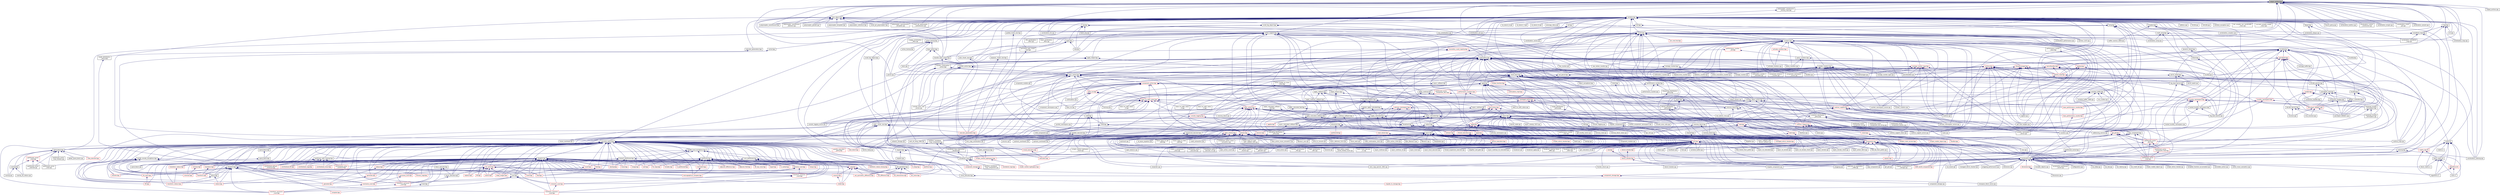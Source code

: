 digraph "output_archive.hpp"
{
  edge [fontname="Helvetica",fontsize="10",labelfontname="Helvetica",labelfontsize="10"];
  node [fontname="Helvetica",fontsize="10",shape=record];
  Node158 [label="output_archive.hpp",height=0.2,width=0.4,color="black", fillcolor="grey75", style="filled", fontcolor="black"];
  Node158 -> Node159 [dir="back",color="midnightblue",fontsize="10",style="solid",fontname="Helvetica"];
  Node159 [label="action_support.hpp",height=0.2,width=0.4,color="black", fillcolor="white", style="filled",URL="$d4/dd8/action__support_8hpp.html"];
  Node159 -> Node160 [dir="back",color="midnightblue",fontsize="10",style="solid",fontname="Helvetica"];
  Node160 [label="child.hpp",height=0.2,width=0.4,color="black", fillcolor="white", style="filled",URL="$d7/d44/server_2child_8hpp.html"];
  Node160 -> Node161 [dir="back",color="midnightblue",fontsize="10",style="solid",fontname="Helvetica"];
  Node161 [label="child.hpp",height=0.2,width=0.4,color="black", fillcolor="white", style="filled",URL="$d5/dcf/child_8hpp.html"];
  Node161 -> Node162 [dir="back",color="midnightblue",fontsize="10",style="solid",fontname="Helvetica"];
  Node162 [label="process.hpp",height=0.2,width=0.4,color="red", fillcolor="white", style="filled",URL="$da/dac/components_2process_2process_8hpp.html"];
  Node162 -> Node165 [dir="back",color="midnightblue",fontsize="10",style="solid",fontname="Helvetica"];
  Node165 [label="process.cpp",height=0.2,width=0.4,color="black", fillcolor="white", style="filled",URL="$d0/d4c/process_8cpp.html"];
  Node161 -> Node166 [dir="back",color="midnightblue",fontsize="10",style="solid",fontname="Helvetica"];
  Node166 [label="child_component.cpp",height=0.2,width=0.4,color="black", fillcolor="white", style="filled",URL="$df/dd7/child__component_8cpp.html"];
  Node160 -> Node165 [dir="back",color="midnightblue",fontsize="10",style="solid",fontname="Helvetica"];
  Node160 -> Node166 [dir="back",color="midnightblue",fontsize="10",style="solid",fontname="Helvetica"];
  Node159 -> Node167 [dir="back",color="midnightblue",fontsize="10",style="solid",fontname="Helvetica"];
  Node167 [label="async_continue.hpp",height=0.2,width=0.4,color="black", fillcolor="white", style="filled",URL="$d9/d8b/async__continue_8hpp.html"];
  Node167 -> Node168 [dir="back",color="midnightblue",fontsize="10",style="solid",fontname="Helvetica"];
  Node168 [label="async.hpp",height=0.2,width=0.4,color="black", fillcolor="white", style="filled",URL="$d5/d2c/async_8hpp.html"];
  Node168 -> Node169 [dir="back",color="midnightblue",fontsize="10",style="solid",fontname="Helvetica"];
  Node169 [label="stencil_iterator.cpp",height=0.2,width=0.4,color="black", fillcolor="white", style="filled",URL="$d6/de1/server_2stencil__iterator_8cpp.html"];
  Node168 -> Node170 [dir="back",color="midnightblue",fontsize="10",style="solid",fontname="Helvetica"];
  Node170 [label="apply.hpp",height=0.2,width=0.4,color="red", fillcolor="white", style="filled",URL="$d7/d4c/apply_8hpp.html"];
  Node170 -> Node172 [dir="back",color="midnightblue",fontsize="10",style="solid",fontname="Helvetica"];
  Node172 [label="ostream.hpp",height=0.2,width=0.4,color="red", fillcolor="white", style="filled",URL="$d1/d38/ostream_8hpp.html"];
  Node172 -> Node284 [dir="back",color="midnightblue",fontsize="10",style="solid",fontname="Helvetica"];
  Node284 [label="component_module.cpp",height=0.2,width=0.4,color="black", fillcolor="white", style="filled",URL="$da/d41/iostreams_2component__module_8cpp.html"];
  Node170 -> Node288 [dir="back",color="midnightblue",fontsize="10",style="solid",fontname="Helvetica"];
  Node288 [label="apply.hpp",height=0.2,width=0.4,color="red", fillcolor="white", style="filled",URL="$d6/d2c/include_2apply_8hpp.html"];
  Node288 -> Node297 [dir="back",color="midnightblue",fontsize="10",style="solid",fontname="Helvetica"];
  Node297 [label="async_continue.cpp",height=0.2,width=0.4,color="black", fillcolor="white", style="filled",URL="$d4/d19/async__continue_8cpp.html"];
  Node288 -> Node298 [dir="back",color="midnightblue",fontsize="10",style="solid",fontname="Helvetica"];
  Node298 [label="async_continue_cb.cpp",height=0.2,width=0.4,color="black", fillcolor="white", style="filled",URL="$df/d37/async__continue__cb_8cpp.html"];
  Node288 -> Node299 [dir="back",color="midnightblue",fontsize="10",style="solid",fontname="Helvetica"];
  Node299 [label="async_continue_cb_colocated.cpp",height=0.2,width=0.4,color="black", fillcolor="white", style="filled",URL="$dd/dce/async__continue__cb__colocated_8cpp.html"];
  Node288 -> Node300 [dir="back",color="midnightblue",fontsize="10",style="solid",fontname="Helvetica"];
  Node300 [label="async_local.cpp",height=0.2,width=0.4,color="black", fillcolor="white", style="filled",URL="$d3/d4c/async__local_8cpp.html"];
  Node288 -> Node301 [dir="back",color="midnightblue",fontsize="10",style="solid",fontname="Helvetica"];
  Node301 [label="async_local_executor.cpp",height=0.2,width=0.4,color="black", fillcolor="white", style="filled",URL="$d4/dce/async__local__executor_8cpp.html"];
  Node288 -> Node302 [dir="back",color="midnightblue",fontsize="10",style="solid",fontname="Helvetica"];
  Node302 [label="async_local_executor\l_v1.cpp",height=0.2,width=0.4,color="black", fillcolor="white", style="filled",URL="$da/d4a/async__local__executor__v1_8cpp.html"];
  Node288 -> Node305 [dir="back",color="midnightblue",fontsize="10",style="solid",fontname="Helvetica"];
  Node305 [label="zero_copy_serialization.cpp",height=0.2,width=0.4,color="black", fillcolor="white", style="filled",URL="$d4/dea/zero__copy__serialization_8cpp.html"];
  Node170 -> Node1138 [dir="back",color="midnightblue",fontsize="10",style="solid",fontname="Helvetica"];
  Node1138 [label="parallel_executor.hpp",height=0.2,width=0.4,color="black", fillcolor="white", style="filled",URL="$d8/d39/parallel__executor_8hpp.html"];
  Node1138 -> Node1139 [dir="back",color="midnightblue",fontsize="10",style="solid",fontname="Helvetica"];
  Node1139 [label="execution_policy.hpp",height=0.2,width=0.4,color="black", fillcolor="white", style="filled",URL="$d4/d36/execution__policy_8hpp.html"];
  Node1139 -> Node896 [dir="back",color="midnightblue",fontsize="10",style="solid",fontname="Helvetica"];
  Node896 [label="block_allocator.hpp",height=0.2,width=0.4,color="black", fillcolor="white", style="filled",URL="$d9/d7a/block__allocator_8hpp.html"];
  Node896 -> Node311 [dir="back",color="midnightblue",fontsize="10",style="solid",fontname="Helvetica"];
  Node311 [label="host.hpp",height=0.2,width=0.4,color="black", fillcolor="white", style="filled",URL="$dd/d78/host_8hpp.html"];
  Node311 -> Node312 [dir="back",color="midnightblue",fontsize="10",style="solid",fontname="Helvetica"];
  Node312 [label="compute.hpp",height=0.2,width=0.4,color="red", fillcolor="white", style="filled",URL="$df/dd0/compute_8hpp.html"];
  Node1139 -> Node1140 [dir="back",color="midnightblue",fontsize="10",style="solid",fontname="Helvetica"];
  Node1140 [label="parallel_execution\l_policy.hpp",height=0.2,width=0.4,color="red", fillcolor="white", style="filled",URL="$d5/ddf/parallel__execution__policy_8hpp.html"];
  Node1139 -> Node1144 [dir="back",color="midnightblue",fontsize="10",style="solid",fontname="Helvetica"];
  Node1144 [label="spmd_block.hpp",height=0.2,width=0.4,color="black", fillcolor="white", style="filled",URL="$d7/d72/lcos_2local_2spmd__block_8hpp.html"];
  Node1144 -> Node1145 [dir="back",color="midnightblue",fontsize="10",style="solid",fontname="Helvetica"];
  Node1145 [label="spmd_block.hpp",height=0.2,width=0.4,color="black", fillcolor="white", style="filled",URL="$d0/d37/parallel_2spmd__block_8hpp.html"];
  Node1145 -> Node773 [dir="back",color="midnightblue",fontsize="10",style="solid",fontname="Helvetica"];
  Node773 [label="spmd_block.cpp",height=0.2,width=0.4,color="black", fillcolor="white", style="filled",URL="$d7/dbf/spmd__block_8cpp.html"];
  Node1139 -> Node1146 [dir="back",color="midnightblue",fontsize="10",style="solid",fontname="Helvetica"];
  Node1146 [label="spmd_block.hpp",height=0.2,width=0.4,color="black", fillcolor="white", style="filled",URL="$d3/d34/lcos_2spmd__block_8hpp.html"];
  Node1146 -> Node1070 [dir="back",color="midnightblue",fontsize="10",style="solid",fontname="Helvetica"];
  Node1070 [label="coarray.hpp",height=0.2,width=0.4,color="black", fillcolor="white", style="filled",URL="$d0/da7/coarray_8hpp.html"];
  Node1070 -> Node1071 [dir="back",color="midnightblue",fontsize="10",style="solid",fontname="Helvetica"];
  Node1071 [label="coarray.cpp",height=0.2,width=0.4,color="black", fillcolor="white", style="filled",URL="$d8/d2c/coarray_8cpp.html"];
  Node1070 -> Node1072 [dir="back",color="midnightblue",fontsize="10",style="solid",fontname="Helvetica"];
  Node1072 [label="coarray_all_reduce.cpp",height=0.2,width=0.4,color="black", fillcolor="white", style="filled",URL="$da/ddb/coarray__all__reduce_8cpp.html"];
  Node1146 -> Node1147 [dir="back",color="midnightblue",fontsize="10",style="solid",fontname="Helvetica"];
  Node1147 [label="view_element.hpp",height=0.2,width=0.4,color="red", fillcolor="white", style="filled",URL="$de/d49/view__element_8hpp.html"];
  Node1146 -> Node1073 [dir="back",color="midnightblue",fontsize="10",style="solid",fontname="Helvetica"];
  Node1073 [label="partitioned_vector\l_view.hpp",height=0.2,width=0.4,color="red", fillcolor="white", style="filled",URL="$da/dc2/components_2containers_2partitioned__vector_2partitioned__vector__view_8hpp.html"];
  Node1073 -> Node1070 [dir="back",color="midnightblue",fontsize="10",style="solid",fontname="Helvetica"];
  Node1073 -> Node1076 [dir="back",color="midnightblue",fontsize="10",style="solid",fontname="Helvetica"];
  Node1076 [label="partitioned_vector\l_subview.cpp",height=0.2,width=0.4,color="black", fillcolor="white", style="filled",URL="$dc/d09/partitioned__vector__subview_8cpp.html"];
  Node1073 -> Node1077 [dir="back",color="midnightblue",fontsize="10",style="solid",fontname="Helvetica"];
  Node1077 [label="partitioned_vector\l_view.cpp",height=0.2,width=0.4,color="black", fillcolor="white", style="filled",URL="$d9/dcf/partitioned__vector__view_8cpp.html"];
  Node1146 -> Node1071 [dir="back",color="midnightblue",fontsize="10",style="solid",fontname="Helvetica"];
  Node1146 -> Node1072 [dir="back",color="midnightblue",fontsize="10",style="solid",fontname="Helvetica"];
  Node1146 -> Node1076 [dir="back",color="midnightblue",fontsize="10",style="solid",fontname="Helvetica"];
  Node1146 -> Node1077 [dir="back",color="midnightblue",fontsize="10",style="solid",fontname="Helvetica"];
  Node1146 -> Node1078 [dir="back",color="midnightblue",fontsize="10",style="solid",fontname="Helvetica"];
  Node1078 [label="partitioned_vector\l_view_iterator.cpp",height=0.2,width=0.4,color="black", fillcolor="white", style="filled",URL="$d6/d94/partitioned__vector__view__iterator_8cpp.html"];
  Node1146 -> Node558 [dir="back",color="midnightblue",fontsize="10",style="solid",fontname="Helvetica"];
  Node558 [label="global_spmd_block.cpp",height=0.2,width=0.4,color="black", fillcolor="white", style="filled",URL="$da/d4f/global__spmd__block_8cpp.html"];
  Node1139 -> Node943 [dir="back",color="midnightblue",fontsize="10",style="solid",fontname="Helvetica"];
  Node943 [label="adjacent_difference.hpp",height=0.2,width=0.4,color="red", fillcolor="white", style="filled",URL="$d1/d17/adjacent__difference_8hpp.html"];
  Node1139 -> Node947 [dir="back",color="midnightblue",fontsize="10",style="solid",fontname="Helvetica"];
  Node947 [label="adjacent_find.hpp",height=0.2,width=0.4,color="red", fillcolor="white", style="filled",URL="$d6/d68/adjacent__find_8hpp.html"];
  Node1139 -> Node949 [dir="back",color="midnightblue",fontsize="10",style="solid",fontname="Helvetica"];
  Node949 [label="all_any_none.hpp",height=0.2,width=0.4,color="red", fillcolor="white", style="filled",URL="$d8/ddd/all__any__none_8hpp.html"];
  Node1139 -> Node875 [dir="back",color="midnightblue",fontsize="10",style="solid",fontname="Helvetica"];
  Node875 [label="copy.hpp",height=0.2,width=0.4,color="red", fillcolor="white", style="filled",URL="$d3/d90/algorithms_2copy_8hpp.html"];
  Node875 -> Node878 [dir="back",color="midnightblue",fontsize="10",style="solid",fontname="Helvetica"];
  Node878 [label="remove_copy.hpp",height=0.2,width=0.4,color="red", fillcolor="white", style="filled",URL="$d6/db8/algorithms_2remove__copy_8hpp.html"];
  Node875 -> Node881 [dir="back",color="midnightblue",fontsize="10",style="solid",fontname="Helvetica"];
  Node881 [label="reverse.hpp",height=0.2,width=0.4,color="red", fillcolor="white", style="filled",URL="$d2/df8/algorithms_2reverse_8hpp.html"];
  Node881 -> Node851 [dir="back",color="midnightblue",fontsize="10",style="solid",fontname="Helvetica"];
  Node851 [label="rotate.hpp",height=0.2,width=0.4,color="red", fillcolor="white", style="filled",URL="$da/df0/algorithms_2rotate_8hpp.html"];
  Node875 -> Node851 [dir="back",color="midnightblue",fontsize="10",style="solid",fontname="Helvetica"];
  Node875 -> Node884 [dir="back",color="midnightblue",fontsize="10",style="solid",fontname="Helvetica"];
  Node884 [label="set_difference.hpp",height=0.2,width=0.4,color="red", fillcolor="white", style="filled",URL="$d9/d20/set__difference_8hpp.html"];
  Node875 -> Node886 [dir="back",color="midnightblue",fontsize="10",style="solid",fontname="Helvetica"];
  Node886 [label="set_intersection.hpp",height=0.2,width=0.4,color="red", fillcolor="white", style="filled",URL="$d1/dd5/set__intersection_8hpp.html"];
  Node875 -> Node887 [dir="back",color="midnightblue",fontsize="10",style="solid",fontname="Helvetica"];
  Node887 [label="set_symmetric_difference.hpp",height=0.2,width=0.4,color="red", fillcolor="white", style="filled",URL="$de/da4/set__symmetric__difference_8hpp.html"];
  Node875 -> Node888 [dir="back",color="midnightblue",fontsize="10",style="solid",fontname="Helvetica"];
  Node888 [label="set_union.hpp",height=0.2,width=0.4,color="red", fillcolor="white", style="filled",URL="$d9/d1a/set__union_8hpp.html"];
  Node1139 -> Node951 [dir="back",color="midnightblue",fontsize="10",style="solid",fontname="Helvetica"];
  Node951 [label="count.hpp",height=0.2,width=0.4,color="red", fillcolor="white", style="filled",URL="$d7/d8f/algorithms_2count_8hpp.html"];
  Node951 -> Node955 [dir="back",color="midnightblue",fontsize="10",style="solid",fontname="Helvetica"];
  Node955 [label="count.hpp",height=0.2,width=0.4,color="red", fillcolor="white", style="filled",URL="$d9/dd7/segmented__algorithms_2count_8hpp.html"];
  Node1139 -> Node890 [dir="back",color="midnightblue",fontsize="10",style="solid",fontname="Helvetica"];
  Node890 [label="destroy.hpp",height=0.2,width=0.4,color="red", fillcolor="white", style="filled",URL="$df/dd5/destroy_8hpp.html"];
  Node1139 -> Node1150 [dir="back",color="midnightblue",fontsize="10",style="solid",fontname="Helvetica"];
  Node1150 [label="dispatch.hpp",height=0.2,width=0.4,color="black", fillcolor="white", style="filled",URL="$dd/dd9/algorithms_2detail_2dispatch_8hpp.html"];
  Node1150 -> Node943 [dir="back",color="midnightblue",fontsize="10",style="solid",fontname="Helvetica"];
  Node1150 -> Node947 [dir="back",color="midnightblue",fontsize="10",style="solid",fontname="Helvetica"];
  Node1150 -> Node949 [dir="back",color="midnightblue",fontsize="10",style="solid",fontname="Helvetica"];
  Node1150 -> Node875 [dir="back",color="midnightblue",fontsize="10",style="solid",fontname="Helvetica"];
  Node1150 -> Node951 [dir="back",color="midnightblue",fontsize="10",style="solid",fontname="Helvetica"];
  Node1150 -> Node890 [dir="back",color="midnightblue",fontsize="10",style="solid",fontname="Helvetica"];
  Node1150 -> Node956 [dir="back",color="midnightblue",fontsize="10",style="solid",fontname="Helvetica"];
  Node956 [label="equal.hpp",height=0.2,width=0.4,color="red", fillcolor="white", style="filled",URL="$dc/d0a/equal_8hpp.html"];
  Node1150 -> Node958 [dir="back",color="midnightblue",fontsize="10",style="solid",fontname="Helvetica"];
  Node958 [label="exclusive_scan.hpp",height=0.2,width=0.4,color="red", fillcolor="white", style="filled",URL="$d8/d31/algorithms_2exclusive__scan_8hpp.html"];
  Node958 -> Node963 [dir="back",color="midnightblue",fontsize="10",style="solid",fontname="Helvetica"];
  Node963 [label="exclusive_scan.hpp",height=0.2,width=0.4,color="red", fillcolor="white", style="filled",URL="$d0/d53/segmented__algorithms_2exclusive__scan_8hpp.html"];
  Node963 -> Node964 [dir="back",color="midnightblue",fontsize="10",style="solid",fontname="Helvetica"];
  Node964 [label="transform_exclusive\l_scan.hpp",height=0.2,width=0.4,color="red", fillcolor="white", style="filled",URL="$d2/dda/segmented__algorithms_2transform__exclusive__scan_8hpp.html"];
  Node1150 -> Node906 [dir="back",color="midnightblue",fontsize="10",style="solid",fontname="Helvetica"];
  Node906 [label="fill.hpp",height=0.2,width=0.4,color="red", fillcolor="white", style="filled",URL="$d2/d63/algorithms_2fill_8hpp.html"];
  Node1150 -> Node967 [dir="back",color="midnightblue",fontsize="10",style="solid",fontname="Helvetica"];
  Node967 [label="find.hpp",height=0.2,width=0.4,color="red", fillcolor="white", style="filled",URL="$d5/dc1/algorithms_2find_8hpp.html"];
  Node967 -> Node969 [dir="back",color="midnightblue",fontsize="10",style="solid",fontname="Helvetica"];
  Node969 [label="find.hpp",height=0.2,width=0.4,color="red", fillcolor="white", style="filled",URL="$d4/d1f/segmented__algorithms_2find_8hpp.html"];
  Node1150 -> Node895 [dir="back",color="midnightblue",fontsize="10",style="solid",fontname="Helvetica"];
  Node895 [label="for_each.hpp",height=0.2,width=0.4,color="red", fillcolor="white", style="filled",URL="$d8/d62/algorithms_2for__each_8hpp.html"];
  Node895 -> Node896 [dir="back",color="midnightblue",fontsize="10",style="solid",fontname="Helvetica"];
  Node895 -> Node906 [dir="back",color="midnightblue",fontsize="10",style="solid",fontname="Helvetica"];
  Node895 -> Node910 [dir="back",color="midnightblue",fontsize="10",style="solid",fontname="Helvetica"];
  Node910 [label="generate.hpp",height=0.2,width=0.4,color="red", fillcolor="white", style="filled",URL="$d5/da9/algorithms_2generate_8hpp.html"];
  Node910 -> Node913 [dir="back",color="midnightblue",fontsize="10",style="solid",fontname="Helvetica"];
  Node913 [label="generate.hpp",height=0.2,width=0.4,color="red", fillcolor="white", style="filled",URL="$d2/d5d/segmented__algorithms_2generate_8hpp.html"];
  Node895 -> Node914 [dir="back",color="midnightblue",fontsize="10",style="solid",fontname="Helvetica"];
  Node914 [label="lexicographical_compare.hpp",height=0.2,width=0.4,color="red", fillcolor="white", style="filled",URL="$d5/ddd/lexicographical__compare_8hpp.html"];
  Node895 -> Node916 [dir="back",color="midnightblue",fontsize="10",style="solid",fontname="Helvetica"];
  Node916 [label="replace.hpp",height=0.2,width=0.4,color="red", fillcolor="white", style="filled",URL="$d6/db6/algorithms_2replace_8hpp.html"];
  Node895 -> Node881 [dir="back",color="midnightblue",fontsize="10",style="solid",fontname="Helvetica"];
  Node895 -> Node919 [dir="back",color="midnightblue",fontsize="10",style="solid",fontname="Helvetica"];
  Node919 [label="search.hpp",height=0.2,width=0.4,color="red", fillcolor="white", style="filled",URL="$d7/d6f/search_8hpp.html"];
  Node895 -> Node921 [dir="back",color="midnightblue",fontsize="10",style="solid",fontname="Helvetica"];
  Node921 [label="swap_ranges.hpp",height=0.2,width=0.4,color="red", fillcolor="white", style="filled",URL="$df/d24/swap__ranges_8hpp.html"];
  Node895 -> Node924 [dir="back",color="midnightblue",fontsize="10",style="solid",fontname="Helvetica"];
  Node924 [label="for_each.hpp",height=0.2,width=0.4,color="red", fillcolor="white", style="filled",URL="$de/daa/segmented__algorithms_2for__each_8hpp.html"];
  Node924 -> Node925 [dir="back",color="midnightblue",fontsize="10",style="solid",fontname="Helvetica"];
  Node925 [label="fill.hpp",height=0.2,width=0.4,color="red", fillcolor="white", style="filled",URL="$de/d82/segmented__algorithms_2fill_8hpp.html"];
  Node895 -> Node926 [dir="back",color="midnightblue",fontsize="10",style="solid",fontname="Helvetica"];
  Node926 [label="numa_allocator.hpp",height=0.2,width=0.4,color="black", fillcolor="white", style="filled",URL="$d7/df0/numa__allocator_8hpp.html"];
  Node926 -> Node435 [dir="back",color="midnightblue",fontsize="10",style="solid",fontname="Helvetica"];
  Node435 [label="transpose_block_numa.cpp",height=0.2,width=0.4,color="black", fillcolor="white", style="filled",URL="$dd/d3b/transpose__block__numa_8cpp.html"];
  Node1150 -> Node970 [dir="back",color="midnightblue",fontsize="10",style="solid",fontname="Helvetica"];
  Node970 [label="for_loop.hpp",height=0.2,width=0.4,color="red", fillcolor="white", style="filled",URL="$de/dee/for__loop_8hpp.html"];
  Node1150 -> Node910 [dir="back",color="midnightblue",fontsize="10",style="solid",fontname="Helvetica"];
  Node1150 -> Node972 [dir="back",color="midnightblue",fontsize="10",style="solid",fontname="Helvetica"];
  Node972 [label="includes.hpp",height=0.2,width=0.4,color="red", fillcolor="white", style="filled",URL="$d5/d6e/includes_8hpp.html"];
  Node1150 -> Node973 [dir="back",color="midnightblue",fontsize="10",style="solid",fontname="Helvetica"];
  Node973 [label="inclusive_scan.hpp",height=0.2,width=0.4,color="red", fillcolor="white", style="filled",URL="$da/dbf/algorithms_2inclusive__scan_8hpp.html"];
  Node973 -> Node958 [dir="back",color="midnightblue",fontsize="10",style="solid",fontname="Helvetica"];
  Node973 -> Node974 [dir="back",color="midnightblue",fontsize="10",style="solid",fontname="Helvetica"];
  Node974 [label="transform_inclusive\l_scan.hpp",height=0.2,width=0.4,color="red", fillcolor="white", style="filled",URL="$d2/dc9/algorithms_2transform__inclusive__scan_8hpp.html"];
  Node974 -> Node975 [dir="back",color="midnightblue",fontsize="10",style="solid",fontname="Helvetica"];
  Node975 [label="transform_exclusive\l_scan.hpp",height=0.2,width=0.4,color="red", fillcolor="white", style="filled",URL="$d6/d4e/algorithms_2transform__exclusive__scan_8hpp.html"];
  Node975 -> Node964 [dir="back",color="midnightblue",fontsize="10",style="solid",fontname="Helvetica"];
  Node974 -> Node976 [dir="back",color="midnightblue",fontsize="10",style="solid",fontname="Helvetica"];
  Node976 [label="transform_inclusive\l_scan.hpp",height=0.2,width=0.4,color="red", fillcolor="white", style="filled",URL="$d7/d20/segmented__algorithms_2transform__inclusive__scan_8hpp.html"];
  Node973 -> Node977 [dir="back",color="midnightblue",fontsize="10",style="solid",fontname="Helvetica"];
  Node977 [label="inclusive_scan.hpp",height=0.2,width=0.4,color="red", fillcolor="white", style="filled",URL="$d8/de5/segmented__algorithms_2inclusive__scan_8hpp.html"];
  Node977 -> Node976 [dir="back",color="midnightblue",fontsize="10",style="solid",fontname="Helvetica"];
  Node1150 -> Node978 [dir="back",color="midnightblue",fontsize="10",style="solid",fontname="Helvetica"];
  Node978 [label="is_heap.hpp",height=0.2,width=0.4,color="red", fillcolor="white", style="filled",URL="$df/d5d/algorithms_2is__heap_8hpp.html"];
  Node1150 -> Node982 [dir="back",color="midnightblue",fontsize="10",style="solid",fontname="Helvetica"];
  Node982 [label="is_partitioned.hpp",height=0.2,width=0.4,color="red", fillcolor="white", style="filled",URL="$d8/dcf/is__partitioned_8hpp.html"];
  Node1150 -> Node984 [dir="back",color="midnightblue",fontsize="10",style="solid",fontname="Helvetica"];
  Node984 [label="is_sorted.hpp",height=0.2,width=0.4,color="red", fillcolor="white", style="filled",URL="$d7/d12/is__sorted_8hpp.html"];
  Node1150 -> Node914 [dir="back",color="midnightblue",fontsize="10",style="solid",fontname="Helvetica"];
  Node1150 -> Node1119 [dir="back",color="midnightblue",fontsize="10",style="solid",fontname="Helvetica"];
  Node1119 [label="merge.hpp",height=0.2,width=0.4,color="red", fillcolor="white", style="filled",URL="$d6/dc7/algorithms_2merge_8hpp.html"];
  Node1150 -> Node986 [dir="back",color="midnightblue",fontsize="10",style="solid",fontname="Helvetica"];
  Node986 [label="minmax.hpp",height=0.2,width=0.4,color="red", fillcolor="white", style="filled",URL="$d0/d81/algorithms_2minmax_8hpp.html"];
  Node986 -> Node989 [dir="back",color="midnightblue",fontsize="10",style="solid",fontname="Helvetica"];
  Node989 [label="minmax.hpp",height=0.2,width=0.4,color="red", fillcolor="white", style="filled",URL="$db/d7e/segmented__algorithms_2minmax_8hpp.html"];
  Node1150 -> Node990 [dir="back",color="midnightblue",fontsize="10",style="solid",fontname="Helvetica"];
  Node990 [label="mismatch.hpp",height=0.2,width=0.4,color="red", fillcolor="white", style="filled",URL="$d8/d5c/mismatch_8hpp.html"];
  Node990 -> Node914 [dir="back",color="midnightblue",fontsize="10",style="solid",fontname="Helvetica"];
  Node1150 -> Node927 [dir="back",color="midnightblue",fontsize="10",style="solid",fontname="Helvetica"];
  Node927 [label="move.hpp",height=0.2,width=0.4,color="red", fillcolor="white", style="filled",URL="$d4/d71/move_8hpp.html"];
  Node1150 -> Node1011 [dir="back",color="midnightblue",fontsize="10",style="solid",fontname="Helvetica"];
  Node1011 [label="partition.hpp",height=0.2,width=0.4,color="red", fillcolor="white", style="filled",URL="$db/d01/hpx_2parallel_2algorithms_2partition_8hpp.html"];
  Node1150 -> Node992 [dir="back",color="midnightblue",fontsize="10",style="solid",fontname="Helvetica"];
  Node992 [label="reduce.hpp",height=0.2,width=0.4,color="red", fillcolor="white", style="filled",URL="$d1/da8/parallel_2algorithms_2reduce_8hpp.html"];
  Node992 -> Node993 [dir="back",color="midnightblue",fontsize="10",style="solid",fontname="Helvetica"];
  Node993 [label="reduce.hpp",height=0.2,width=0.4,color="red", fillcolor="white", style="filled",URL="$d8/d1a/parallel_2segmented__algorithms_2reduce_8hpp.html"];
  Node1150 -> Node878 [dir="back",color="midnightblue",fontsize="10",style="solid",fontname="Helvetica"];
  Node1150 -> Node916 [dir="back",color="midnightblue",fontsize="10",style="solid",fontname="Helvetica"];
  Node1150 -> Node881 [dir="back",color="midnightblue",fontsize="10",style="solid",fontname="Helvetica"];
  Node1150 -> Node851 [dir="back",color="midnightblue",fontsize="10",style="solid",fontname="Helvetica"];
  Node1150 -> Node919 [dir="back",color="midnightblue",fontsize="10",style="solid",fontname="Helvetica"];
  Node1150 -> Node884 [dir="back",color="midnightblue",fontsize="10",style="solid",fontname="Helvetica"];
  Node1150 -> Node886 [dir="back",color="midnightblue",fontsize="10",style="solid",fontname="Helvetica"];
  Node1150 -> Node887 [dir="back",color="midnightblue",fontsize="10",style="solid",fontname="Helvetica"];
  Node1150 -> Node888 [dir="back",color="midnightblue",fontsize="10",style="solid",fontname="Helvetica"];
  Node1150 -> Node865 [dir="back",color="midnightblue",fontsize="10",style="solid",fontname="Helvetica"];
  Node865 [label="sort.hpp",height=0.2,width=0.4,color="red", fillcolor="white", style="filled",URL="$d3/d10/algorithms_2sort_8hpp.html"];
  Node1150 -> Node921 [dir="back",color="midnightblue",fontsize="10",style="solid",fontname="Helvetica"];
  Node1150 -> Node929 [dir="back",color="midnightblue",fontsize="10",style="solid",fontname="Helvetica"];
  Node929 [label="transform.hpp",height=0.2,width=0.4,color="red", fillcolor="white", style="filled",URL="$d4/d47/algorithms_2transform_8hpp.html"];
  Node929 -> Node937 [dir="back",color="midnightblue",fontsize="10",style="solid",fontname="Helvetica"];
  Node937 [label="transform.hpp",height=0.2,width=0.4,color="red", fillcolor="white", style="filled",URL="$d8/d80/segmented__algorithms_2transform_8hpp.html"];
  Node1150 -> Node975 [dir="back",color="midnightblue",fontsize="10",style="solid",fontname="Helvetica"];
  Node1150 -> Node974 [dir="back",color="midnightblue",fontsize="10",style="solid",fontname="Helvetica"];
  Node1150 -> Node994 [dir="back",color="midnightblue",fontsize="10",style="solid",fontname="Helvetica"];
  Node994 [label="transform_reduce.hpp",height=0.2,width=0.4,color="red", fillcolor="white", style="filled",URL="$d1/da3/algorithms_2transform__reduce_8hpp.html"];
  Node994 -> Node997 [dir="back",color="midnightblue",fontsize="10",style="solid",fontname="Helvetica"];
  Node997 [label="transform_reduce.hpp",height=0.2,width=0.4,color="red", fillcolor="white", style="filled",URL="$d5/da7/segmented__algorithms_2transform__reduce_8hpp.html"];
  Node1150 -> Node998 [dir="back",color="midnightblue",fontsize="10",style="solid",fontname="Helvetica"];
  Node998 [label="transform_reduce_binary.hpp",height=0.2,width=0.4,color="red", fillcolor="white", style="filled",URL="$d9/d0f/transform__reduce__binary_8hpp.html"];
  Node1150 -> Node1000 [dir="back",color="midnightblue",fontsize="10",style="solid",fontname="Helvetica"];
  Node1000 [label="uninitialized_copy.hpp",height=0.2,width=0.4,color="red", fillcolor="white", style="filled",URL="$dd/d85/uninitialized__copy_8hpp.html"];
  Node1150 -> Node1002 [dir="back",color="midnightblue",fontsize="10",style="solid",fontname="Helvetica"];
  Node1002 [label="uninitialized_default\l_construct.hpp",height=0.2,width=0.4,color="red", fillcolor="white", style="filled",URL="$db/d72/uninitialized__default__construct_8hpp.html"];
  Node1150 -> Node1004 [dir="back",color="midnightblue",fontsize="10",style="solid",fontname="Helvetica"];
  Node1004 [label="uninitialized_fill.hpp",height=0.2,width=0.4,color="red", fillcolor="white", style="filled",URL="$dc/d5a/uninitialized__fill_8hpp.html"];
  Node1150 -> Node1006 [dir="back",color="midnightblue",fontsize="10",style="solid",fontname="Helvetica"];
  Node1006 [label="uninitialized_move.hpp",height=0.2,width=0.4,color="red", fillcolor="white", style="filled",URL="$d5/d93/uninitialized__move_8hpp.html"];
  Node1150 -> Node1008 [dir="back",color="midnightblue",fontsize="10",style="solid",fontname="Helvetica"];
  Node1008 [label="uninitialized_value\l_construct.hpp",height=0.2,width=0.4,color="red", fillcolor="white", style="filled",URL="$d5/dcf/uninitialized__value__construct_8hpp.html"];
  Node1150 -> Node938 [dir="back",color="midnightblue",fontsize="10",style="solid",fontname="Helvetica"];
  Node938 [label="unique.hpp",height=0.2,width=0.4,color="red", fillcolor="white", style="filled",URL="$d8/d56/algorithms_2unique_8hpp.html"];
  Node1150 -> Node955 [dir="back",color="midnightblue",fontsize="10",style="solid",fontname="Helvetica"];
  Node1150 -> Node1151 [dir="back",color="midnightblue",fontsize="10",style="solid",fontname="Helvetica"];
  Node1151 [label="dispatch.hpp",height=0.2,width=0.4,color="black", fillcolor="white", style="filled",URL="$d6/dc5/segmented__algorithms_2detail_2dispatch_8hpp.html"];
  Node1151 -> Node955 [dir="back",color="midnightblue",fontsize="10",style="solid",fontname="Helvetica"];
  Node1151 -> Node1152 [dir="back",color="midnightblue",fontsize="10",style="solid",fontname="Helvetica"];
  Node1152 [label="reduce.hpp",height=0.2,width=0.4,color="black", fillcolor="white", style="filled",URL="$d9/d26/parallel_2segmented__algorithms_2detail_2reduce_8hpp.html"];
  Node1152 -> Node993 [dir="back",color="midnightblue",fontsize="10",style="solid",fontname="Helvetica"];
  Node1152 -> Node997 [dir="back",color="midnightblue",fontsize="10",style="solid",fontname="Helvetica"];
  Node1151 -> Node1116 [dir="back",color="midnightblue",fontsize="10",style="solid",fontname="Helvetica"];
  Node1116 [label="scan.hpp",height=0.2,width=0.4,color="black", fillcolor="white", style="filled",URL="$de/dc0/scan_8hpp.html"];
  Node1116 -> Node963 [dir="back",color="midnightblue",fontsize="10",style="solid",fontname="Helvetica"];
  Node1116 -> Node977 [dir="back",color="midnightblue",fontsize="10",style="solid",fontname="Helvetica"];
  Node1116 -> Node964 [dir="back",color="midnightblue",fontsize="10",style="solid",fontname="Helvetica"];
  Node1116 -> Node976 [dir="back",color="midnightblue",fontsize="10",style="solid",fontname="Helvetica"];
  Node1151 -> Node1117 [dir="back",color="midnightblue",fontsize="10",style="solid",fontname="Helvetica"];
  Node1117 [label="transfer.hpp",height=0.2,width=0.4,color="red", fillcolor="white", style="filled",URL="$da/d37/parallel_2segmented__algorithms_2detail_2transfer_8hpp.html"];
  Node1151 -> Node963 [dir="back",color="midnightblue",fontsize="10",style="solid",fontname="Helvetica"];
  Node1151 -> Node969 [dir="back",color="midnightblue",fontsize="10",style="solid",fontname="Helvetica"];
  Node1151 -> Node924 [dir="back",color="midnightblue",fontsize="10",style="solid",fontname="Helvetica"];
  Node1151 -> Node913 [dir="back",color="midnightblue",fontsize="10",style="solid",fontname="Helvetica"];
  Node1151 -> Node977 [dir="back",color="midnightblue",fontsize="10",style="solid",fontname="Helvetica"];
  Node1151 -> Node989 [dir="back",color="midnightblue",fontsize="10",style="solid",fontname="Helvetica"];
  Node1151 -> Node993 [dir="back",color="midnightblue",fontsize="10",style="solid",fontname="Helvetica"];
  Node1151 -> Node937 [dir="back",color="midnightblue",fontsize="10",style="solid",fontname="Helvetica"];
  Node1151 -> Node964 [dir="back",color="midnightblue",fontsize="10",style="solid",fontname="Helvetica"];
  Node1151 -> Node976 [dir="back",color="midnightblue",fontsize="10",style="solid",fontname="Helvetica"];
  Node1151 -> Node997 [dir="back",color="midnightblue",fontsize="10",style="solid",fontname="Helvetica"];
  Node1150 -> Node1152 [dir="back",color="midnightblue",fontsize="10",style="solid",fontname="Helvetica"];
  Node1150 -> Node1116 [dir="back",color="midnightblue",fontsize="10",style="solid",fontname="Helvetica"];
  Node1150 -> Node1117 [dir="back",color="midnightblue",fontsize="10",style="solid",fontname="Helvetica"];
  Node1150 -> Node963 [dir="back",color="midnightblue",fontsize="10",style="solid",fontname="Helvetica"];
  Node1150 -> Node925 [dir="back",color="midnightblue",fontsize="10",style="solid",fontname="Helvetica"];
  Node1150 -> Node969 [dir="back",color="midnightblue",fontsize="10",style="solid",fontname="Helvetica"];
  Node1150 -> Node924 [dir="back",color="midnightblue",fontsize="10",style="solid",fontname="Helvetica"];
  Node1150 -> Node913 [dir="back",color="midnightblue",fontsize="10",style="solid",fontname="Helvetica"];
  Node1150 -> Node977 [dir="back",color="midnightblue",fontsize="10",style="solid",fontname="Helvetica"];
  Node1150 -> Node989 [dir="back",color="midnightblue",fontsize="10",style="solid",fontname="Helvetica"];
  Node1150 -> Node993 [dir="back",color="midnightblue",fontsize="10",style="solid",fontname="Helvetica"];
  Node1150 -> Node937 [dir="back",color="midnightblue",fontsize="10",style="solid",fontname="Helvetica"];
  Node1150 -> Node964 [dir="back",color="midnightblue",fontsize="10",style="solid",fontname="Helvetica"];
  Node1150 -> Node976 [dir="back",color="midnightblue",fontsize="10",style="solid",fontname="Helvetica"];
  Node1150 -> Node997 [dir="back",color="midnightblue",fontsize="10",style="solid",fontname="Helvetica"];
  Node1139 -> Node894 [dir="back",color="midnightblue",fontsize="10",style="solid",fontname="Helvetica"];
  Node894 [label="set_operation.hpp",height=0.2,width=0.4,color="black", fillcolor="white", style="filled",URL="$dc/d52/set__operation_8hpp.html"];
  Node894 -> Node884 [dir="back",color="midnightblue",fontsize="10",style="solid",fontname="Helvetica"];
  Node894 -> Node886 [dir="back",color="midnightblue",fontsize="10",style="solid",fontname="Helvetica"];
  Node894 -> Node887 [dir="back",color="midnightblue",fontsize="10",style="solid",fontname="Helvetica"];
  Node894 -> Node888 [dir="back",color="midnightblue",fontsize="10",style="solid",fontname="Helvetica"];
  Node1139 -> Node956 [dir="back",color="midnightblue",fontsize="10",style="solid",fontname="Helvetica"];
  Node1139 -> Node958 [dir="back",color="midnightblue",fontsize="10",style="solid",fontname="Helvetica"];
  Node1139 -> Node906 [dir="back",color="midnightblue",fontsize="10",style="solid",fontname="Helvetica"];
  Node1139 -> Node967 [dir="back",color="midnightblue",fontsize="10",style="solid",fontname="Helvetica"];
  Node1139 -> Node895 [dir="back",color="midnightblue",fontsize="10",style="solid",fontname="Helvetica"];
  Node1139 -> Node970 [dir="back",color="midnightblue",fontsize="10",style="solid",fontname="Helvetica"];
  Node1139 -> Node910 [dir="back",color="midnightblue",fontsize="10",style="solid",fontname="Helvetica"];
  Node1139 -> Node972 [dir="back",color="midnightblue",fontsize="10",style="solid",fontname="Helvetica"];
  Node1139 -> Node973 [dir="back",color="midnightblue",fontsize="10",style="solid",fontname="Helvetica"];
  Node1139 -> Node978 [dir="back",color="midnightblue",fontsize="10",style="solid",fontname="Helvetica"];
  Node1139 -> Node982 [dir="back",color="midnightblue",fontsize="10",style="solid",fontname="Helvetica"];
  Node1139 -> Node984 [dir="back",color="midnightblue",fontsize="10",style="solid",fontname="Helvetica"];
  Node1139 -> Node914 [dir="back",color="midnightblue",fontsize="10",style="solid",fontname="Helvetica"];
  Node1139 -> Node1119 [dir="back",color="midnightblue",fontsize="10",style="solid",fontname="Helvetica"];
  Node1139 -> Node986 [dir="back",color="midnightblue",fontsize="10",style="solid",fontname="Helvetica"];
  Node1139 -> Node990 [dir="back",color="midnightblue",fontsize="10",style="solid",fontname="Helvetica"];
  Node1139 -> Node927 [dir="back",color="midnightblue",fontsize="10",style="solid",fontname="Helvetica"];
  Node1139 -> Node1011 [dir="back",color="midnightblue",fontsize="10",style="solid",fontname="Helvetica"];
  Node1139 -> Node992 [dir="back",color="midnightblue",fontsize="10",style="solid",fontname="Helvetica"];
  Node1139 -> Node878 [dir="back",color="midnightblue",fontsize="10",style="solid",fontname="Helvetica"];
  Node1139 -> Node916 [dir="back",color="midnightblue",fontsize="10",style="solid",fontname="Helvetica"];
  Node1139 -> Node881 [dir="back",color="midnightblue",fontsize="10",style="solid",fontname="Helvetica"];
  Node1139 -> Node851 [dir="back",color="midnightblue",fontsize="10",style="solid",fontname="Helvetica"];
  Node1139 -> Node919 [dir="back",color="midnightblue",fontsize="10",style="solid",fontname="Helvetica"];
  Node1139 -> Node884 [dir="back",color="midnightblue",fontsize="10",style="solid",fontname="Helvetica"];
  Node1139 -> Node886 [dir="back",color="midnightblue",fontsize="10",style="solid",fontname="Helvetica"];
  Node1139 -> Node887 [dir="back",color="midnightblue",fontsize="10",style="solid",fontname="Helvetica"];
  Node1139 -> Node888 [dir="back",color="midnightblue",fontsize="10",style="solid",fontname="Helvetica"];
  Node1139 -> Node865 [dir="back",color="midnightblue",fontsize="10",style="solid",fontname="Helvetica"];
  Node1139 -> Node921 [dir="back",color="midnightblue",fontsize="10",style="solid",fontname="Helvetica"];
  Node1139 -> Node929 [dir="back",color="midnightblue",fontsize="10",style="solid",fontname="Helvetica"];
  Node1139 -> Node975 [dir="back",color="midnightblue",fontsize="10",style="solid",fontname="Helvetica"];
  Node1139 -> Node974 [dir="back",color="midnightblue",fontsize="10",style="solid",fontname="Helvetica"];
  Node1139 -> Node994 [dir="back",color="midnightblue",fontsize="10",style="solid",fontname="Helvetica"];
  Node1139 -> Node998 [dir="back",color="midnightblue",fontsize="10",style="solid",fontname="Helvetica"];
  Node1139 -> Node1000 [dir="back",color="midnightblue",fontsize="10",style="solid",fontname="Helvetica"];
  Node1139 -> Node1002 [dir="back",color="midnightblue",fontsize="10",style="solid",fontname="Helvetica"];
  Node1139 -> Node1004 [dir="back",color="midnightblue",fontsize="10",style="solid",fontname="Helvetica"];
  Node1139 -> Node1006 [dir="back",color="midnightblue",fontsize="10",style="solid",fontname="Helvetica"];
  Node1139 -> Node1008 [dir="back",color="midnightblue",fontsize="10",style="solid",fontname="Helvetica"];
  Node1139 -> Node938 [dir="back",color="midnightblue",fontsize="10",style="solid",fontname="Helvetica"];
  Node1139 -> Node1153 [dir="back",color="midnightblue",fontsize="10",style="solid",fontname="Helvetica"];
  Node1153 [label="timed_executors.hpp",height=0.2,width=0.4,color="red", fillcolor="white", style="filled",URL="$da/d91/timed__executors_8hpp.html"];
  Node1153 -> Node1160 [dir="back",color="midnightblue",fontsize="10",style="solid",fontname="Helvetica"];
  Node1160 [label="executors.hpp",height=0.2,width=0.4,color="red", fillcolor="white", style="filled",URL="$d6/d4e/parallel_2executors_8hpp.html"];
  Node1139 -> Node955 [dir="back",color="midnightblue",fontsize="10",style="solid",fontname="Helvetica"];
  Node1139 -> Node1151 [dir="back",color="midnightblue",fontsize="10",style="solid",fontname="Helvetica"];
  Node1139 -> Node1152 [dir="back",color="midnightblue",fontsize="10",style="solid",fontname="Helvetica"];
  Node1139 -> Node1116 [dir="back",color="midnightblue",fontsize="10",style="solid",fontname="Helvetica"];
  Node1139 -> Node1117 [dir="back",color="midnightblue",fontsize="10",style="solid",fontname="Helvetica"];
  Node1139 -> Node963 [dir="back",color="midnightblue",fontsize="10",style="solid",fontname="Helvetica"];
  Node1139 -> Node925 [dir="back",color="midnightblue",fontsize="10",style="solid",fontname="Helvetica"];
  Node1139 -> Node969 [dir="back",color="midnightblue",fontsize="10",style="solid",fontname="Helvetica"];
  Node1139 -> Node924 [dir="back",color="midnightblue",fontsize="10",style="solid",fontname="Helvetica"];
  Node1139 -> Node913 [dir="back",color="midnightblue",fontsize="10",style="solid",fontname="Helvetica"];
  Node1139 -> Node977 [dir="back",color="midnightblue",fontsize="10",style="solid",fontname="Helvetica"];
  Node1139 -> Node989 [dir="back",color="midnightblue",fontsize="10",style="solid",fontname="Helvetica"];
  Node1139 -> Node993 [dir="back",color="midnightblue",fontsize="10",style="solid",fontname="Helvetica"];
  Node1139 -> Node937 [dir="back",color="midnightblue",fontsize="10",style="solid",fontname="Helvetica"];
  Node1139 -> Node964 [dir="back",color="midnightblue",fontsize="10",style="solid",fontname="Helvetica"];
  Node1139 -> Node976 [dir="back",color="midnightblue",fontsize="10",style="solid",fontname="Helvetica"];
  Node1139 -> Node997 [dir="back",color="midnightblue",fontsize="10",style="solid",fontname="Helvetica"];
  Node1139 -> Node1145 [dir="back",color="midnightblue",fontsize="10",style="solid",fontname="Helvetica"];
  Node1139 -> Node872 [dir="back",color="midnightblue",fontsize="10",style="solid",fontname="Helvetica"];
  Node872 [label="task_block.hpp",height=0.2,width=0.4,color="red", fillcolor="white", style="filled",URL="$de/db7/task__block_8hpp.html"];
  Node1139 -> Node1168 [dir="back",color="midnightblue",fontsize="10",style="solid",fontname="Helvetica"];
  Node1168 [label="handle_local_exceptions.hpp",height=0.2,width=0.4,color="black", fillcolor="white", style="filled",URL="$dc/df9/handle__local__exceptions_8hpp.html"];
  Node1168 -> Node1119 [dir="back",color="midnightblue",fontsize="10",style="solid",fontname="Helvetica"];
  Node1168 -> Node1011 [dir="back",color="midnightblue",fontsize="10",style="solid",fontname="Helvetica"];
  Node1168 -> Node865 [dir="back",color="midnightblue",fontsize="10",style="solid",fontname="Helvetica"];
  Node1168 -> Node874 [dir="back",color="midnightblue",fontsize="10",style="solid",fontname="Helvetica"];
  Node874 [label="foreach_partitioner.hpp",height=0.2,width=0.4,color="black", fillcolor="white", style="filled",URL="$de/deb/foreach__partitioner_8hpp.html"];
  Node874 -> Node875 [dir="back",color="midnightblue",fontsize="10",style="solid",fontname="Helvetica"];
  Node874 -> Node890 [dir="back",color="midnightblue",fontsize="10",style="solid",fontname="Helvetica"];
  Node874 -> Node894 [dir="back",color="midnightblue",fontsize="10",style="solid",fontname="Helvetica"];
  Node874 -> Node895 [dir="back",color="midnightblue",fontsize="10",style="solid",fontname="Helvetica"];
  Node874 -> Node927 [dir="back",color="midnightblue",fontsize="10",style="solid",fontname="Helvetica"];
  Node874 -> Node929 [dir="back",color="midnightblue",fontsize="10",style="solid",fontname="Helvetica"];
  Node874 -> Node938 [dir="back",color="midnightblue",fontsize="10",style="solid",fontname="Helvetica"];
  Node1168 -> Node942 [dir="back",color="midnightblue",fontsize="10",style="solid",fontname="Helvetica"];
  Node942 [label="partitioner.hpp",height=0.2,width=0.4,color="black", fillcolor="white", style="filled",URL="$d6/d03/parallel_2util_2partitioner_8hpp.html"];
  Node942 -> Node943 [dir="back",color="midnightblue",fontsize="10",style="solid",fontname="Helvetica"];
  Node942 -> Node947 [dir="back",color="midnightblue",fontsize="10",style="solid",fontname="Helvetica"];
  Node942 -> Node949 [dir="back",color="midnightblue",fontsize="10",style="solid",fontname="Helvetica"];
  Node942 -> Node951 [dir="back",color="midnightblue",fontsize="10",style="solid",fontname="Helvetica"];
  Node942 -> Node894 [dir="back",color="midnightblue",fontsize="10",style="solid",fontname="Helvetica"];
  Node942 -> Node956 [dir="back",color="midnightblue",fontsize="10",style="solid",fontname="Helvetica"];
  Node942 -> Node958 [dir="back",color="midnightblue",fontsize="10",style="solid",fontname="Helvetica"];
  Node942 -> Node967 [dir="back",color="midnightblue",fontsize="10",style="solid",fontname="Helvetica"];
  Node942 -> Node970 [dir="back",color="midnightblue",fontsize="10",style="solid",fontname="Helvetica"];
  Node942 -> Node972 [dir="back",color="midnightblue",fontsize="10",style="solid",fontname="Helvetica"];
  Node942 -> Node973 [dir="back",color="midnightblue",fontsize="10",style="solid",fontname="Helvetica"];
  Node942 -> Node978 [dir="back",color="midnightblue",fontsize="10",style="solid",fontname="Helvetica"];
  Node942 -> Node982 [dir="back",color="midnightblue",fontsize="10",style="solid",fontname="Helvetica"];
  Node942 -> Node984 [dir="back",color="midnightblue",fontsize="10",style="solid",fontname="Helvetica"];
  Node942 -> Node914 [dir="back",color="midnightblue",fontsize="10",style="solid",fontname="Helvetica"];
  Node942 -> Node986 [dir="back",color="midnightblue",fontsize="10",style="solid",fontname="Helvetica"];
  Node942 -> Node990 [dir="back",color="midnightblue",fontsize="10",style="solid",fontname="Helvetica"];
  Node942 -> Node992 [dir="back",color="midnightblue",fontsize="10",style="solid",fontname="Helvetica"];
  Node942 -> Node919 [dir="back",color="midnightblue",fontsize="10",style="solid",fontname="Helvetica"];
  Node942 -> Node975 [dir="back",color="midnightblue",fontsize="10",style="solid",fontname="Helvetica"];
  Node942 -> Node974 [dir="back",color="midnightblue",fontsize="10",style="solid",fontname="Helvetica"];
  Node942 -> Node994 [dir="back",color="midnightblue",fontsize="10",style="solid",fontname="Helvetica"];
  Node942 -> Node998 [dir="back",color="midnightblue",fontsize="10",style="solid",fontname="Helvetica"];
  Node1168 -> Node999 [dir="back",color="midnightblue",fontsize="10",style="solid",fontname="Helvetica"];
  Node999 [label="partitioner_with_cleanup.hpp",height=0.2,width=0.4,color="black", fillcolor="white", style="filled",URL="$d5/ded/partitioner__with__cleanup_8hpp.html"];
  Node999 -> Node896 [dir="back",color="midnightblue",fontsize="10",style="solid",fontname="Helvetica"];
  Node999 -> Node1000 [dir="back",color="midnightblue",fontsize="10",style="solid",fontname="Helvetica"];
  Node999 -> Node1002 [dir="back",color="midnightblue",fontsize="10",style="solid",fontname="Helvetica"];
  Node999 -> Node1004 [dir="back",color="midnightblue",fontsize="10",style="solid",fontname="Helvetica"];
  Node999 -> Node1006 [dir="back",color="midnightblue",fontsize="10",style="solid",fontname="Helvetica"];
  Node999 -> Node1008 [dir="back",color="midnightblue",fontsize="10",style="solid",fontname="Helvetica"];
  Node1168 -> Node1010 [dir="back",color="midnightblue",fontsize="10",style="solid",fontname="Helvetica"];
  Node1010 [label="scan_partitioner.hpp",height=0.2,width=0.4,color="black", fillcolor="white", style="filled",URL="$dd/d59/scan__partitioner_8hpp.html"];
  Node1010 -> Node875 [dir="back",color="midnightblue",fontsize="10",style="solid",fontname="Helvetica"];
  Node1010 -> Node958 [dir="back",color="midnightblue",fontsize="10",style="solid",fontname="Helvetica"];
  Node1010 -> Node973 [dir="back",color="midnightblue",fontsize="10",style="solid",fontname="Helvetica"];
  Node1010 -> Node1011 [dir="back",color="midnightblue",fontsize="10",style="solid",fontname="Helvetica"];
  Node1010 -> Node975 [dir="back",color="midnightblue",fontsize="10",style="solid",fontname="Helvetica"];
  Node1010 -> Node974 [dir="back",color="midnightblue",fontsize="10",style="solid",fontname="Helvetica"];
  Node1010 -> Node938 [dir="back",color="midnightblue",fontsize="10",style="solid",fontname="Helvetica"];
  Node1139 -> Node1169 [dir="back",color="midnightblue",fontsize="10",style="solid",fontname="Helvetica"];
  Node1169 [label="handle_remote_exceptions.hpp",height=0.2,width=0.4,color="black", fillcolor="white", style="filled",URL="$d2/d13/handle__remote__exceptions_8hpp.html"];
  Node1169 -> Node955 [dir="back",color="midnightblue",fontsize="10",style="solid",fontname="Helvetica"];
  Node1169 -> Node1151 [dir="back",color="midnightblue",fontsize="10",style="solid",fontname="Helvetica"];
  Node1169 -> Node1117 [dir="back",color="midnightblue",fontsize="10",style="solid",fontname="Helvetica"];
  Node1169 -> Node969 [dir="back",color="midnightblue",fontsize="10",style="solid",fontname="Helvetica"];
  Node1169 -> Node924 [dir="back",color="midnightblue",fontsize="10",style="solid",fontname="Helvetica"];
  Node1169 -> Node913 [dir="back",color="midnightblue",fontsize="10",style="solid",fontname="Helvetica"];
  Node1169 -> Node989 [dir="back",color="midnightblue",fontsize="10",style="solid",fontname="Helvetica"];
  Node1169 -> Node993 [dir="back",color="midnightblue",fontsize="10",style="solid",fontname="Helvetica"];
  Node1169 -> Node937 [dir="back",color="midnightblue",fontsize="10",style="solid",fontname="Helvetica"];
  Node1169 -> Node997 [dir="back",color="midnightblue",fontsize="10",style="solid",fontname="Helvetica"];
  Node1139 -> Node874 [dir="back",color="midnightblue",fontsize="10",style="solid",fontname="Helvetica"];
  Node1139 -> Node926 [dir="back",color="midnightblue",fontsize="10",style="solid",fontname="Helvetica"];
  Node1139 -> Node942 [dir="back",color="midnightblue",fontsize="10",style="solid",fontname="Helvetica"];
  Node1139 -> Node999 [dir="back",color="midnightblue",fontsize="10",style="solid",fontname="Helvetica"];
  Node1139 -> Node1010 [dir="back",color="midnightblue",fontsize="10",style="solid",fontname="Helvetica"];
  Node1139 -> Node483 [dir="back",color="midnightblue",fontsize="10",style="solid",fontname="Helvetica"];
  Node483 [label="barrier_hang.cpp",height=0.2,width=0.4,color="black", fillcolor="white", style="filled",URL="$dd/d8b/barrier__hang_8cpp.html"];
  Node1139 -> Node1077 [dir="back",color="midnightblue",fontsize="10",style="solid",fontname="Helvetica"];
  Node1139 -> Node773 [dir="back",color="midnightblue",fontsize="10",style="solid",fontname="Helvetica"];
  Node1138 -> Node1153 [dir="back",color="midnightblue",fontsize="10",style="solid",fontname="Helvetica"];
  Node1138 -> Node1160 [dir="back",color="midnightblue",fontsize="10",style="solid",fontname="Helvetica"];
  Node170 -> Node1170 [dir="back",color="midnightblue",fontsize="10",style="solid",fontname="Helvetica"];
  Node1170 [label="sequenced_executor.hpp",height=0.2,width=0.4,color="black", fillcolor="white", style="filled",URL="$d2/dea/sequenced__executor_8hpp.html"];
  Node1170 -> Node1139 [dir="back",color="midnightblue",fontsize="10",style="solid",fontname="Helvetica"];
  Node1170 -> Node1153 [dir="back",color="midnightblue",fontsize="10",style="solid",fontname="Helvetica"];
  Node1170 -> Node1160 [dir="back",color="midnightblue",fontsize="10",style="solid",fontname="Helvetica"];
  Node170 -> Node1171 [dir="back",color="midnightblue",fontsize="10",style="solid",fontname="Helvetica"];
  Node1171 [label="thread_execution.hpp",height=0.2,width=0.4,color="red", fillcolor="white", style="filled",URL="$da/d8f/thread__execution_8hpp.html"];
  Node1171 -> Node1172 [dir="back",color="midnightblue",fontsize="10",style="solid",fontname="Helvetica"];
  Node1172 [label="service_executors.hpp",height=0.2,width=0.4,color="red", fillcolor="white", style="filled",URL="$db/d5e/parallel_2executors_2service__executors_8hpp.html"];
  Node1172 -> Node1160 [dir="back",color="midnightblue",fontsize="10",style="solid",fontname="Helvetica"];
  Node170 -> Node1134 [dir="back",color="midnightblue",fontsize="10",style="solid",fontname="Helvetica"];
  Node1134 [label="hpx_init.cpp",height=0.2,width=0.4,color="black", fillcolor="white", style="filled",URL="$d6/dfa/hpx__init_8cpp.html"];
  Node170 -> Node1184 [dir="back",color="midnightblue",fontsize="10",style="solid",fontname="Helvetica"];
  Node1184 [label="performance_counter\l_stub.cpp",height=0.2,width=0.4,color="black", fillcolor="white", style="filled",URL="$df/db0/performance__counter__stub_8cpp.html"];
  Node170 -> Node1185 [dir="back",color="midnightblue",fontsize="10",style="solid",fontname="Helvetica"];
  Node1185 [label="addressing_service.cpp",height=0.2,width=0.4,color="black", fillcolor="white", style="filled",URL="$d7/d38/addressing__service_8cpp.html"];
  Node170 -> Node1186 [dir="back",color="midnightblue",fontsize="10",style="solid",fontname="Helvetica"];
  Node1186 [label="primary_namespace.cpp",height=0.2,width=0.4,color="black", fillcolor="white", style="filled",URL="$d3/dfe/primary__namespace_8cpp.html"];
  Node170 -> Node1187 [dir="back",color="midnightblue",fontsize="10",style="solid",fontname="Helvetica"];
  Node1187 [label="runtime_support_server.cpp",height=0.2,width=0.4,color="black", fillcolor="white", style="filled",URL="$de/d5c/runtime__support__server_8cpp.html"];
  Node170 -> Node1188 [dir="back",color="midnightblue",fontsize="10",style="solid",fontname="Helvetica"];
  Node1188 [label="memory_block_stubs.cpp",height=0.2,width=0.4,color="black", fillcolor="white", style="filled",URL="$d2/df8/memory__block__stubs_8cpp.html"];
  Node170 -> Node1189 [dir="back",color="midnightblue",fontsize="10",style="solid",fontname="Helvetica"];
  Node1189 [label="memory_stub.cpp",height=0.2,width=0.4,color="black", fillcolor="white", style="filled",URL="$de/ddf/memory__stub_8cpp.html"];
  Node170 -> Node1190 [dir="back",color="midnightblue",fontsize="10",style="solid",fontname="Helvetica"];
  Node1190 [label="runtime_support_stubs.cpp",height=0.2,width=0.4,color="black", fillcolor="white", style="filled",URL="$d8/d9f/runtime__support__stubs_8cpp.html"];
  Node170 -> Node1191 [dir="back",color="midnightblue",fontsize="10",style="solid",fontname="Helvetica"];
  Node1191 [label="get_locality_name.cpp",height=0.2,width=0.4,color="black", fillcolor="white", style="filled",URL="$da/d6f/get__locality__name_8cpp.html"];
  Node168 -> Node1087 [dir="back",color="midnightblue",fontsize="10",style="solid",fontname="Helvetica"];
  Node1087 [label="partitioned_vector\l_impl.hpp",height=0.2,width=0.4,color="red", fillcolor="white", style="filled",URL="$d0/db1/partitioned__vector__impl_8hpp.html"];
  Node168 -> Node172 [dir="back",color="midnightblue",fontsize="10",style="solid",fontname="Helvetica"];
  Node168 -> Node161 [dir="back",color="midnightblue",fontsize="10",style="solid",fontname="Helvetica"];
  Node168 -> Node1193 [dir="back",color="midnightblue",fontsize="10",style="solid",fontname="Helvetica"];
  Node1193 [label="async.hpp",height=0.2,width=0.4,color="black", fillcolor="white", style="filled",URL="$d4/d59/include_2async_8hpp.html"];
  Node1193 -> Node175 [dir="back",color="midnightblue",fontsize="10",style="solid",fontname="Helvetica"];
  Node175 [label="allgather.cpp",height=0.2,width=0.4,color="black", fillcolor="white", style="filled",URL="$d7/d06/allgather_8cpp.html"];
  Node1193 -> Node176 [dir="back",color="midnightblue",fontsize="10",style="solid",fontname="Helvetica"];
  Node176 [label="allgather_and_gate.cpp",height=0.2,width=0.4,color="black", fillcolor="white", style="filled",URL="$d1/d56/allgather__and__gate_8cpp.html"];
  Node1193 -> Node1194 [dir="back",color="midnightblue",fontsize="10",style="solid",fontname="Helvetica"];
  Node1194 [label="apex_fibonacci.cpp",height=0.2,width=0.4,color="black", fillcolor="white", style="filled",URL="$de/de1/apex__fibonacci_8cpp.html"];
  Node1193 -> Node321 [dir="back",color="midnightblue",fontsize="10",style="solid",fontname="Helvetica"];
  Node321 [label="apex_policy_engine\l_active_thread_count.cpp",height=0.2,width=0.4,color="black", fillcolor="white", style="filled",URL="$d5/d01/apex__policy__engine__active__thread__count_8cpp.html"];
  Node1193 -> Node322 [dir="back",color="midnightblue",fontsize="10",style="solid",fontname="Helvetica"];
  Node322 [label="apex_policy_engine\l_events.cpp",height=0.2,width=0.4,color="black", fillcolor="white", style="filled",URL="$df/d0f/apex__policy__engine__events_8cpp.html"];
  Node1193 -> Node323 [dir="back",color="midnightblue",fontsize="10",style="solid",fontname="Helvetica"];
  Node323 [label="apex_policy_engine\l_periodic.cpp",height=0.2,width=0.4,color="black", fillcolor="white", style="filled",URL="$d5/d7b/apex__policy__engine__periodic_8cpp.html"];
  Node1193 -> Node385 [dir="back",color="midnightblue",fontsize="10",style="solid",fontname="Helvetica"];
  Node385 [label="nqueen.hpp",height=0.2,width=0.4,color="red", fillcolor="white", style="filled",URL="$da/dfd/stubs_2nqueen_8hpp.html"];
  Node1193 -> Node193 [dir="back",color="midnightblue",fontsize="10",style="solid",fontname="Helvetica"];
  Node193 [label="1d_wave_equation.cpp",height=0.2,width=0.4,color="black", fillcolor="white", style="filled",URL="$da/dab/1d__wave__equation_8cpp.html"];
  Node1193 -> Node395 [dir="back",color="midnightblue",fontsize="10",style="solid",fontname="Helvetica"];
  Node395 [label="factorial.cpp",height=0.2,width=0.4,color="black", fillcolor="white", style="filled",URL="$d9/d00/factorial_8cpp.html"];
  Node1193 -> Node1195 [dir="back",color="midnightblue",fontsize="10",style="solid",fontname="Helvetica"];
  Node1195 [label="fibonacci.cpp",height=0.2,width=0.4,color="black", fillcolor="white", style="filled",URL="$d9/d89/fibonacci_8cpp.html"];
  Node1193 -> Node1196 [dir="back",color="midnightblue",fontsize="10",style="solid",fontname="Helvetica"];
  Node1196 [label="fibonacci_one.cpp",height=0.2,width=0.4,color="black", fillcolor="white", style="filled",URL="$d8/d78/fibonacci__one_8cpp.html"];
  Node1193 -> Node1197 [dir="back",color="midnightblue",fontsize="10",style="solid",fontname="Helvetica"];
  Node1197 [label="print_to_console.cpp",height=0.2,width=0.4,color="black", fillcolor="white", style="filled",URL="$d7/de6/print__to__console_8cpp.html"];
  Node1193 -> Node401 [dir="back",color="midnightblue",fontsize="10",style="solid",fontname="Helvetica"];
  Node401 [label="quicksort.cpp",height=0.2,width=0.4,color="black", fillcolor="white", style="filled",URL="$d3/d1e/quicksort_8cpp.html"];
  Node1193 -> Node211 [dir="back",color="midnightblue",fontsize="10",style="solid",fontname="Helvetica"];
  Node211 [label="sierpinski.cpp",height=0.2,width=0.4,color="black", fillcolor="white", style="filled",URL="$d3/d7e/sierpinski_8cpp.html"];
  Node1193 -> Node408 [dir="back",color="midnightblue",fontsize="10",style="solid",fontname="Helvetica"];
  Node408 [label="random_mem_access.hpp",height=0.2,width=0.4,color="red", fillcolor="white", style="filled",URL="$d3/d32/stubs_2random__mem__access_8hpp.html"];
  Node1193 -> Node414 [dir="back",color="midnightblue",fontsize="10",style="solid",fontname="Helvetica"];
  Node414 [label="interpolator.cpp",height=0.2,width=0.4,color="black", fillcolor="white", style="filled",URL="$d5/d02/interpolator_8cpp.html"];
  Node1193 -> Node443 [dir="back",color="midnightblue",fontsize="10",style="solid",fontname="Helvetica"];
  Node443 [label="simple_central_tuplespace.hpp",height=0.2,width=0.4,color="red", fillcolor="white", style="filled",URL="$d0/d4b/stubs_2simple__central__tuplespace_8hpp.html"];
  Node1193 -> Node319 [dir="back",color="midnightblue",fontsize="10",style="solid",fontname="Helvetica"];
  Node319 [label="lcos.hpp",height=0.2,width=0.4,color="red", fillcolor="white", style="filled",URL="$d5/deb/lcos_8hpp.html"];
  Node319 -> Node176 [dir="back",color="midnightblue",fontsize="10",style="solid",fontname="Helvetica"];
  Node319 -> Node320 [dir="back",color="midnightblue",fontsize="10",style="solid",fontname="Helvetica"];
  Node320 [label="apex_balance.cpp",height=0.2,width=0.4,color="black", fillcolor="white", style="filled",URL="$d4/d8e/apex__balance_8cpp.html"];
  Node319 -> Node321 [dir="back",color="midnightblue",fontsize="10",style="solid",fontname="Helvetica"];
  Node319 -> Node322 [dir="back",color="midnightblue",fontsize="10",style="solid",fontname="Helvetica"];
  Node319 -> Node323 [dir="back",color="midnightblue",fontsize="10",style="solid",fontname="Helvetica"];
  Node319 -> Node324 [dir="back",color="midnightblue",fontsize="10",style="solid",fontname="Helvetica"];
  Node324 [label="heartbeat.cpp",height=0.2,width=0.4,color="black", fillcolor="white", style="filled",URL="$d8/d98/heartbeat_8cpp.html"];
  Node319 -> Node325 [dir="back",color="midnightblue",fontsize="10",style="solid",fontname="Helvetica"];
  Node325 [label="hello_world_component.hpp",height=0.2,width=0.4,color="red", fillcolor="white", style="filled",URL="$df/df0/hello__world__component_8hpp.html"];
  Node319 -> Node327 [dir="back",color="midnightblue",fontsize="10",style="solid",fontname="Helvetica"];
  Node327 [label="row.hpp",height=0.2,width=0.4,color="red", fillcolor="white", style="filled",URL="$dc/d69/row_8hpp.html"];
  Node327 -> Node186 [dir="back",color="midnightblue",fontsize="10",style="solid",fontname="Helvetica"];
  Node186 [label="stencil_iterator.hpp",height=0.2,width=0.4,color="red", fillcolor="white", style="filled",URL="$dc/d5c/server_2stencil__iterator_8hpp.html"];
  Node186 -> Node169 [dir="back",color="midnightblue",fontsize="10",style="solid",fontname="Helvetica"];
  Node319 -> Node329 [dir="back",color="midnightblue",fontsize="10",style="solid",fontname="Helvetica"];
  Node329 [label="stencil_iterator.hpp",height=0.2,width=0.4,color="red", fillcolor="white", style="filled",URL="$d4/dc8/stencil__iterator_8hpp.html"];
  Node329 -> Node186 [dir="back",color="midnightblue",fontsize="10",style="solid",fontname="Helvetica"];
  Node319 -> Node186 [dir="back",color="midnightblue",fontsize="10",style="solid",fontname="Helvetica"];
  Node319 -> Node335 [dir="back",color="midnightblue",fontsize="10",style="solid",fontname="Helvetica"];
  Node335 [label="fractals_struct.cpp",height=0.2,width=0.4,color="black", fillcolor="white", style="filled",URL="$d8/d2f/fractals__struct_8cpp.html"];
  Node319 -> Node209 [dir="back",color="midnightblue",fontsize="10",style="solid",fontname="Helvetica"];
  Node209 [label="pingpong.cpp",height=0.2,width=0.4,color="black", fillcolor="white", style="filled",URL="$dd/d4d/pingpong_8cpp.html"];
  Node319 -> Node221 [dir="back",color="midnightblue",fontsize="10",style="solid",fontname="Helvetica"];
  Node221 [label="simple_central_tuplespace\l_client.cpp",height=0.2,width=0.4,color="black", fillcolor="white", style="filled",URL="$d1/d7b/simple__central__tuplespace__client_8cpp.html"];
  Node319 -> Node462 [dir="back",color="midnightblue",fontsize="10",style="solid",fontname="Helvetica"];
  Node462 [label="duplicate_id_registration\l_1596.cpp",height=0.2,width=0.4,color="black", fillcolor="white", style="filled",URL="$db/d8d/duplicate__id__registration__1596_8cpp.html"];
  Node319 -> Node785 [dir="back",color="midnightblue",fontsize="10",style="solid",fontname="Helvetica"];
  Node785 [label="async_action_1813.cpp",height=0.2,width=0.4,color="black", fillcolor="white", style="filled",URL="$db/de6/async__action__1813_8cpp.html"];
  Node319 -> Node787 [dir="back",color="midnightblue",fontsize="10",style="solid",fontname="Helvetica"];
  Node787 [label="broadcast_unwrap_future\l_2885.cpp",height=0.2,width=0.4,color="black", fillcolor="white", style="filled",URL="$da/df6/broadcast__unwrap__future__2885_8cpp.html"];
  Node319 -> Node788 [dir="back",color="midnightblue",fontsize="10",style="solid",fontname="Helvetica"];
  Node788 [label="broadcast_wait_for\l_2822.cpp",height=0.2,width=0.4,color="black", fillcolor="white", style="filled",URL="$dd/de7/broadcast__wait__for__2822_8cpp.html"];
  Node319 -> Node255 [dir="back",color="midnightblue",fontsize="10",style="solid",fontname="Helvetica"];
  Node255 [label="function_serialization\l_728.cpp",height=0.2,width=0.4,color="black", fillcolor="white", style="filled",URL="$d8/db1/function__serialization__728_8cpp.html"];
  Node319 -> Node797 [dir="back",color="midnightblue",fontsize="10",style="solid",fontname="Helvetica"];
  Node797 [label="tuple_serialization\l_803.cpp",height=0.2,width=0.4,color="black", fillcolor="white", style="filled",URL="$de/d61/tuple__serialization__803_8cpp.html"];
  Node319 -> Node798 [dir="back",color="midnightblue",fontsize="10",style="solid",fontname="Helvetica"];
  Node798 [label="zero_copy_parcels_1001.cpp",height=0.2,width=0.4,color="black", fillcolor="white", style="filled",URL="$da/dfd/zero__copy__parcels__1001_8cpp.html"];
  Node319 -> Node800 [dir="back",color="midnightblue",fontsize="10",style="solid",fontname="Helvetica"];
  Node800 [label="find_clients_from_prefix.cpp",height=0.2,width=0.4,color="black", fillcolor="white", style="filled",URL="$dc/d15/find__clients__from__prefix_8cpp.html"];
  Node319 -> Node801 [dir="back",color="midnightblue",fontsize="10",style="solid",fontname="Helvetica"];
  Node801 [label="find_ids_from_prefix.cpp",height=0.2,width=0.4,color="black", fillcolor="white", style="filled",URL="$dc/df3/find__ids__from__prefix_8cpp.html"];
  Node319 -> Node802 [dir="back",color="midnightblue",fontsize="10",style="solid",fontname="Helvetica"];
  Node802 [label="get_colocation_id.cpp",height=0.2,width=0.4,color="black", fillcolor="white", style="filled",URL="$dd/d0d/get__colocation__id_8cpp.html"];
  Node319 -> Node803 [dir="back",color="midnightblue",fontsize="10",style="solid",fontname="Helvetica"];
  Node803 [label="apex_action_count.cpp",height=0.2,width=0.4,color="black", fillcolor="white", style="filled",URL="$d8/de5/apex__action__count_8cpp.html"];
  Node319 -> Node277 [dir="back",color="midnightblue",fontsize="10",style="solid",fontname="Helvetica"];
  Node277 [label="migrate_component.cpp",height=0.2,width=0.4,color="black", fillcolor="white", style="filled",URL="$dc/d78/migrate__component_8cpp.html"];
  Node319 -> Node805 [dir="back",color="midnightblue",fontsize="10",style="solid",fontname="Helvetica"];
  Node805 [label="async_cb_colocated.cpp",height=0.2,width=0.4,color="black", fillcolor="white", style="filled",URL="$d7/d7f/async__cb__colocated_8cpp.html"];
  Node319 -> Node806 [dir="back",color="midnightblue",fontsize="10",style="solid",fontname="Helvetica"];
  Node806 [label="async_cb_remote.cpp",height=0.2,width=0.4,color="black", fillcolor="white", style="filled",URL="$da/d88/async__cb__remote_8cpp.html"];
  Node319 -> Node807 [dir="back",color="midnightblue",fontsize="10",style="solid",fontname="Helvetica"];
  Node807 [label="async_cb_remote_client.cpp",height=0.2,width=0.4,color="black", fillcolor="white", style="filled",URL="$d2/d31/async__cb__remote__client_8cpp.html"];
  Node319 -> Node297 [dir="back",color="midnightblue",fontsize="10",style="solid",fontname="Helvetica"];
  Node319 -> Node298 [dir="back",color="midnightblue",fontsize="10",style="solid",fontname="Helvetica"];
  Node319 -> Node299 [dir="back",color="midnightblue",fontsize="10",style="solid",fontname="Helvetica"];
  Node319 -> Node300 [dir="back",color="midnightblue",fontsize="10",style="solid",fontname="Helvetica"];
  Node319 -> Node301 [dir="back",color="midnightblue",fontsize="10",style="solid",fontname="Helvetica"];
  Node319 -> Node302 [dir="back",color="midnightblue",fontsize="10",style="solid",fontname="Helvetica"];
  Node319 -> Node808 [dir="back",color="midnightblue",fontsize="10",style="solid",fontname="Helvetica"];
  Node808 [label="async_remote.cpp",height=0.2,width=0.4,color="black", fillcolor="white", style="filled",URL="$dd/dd8/async__remote_8cpp.html"];
  Node319 -> Node809 [dir="back",color="midnightblue",fontsize="10",style="solid",fontname="Helvetica"];
  Node809 [label="async_remote_client.cpp",height=0.2,width=0.4,color="black", fillcolor="white", style="filled",URL="$d6/d49/async__remote__client_8cpp.html"];
  Node319 -> Node810 [dir="back",color="midnightblue",fontsize="10",style="solid",fontname="Helvetica"];
  Node810 [label="broadcast.cpp",height=0.2,width=0.4,color="black", fillcolor="white", style="filled",URL="$d8/d8b/broadcast_8cpp.html"];
  Node319 -> Node811 [dir="back",color="midnightblue",fontsize="10",style="solid",fontname="Helvetica"];
  Node811 [label="broadcast_apply.cpp",height=0.2,width=0.4,color="black", fillcolor="white", style="filled",URL="$dd/de8/broadcast__apply_8cpp.html"];
  Node319 -> Node814 [dir="back",color="midnightblue",fontsize="10",style="solid",fontname="Helvetica"];
  Node814 [label="fold.cpp",height=0.2,width=0.4,color="black", fillcolor="white", style="filled",URL="$d8/dd8/fold_8cpp.html"];
  Node319 -> Node826 [dir="back",color="midnightblue",fontsize="10",style="solid",fontname="Helvetica"];
  Node826 [label="reduce.cpp",height=0.2,width=0.4,color="black", fillcolor="white", style="filled",URL="$d5/d6d/reduce_8cpp.html"];
  Node319 -> Node775 [dir="back",color="midnightblue",fontsize="10",style="solid",fontname="Helvetica"];
  Node775 [label="serialize_buffer.cpp",height=0.2,width=0.4,color="black", fillcolor="white", style="filled",URL="$d1/d00/serialize__buffer_8cpp.html"];
  Node319 -> Node844 [dir="back",color="midnightblue",fontsize="10",style="solid",fontname="Helvetica"];
  Node844 [label="thread_suspension_executor.cpp",height=0.2,width=0.4,color="black", fillcolor="white", style="filled",URL="$de/d9f/thread__suspension__executor_8cpp.html"];
  Node319 -> Node847 [dir="back",color="midnightblue",fontsize="10",style="solid",fontname="Helvetica"];
  Node847 [label="bind_action.cpp",height=0.2,width=0.4,color="black", fillcolor="white", style="filled",URL="$d7/d85/bind__action_8cpp.html"];
  Node1193 -> Node223 [dir="back",color="midnightblue",fontsize="10",style="solid",fontname="Helvetica"];
  Node223 [label="future_overhead.cpp",height=0.2,width=0.4,color="black", fillcolor="white", style="filled",URL="$d3/d79/future__overhead_8cpp.html"];
  Node1193 -> Node231 [dir="back",color="midnightblue",fontsize="10",style="solid",fontname="Helvetica"];
  Node231 [label="spinlock_overhead1.cpp",height=0.2,width=0.4,color="black", fillcolor="white", style="filled",URL="$d0/d32/spinlock__overhead1_8cpp.html"];
  Node1193 -> Node232 [dir="back",color="midnightblue",fontsize="10",style="solid",fontname="Helvetica"];
  Node232 [label="spinlock_overhead2.cpp",height=0.2,width=0.4,color="black", fillcolor="white", style="filled",URL="$de/d55/spinlock__overhead2_8cpp.html"];
  Node1193 -> Node245 [dir="back",color="midnightblue",fontsize="10",style="solid",fontname="Helvetica"];
  Node245 [label="pingpong_performance.cpp",height=0.2,width=0.4,color="black", fillcolor="white", style="filled",URL="$de/d03/pingpong__performance_8cpp.html"];
  Node1193 -> Node1198 [dir="back",color="midnightblue",fontsize="10",style="solid",fontname="Helvetica"];
  Node1198 [label="async_deferred_1523.cpp",height=0.2,width=0.4,color="black", fillcolor="white", style="filled",URL="$da/d8e/async__deferred__1523_8cpp.html"];
  Node1193 -> Node1045 [dir="back",color="midnightblue",fontsize="10",style="solid",fontname="Helvetica"];
  Node1045 [label="component_action_move\l_semantics.cpp",height=0.2,width=0.4,color="black", fillcolor="white", style="filled",URL="$d4/d20/component__action__move__semantics_8cpp.html"];
  Node1193 -> Node1199 [dir="back",color="midnightblue",fontsize="10",style="solid",fontname="Helvetica"];
  Node1199 [label="make_continuation_1615.cpp",height=0.2,width=0.4,color="black", fillcolor="white", style="filled",URL="$d4/d2c/make__continuation__1615_8cpp.html"];
  Node1193 -> Node1200 [dir="back",color="midnightblue",fontsize="10",style="solid",fontname="Helvetica"];
  Node1200 [label="plain_action_1550.cpp",height=0.2,width=0.4,color="black", fillcolor="white", style="filled",URL="$d0/dff/plain__action__1550_8cpp.html"];
  Node1193 -> Node1028 [dir="back",color="midnightblue",fontsize="10",style="solid",fontname="Helvetica"];
  Node1028 [label="plain_action_move_semantics.cpp",height=0.2,width=0.4,color="black", fillcolor="white", style="filled",URL="$db/d0f/plain__action__move__semantics_8cpp.html"];
  Node1193 -> Node1050 [dir="back",color="midnightblue",fontsize="10",style="solid",fontname="Helvetica"];
  Node1050 [label="create_n_components\l_2323.cpp",height=0.2,width=0.4,color="black", fillcolor="white", style="filled",URL="$d9/d8c/create__n__components__2323_8cpp.html"];
  Node1193 -> Node785 [dir="back",color="midnightblue",fontsize="10",style="solid",fontname="Helvetica"];
  Node1193 -> Node481 [dir="back",color="midnightblue",fontsize="10",style="solid",fontname="Helvetica"];
  Node481 [label="async_callback_with\l_bound_callback.cpp",height=0.2,width=0.4,color="black", fillcolor="white", style="filled",URL="$d2/dae/async__callback__with__bound__callback_8cpp.html"];
  Node1193 -> Node1029 [dir="back",color="midnightblue",fontsize="10",style="solid",fontname="Helvetica"];
  Node1029 [label="future_hang_on_get\l_629.cpp",height=0.2,width=0.4,color="black", fillcolor="white", style="filled",URL="$d6/dfd/future__hang__on__get__629_8cpp.html"];
  Node1193 -> Node1030 [dir="back",color="midnightblue",fontsize="10",style="solid",fontname="Helvetica"];
  Node1030 [label="future_hang_on_then\l_629.cpp",height=0.2,width=0.4,color="black", fillcolor="white", style="filled",URL="$d1/ddc/future__hang__on__then__629_8cpp.html"];
  Node1193 -> Node1031 [dir="back",color="midnightblue",fontsize="10",style="solid",fontname="Helvetica"];
  Node1031 [label="future_hang_on_wait\l_with_callback_629.cpp",height=0.2,width=0.4,color="black", fillcolor="white", style="filled",URL="$d0/d0e/future__hang__on__wait__with__callback__629_8cpp.html"];
  Node1193 -> Node255 [dir="back",color="midnightblue",fontsize="10",style="solid",fontname="Helvetica"];
  Node1193 -> Node797 [dir="back",color="midnightblue",fontsize="10",style="solid",fontname="Helvetica"];
  Node1193 -> Node798 [dir="back",color="midnightblue",fontsize="10",style="solid",fontname="Helvetica"];
  Node1193 -> Node541 [dir="back",color="midnightblue",fontsize="10",style="solid",fontname="Helvetica"];
  Node541 [label="managed_refcnt_checker.hpp",height=0.2,width=0.4,color="red", fillcolor="white", style="filled",URL="$d3/d77/stubs_2managed__refcnt__checker_8hpp.html"];
  Node1193 -> Node544 [dir="back",color="midnightblue",fontsize="10",style="solid",fontname="Helvetica"];
  Node544 [label="simple_refcnt_checker.hpp",height=0.2,width=0.4,color="red", fillcolor="white", style="filled",URL="$da/d8e/stubs_2simple__refcnt__checker_8hpp.html"];
  Node1193 -> Node258 [dir="back",color="midnightblue",fontsize="10",style="solid",fontname="Helvetica"];
  Node258 [label="credit_exhaustion.cpp",height=0.2,width=0.4,color="black", fillcolor="white", style="filled",URL="$d6/d80/credit__exhaustion_8cpp.html"];
  Node1193 -> Node800 [dir="back",color="midnightblue",fontsize="10",style="solid",fontname="Helvetica"];
  Node1193 -> Node801 [dir="back",color="midnightblue",fontsize="10",style="solid",fontname="Helvetica"];
  Node1193 -> Node802 [dir="back",color="midnightblue",fontsize="10",style="solid",fontname="Helvetica"];
  Node1193 -> Node803 [dir="back",color="midnightblue",fontsize="10",style="solid",fontname="Helvetica"];
  Node1193 -> Node1059 [dir="back",color="midnightblue",fontsize="10",style="solid",fontname="Helvetica"];
  Node1059 [label="distribution_policy\l_executor.cpp",height=0.2,width=0.4,color="black", fillcolor="white", style="filled",URL="$da/d92/distribution__policy__executor_8cpp.html"];
  Node1193 -> Node1060 [dir="back",color="midnightblue",fontsize="10",style="solid",fontname="Helvetica"];
  Node1060 [label="distribution_policy\l_executor_v1.cpp",height=0.2,width=0.4,color="black", fillcolor="white", style="filled",URL="$dd/d43/distribution__policy__executor__v1_8cpp.html"];
  Node1193 -> Node805 [dir="back",color="midnightblue",fontsize="10",style="solid",fontname="Helvetica"];
  Node1193 -> Node806 [dir="back",color="midnightblue",fontsize="10",style="solid",fontname="Helvetica"];
  Node1193 -> Node807 [dir="back",color="midnightblue",fontsize="10",style="solid",fontname="Helvetica"];
  Node1193 -> Node297 [dir="back",color="midnightblue",fontsize="10",style="solid",fontname="Helvetica"];
  Node1193 -> Node298 [dir="back",color="midnightblue",fontsize="10",style="solid",fontname="Helvetica"];
  Node1193 -> Node299 [dir="back",color="midnightblue",fontsize="10",style="solid",fontname="Helvetica"];
  Node1193 -> Node300 [dir="back",color="midnightblue",fontsize="10",style="solid",fontname="Helvetica"];
  Node1193 -> Node301 [dir="back",color="midnightblue",fontsize="10",style="solid",fontname="Helvetica"];
  Node1193 -> Node302 [dir="back",color="midnightblue",fontsize="10",style="solid",fontname="Helvetica"];
  Node1193 -> Node808 [dir="back",color="midnightblue",fontsize="10",style="solid",fontname="Helvetica"];
  Node1193 -> Node809 [dir="back",color="midnightblue",fontsize="10",style="solid",fontname="Helvetica"];
  Node1193 -> Node551 [dir="back",color="midnightblue",fontsize="10",style="solid",fontname="Helvetica"];
  Node551 [label="await.cpp",height=0.2,width=0.4,color="black", fillcolor="white", style="filled",URL="$d6/d41/await_8cpp.html"];
  Node1193 -> Node1178 [dir="back",color="midnightblue",fontsize="10",style="solid",fontname="Helvetica"];
  Node1178 [label="future_wait.cpp",height=0.2,width=0.4,color="black", fillcolor="white", style="filled",URL="$d6/d2f/future__wait_8cpp.html"];
  Node1193 -> Node844 [dir="back",color="midnightblue",fontsize="10",style="solid",fontname="Helvetica"];
  Node1193 -> Node847 [dir="back",color="midnightblue",fontsize="10",style="solid",fontname="Helvetica"];
  Node1193 -> Node1181 [dir="back",color="midnightblue",fontsize="10",style="solid",fontname="Helvetica"];
  Node1181 [label="unwrap.cpp",height=0.2,width=0.4,color="black", fillcolor="white", style="filled",URL="$df/d62/unwrap_8cpp.html"];
  Node168 -> Node978 [dir="back",color="midnightblue",fontsize="10",style="solid",fontname="Helvetica"];
  Node168 -> Node1011 [dir="back",color="midnightblue",fontsize="10",style="solid",fontname="Helvetica"];
  Node168 -> Node1138 [dir="back",color="midnightblue",fontsize="10",style="solid",fontname="Helvetica"];
  Node168 -> Node1170 [dir="back",color="midnightblue",fontsize="10",style="solid",fontname="Helvetica"];
  Node168 -> Node1171 [dir="back",color="midnightblue",fontsize="10",style="solid",fontname="Helvetica"];
  Node168 -> Node872 [dir="back",color="midnightblue",fontsize="10",style="solid",fontname="Helvetica"];
  Node168 -> Node1168 [dir="back",color="midnightblue",fontsize="10",style="solid",fontname="Helvetica"];
  Node168 -> Node1201 [dir="back",color="midnightblue",fontsize="10",style="solid",fontname="Helvetica"];
  Node1201 [label="memory_block.hpp",height=0.2,width=0.4,color="black", fillcolor="white", style="filled",URL="$d2/d7e/stubs_2memory__block_8hpp.html"];
  Node1201 -> Node1202 [dir="back",color="midnightblue",fontsize="10",style="solid",fontname="Helvetica"];
  Node1202 [label="memory_block.hpp",height=0.2,width=0.4,color="black", fillcolor="white", style="filled",URL="$d6/d1f/memory__block_8hpp.html"];
  Node1202 -> Node1018 [dir="back",color="midnightblue",fontsize="10",style="solid",fontname="Helvetica"];
  Node1018 [label="components.hpp",height=0.2,width=0.4,color="red", fillcolor="white", style="filled",URL="$d2/d8d/components_8hpp.html"];
  Node1018 -> Node359 [dir="back",color="midnightblue",fontsize="10",style="solid",fontname="Helvetica"];
  Node359 [label="template_function_accumulator.cpp",height=0.2,width=0.4,color="black", fillcolor="white", style="filled",URL="$d5/d02/template__function__accumulator_8cpp.html"];
  Node1018 -> Node366 [dir="back",color="midnightblue",fontsize="10",style="solid",fontname="Helvetica"];
  Node366 [label="cancelable_action.cpp",height=0.2,width=0.4,color="black", fillcolor="white", style="filled",URL="$d5/d0c/cancelable__action_8cpp.html"];
  Node1018 -> Node325 [dir="back",color="midnightblue",fontsize="10",style="solid",fontname="Helvetica"];
  Node1018 -> Node186 [dir="back",color="midnightblue",fontsize="10",style="solid",fontname="Helvetica"];
  Node1018 -> Node384 [dir="back",color="midnightblue",fontsize="10",style="solid",fontname="Helvetica"];
  Node384 [label="nqueen.hpp",height=0.2,width=0.4,color="black", fillcolor="white", style="filled",URL="$de/d58/server_2nqueen_8hpp.html"];
  Node384 -> Node383 [dir="back",color="midnightblue",fontsize="10",style="solid",fontname="Helvetica"];
  Node383 [label="nqueen.cpp",height=0.2,width=0.4,color="black", fillcolor="white", style="filled",URL="$db/dca/nqueen_8cpp.html"];
  Node384 -> Node385 [dir="back",color="midnightblue",fontsize="10",style="solid",fontname="Helvetica"];
  Node1018 -> Node388 [dir="back",color="midnightblue",fontsize="10",style="solid",fontname="Helvetica"];
  Node388 [label="sine.cpp",height=0.2,width=0.4,color="black", fillcolor="white", style="filled",URL="$d3/d0d/server_2sine_8cpp.html"];
  Node1018 -> Node395 [dir="back",color="midnightblue",fontsize="10",style="solid",fontname="Helvetica"];
  Node1018 -> Node209 [dir="back",color="midnightblue",fontsize="10",style="solid",fontname="Helvetica"];
  Node1018 -> Node441 [dir="back",color="midnightblue",fontsize="10",style="solid",fontname="Helvetica"];
  Node441 [label="simple_central_tuplespace.hpp",height=0.2,width=0.4,color="red", fillcolor="white", style="filled",URL="$db/d69/server_2simple__central__tuplespace_8hpp.html"];
  Node441 -> Node443 [dir="back",color="midnightblue",fontsize="10",style="solid",fontname="Helvetica"];
  Node1018 -> Node445 [dir="back",color="midnightblue",fontsize="10",style="solid",fontname="Helvetica"];
  Node445 [label="tuples_warehouse.hpp",height=0.2,width=0.4,color="black", fillcolor="white", style="filled",URL="$da/de6/tuples__warehouse_8hpp.html"];
  Node445 -> Node441 [dir="back",color="midnightblue",fontsize="10",style="solid",fontname="Helvetica"];
  Node1018 -> Node1036 [dir="back",color="midnightblue",fontsize="10",style="solid",fontname="Helvetica"];
  Node1036 [label="valarray.hpp",height=0.2,width=0.4,color="black", fillcolor="white", style="filled",URL="$dc/d69/valarray_8hpp.html"];
  Node1036 -> Node1037 [dir="back",color="midnightblue",fontsize="10",style="solid",fontname="Helvetica"];
  Node1037 [label="serialization.hpp",height=0.2,width=0.4,color="black", fillcolor="white", style="filled",URL="$d8/d21/serialization_8hpp.html"];
  Node1037 -> Node359 [dir="back",color="midnightblue",fontsize="10",style="solid",fontname="Helvetica"];
  Node1037 -> Node366 [dir="back",color="midnightblue",fontsize="10",style="solid",fontname="Helvetica"];
  Node1037 -> Node325 [dir="back",color="midnightblue",fontsize="10",style="solid",fontname="Helvetica"];
  Node1037 -> Node1038 [dir="back",color="midnightblue",fontsize="10",style="solid",fontname="Helvetica"];
  Node1038 [label="dimension.cpp",height=0.2,width=0.4,color="black", fillcolor="white", style="filled",URL="$db/d4a/interpolate1d_2interpolate1d_2dimension_8cpp.html"];
  Node1037 -> Node1039 [dir="back",color="midnightblue",fontsize="10",style="solid",fontname="Helvetica"];
  Node1039 [label="dimension.hpp",height=0.2,width=0.4,color="red", fillcolor="white", style="filled",URL="$dc/da5/interpolate1d_2interpolate1d_2dimension_8hpp.html"];
  Node1039 -> Node1038 [dir="back",color="midnightblue",fontsize="10",style="solid",fontname="Helvetica"];
  Node1037 -> Node335 [dir="back",color="midnightblue",fontsize="10",style="solid",fontname="Helvetica"];
  Node1037 -> Node209 [dir="back",color="midnightblue",fontsize="10",style="solid",fontname="Helvetica"];
  Node1037 -> Node211 [dir="back",color="midnightblue",fontsize="10",style="solid",fontname="Helvetica"];
  Node1037 -> Node412 [dir="back",color="midnightblue",fontsize="10",style="solid",fontname="Helvetica"];
  Node412 [label="dimension.cpp",height=0.2,width=0.4,color="black", fillcolor="white", style="filled",URL="$d8/db3/sheneos_2sheneos_2dimension_8cpp.html"];
  Node1037 -> Node423 [dir="back",color="midnightblue",fontsize="10",style="solid",fontname="Helvetica"];
  Node423 [label="configuration.cpp",height=0.2,width=0.4,color="black", fillcolor="white", style="filled",URL="$df/d22/configuration_8cpp.html"];
  Node1037 -> Node435 [dir="back",color="midnightblue",fontsize="10",style="solid",fontname="Helvetica"];
  Node1037 -> Node239 [dir="back",color="midnightblue",fontsize="10",style="solid",fontname="Helvetica"];
  Node239 [label="osu_bcast.cpp",height=0.2,width=0.4,color="black", fillcolor="white", style="filled",URL="$d3/dca/osu__bcast_8cpp.html"];
  Node1037 -> Node240 [dir="back",color="midnightblue",fontsize="10",style="solid",fontname="Helvetica"];
  Node240 [label="osu_bibw.cpp",height=0.2,width=0.4,color="black", fillcolor="white", style="filled",URL="$d2/d04/osu__bibw_8cpp.html"];
  Node1037 -> Node241 [dir="back",color="midnightblue",fontsize="10",style="solid",fontname="Helvetica"];
  Node241 [label="osu_bw.cpp",height=0.2,width=0.4,color="black", fillcolor="white", style="filled",URL="$d4/d20/osu__bw_8cpp.html"];
  Node1037 -> Node242 [dir="back",color="midnightblue",fontsize="10",style="solid",fontname="Helvetica"];
  Node242 [label="osu_latency.cpp",height=0.2,width=0.4,color="black", fillcolor="white", style="filled",URL="$df/d58/osu__latency_8cpp.html"];
  Node1037 -> Node243 [dir="back",color="midnightblue",fontsize="10",style="solid",fontname="Helvetica"];
  Node243 [label="osu_multi_lat.cpp",height=0.2,width=0.4,color="black", fillcolor="white", style="filled",URL="$d7/d91/osu__multi__lat_8cpp.html"];
  Node1037 -> Node245 [dir="back",color="midnightblue",fontsize="10",style="solid",fontname="Helvetica"];
  Node1037 -> Node460 [dir="back",color="midnightblue",fontsize="10",style="solid",fontname="Helvetica"];
  Node460 [label="action_move_semantics.cpp",height=0.2,width=0.4,color="black", fillcolor="white", style="filled",URL="$d4/db3/action__move__semantics_8cpp.html"];
  Node1037 -> Node461 [dir="back",color="midnightblue",fontsize="10",style="solid",fontname="Helvetica"];
  Node461 [label="movable_objects.cpp",height=0.2,width=0.4,color="black", fillcolor="white", style="filled",URL="$d8/d65/movable__objects_8cpp.html"];
  Node1037 -> Node462 [dir="back",color="midnightblue",fontsize="10",style="solid",fontname="Helvetica"];
  Node1037 -> Node798 [dir="back",color="midnightblue",fontsize="10",style="solid",fontname="Helvetica"];
  Node1037 -> Node538 [dir="back",color="midnightblue",fontsize="10",style="solid",fontname="Helvetica"];
  Node538 [label="managed_refcnt_checker.cpp",height=0.2,width=0.4,color="black", fillcolor="white", style="filled",URL="$d3/d8d/managed__refcnt__checker_8cpp.html"];
  Node1037 -> Node546 [dir="back",color="midnightblue",fontsize="10",style="solid",fontname="Helvetica"];
  Node546 [label="simple_mobile_object.cpp",height=0.2,width=0.4,color="black", fillcolor="white", style="filled",URL="$d2/da7/simple__mobile__object_8cpp.html"];
  Node1037 -> Node543 [dir="back",color="midnightblue",fontsize="10",style="solid",fontname="Helvetica"];
  Node543 [label="simple_refcnt_checker.cpp",height=0.2,width=0.4,color="black", fillcolor="white", style="filled",URL="$df/d16/simple__refcnt__checker_8cpp.html"];
  Node1037 -> Node1040 [dir="back",color="midnightblue",fontsize="10",style="solid",fontname="Helvetica"];
  Node1040 [label="copy_component.cpp",height=0.2,width=0.4,color="black", fillcolor="white", style="filled",URL="$d5/d8d/copy__component_8cpp.html"];
  Node1037 -> Node1041 [dir="back",color="midnightblue",fontsize="10",style="solid",fontname="Helvetica"];
  Node1041 [label="get_gid.cpp",height=0.2,width=0.4,color="black", fillcolor="white", style="filled",URL="$dc/dc1/get__gid_8cpp.html"];
  Node1037 -> Node277 [dir="back",color="midnightblue",fontsize="10",style="solid",fontname="Helvetica"];
  Node1037 -> Node1042 [dir="back",color="midnightblue",fontsize="10",style="solid",fontname="Helvetica"];
  Node1042 [label="migrate_component_to\l_storage.cpp",height=0.2,width=0.4,color="black", fillcolor="white", style="filled",URL="$dd/d02/migrate__component__to__storage_8cpp.html"];
  Node1037 -> Node909 [dir="back",color="midnightblue",fontsize="10",style="solid",fontname="Helvetica"];
  Node909 [label="serialization_partitioned\l_vector.cpp",height=0.2,width=0.4,color="black", fillcolor="white", style="filled",URL="$dd/dc9/serialization__partitioned__vector_8cpp.html"];
  Node1036 -> Node1043 [dir="back",color="midnightblue",fontsize="10",style="solid",fontname="Helvetica"];
  Node1043 [label="serialization_valarray.cpp",height=0.2,width=0.4,color="black", fillcolor="white", style="filled",URL="$dd/ddb/serialization__valarray_8cpp.html"];
  Node1018 -> Node239 [dir="back",color="midnightblue",fontsize="10",style="solid",fontname="Helvetica"];
  Node1018 -> Node460 [dir="back",color="midnightblue",fontsize="10",style="solid",fontname="Helvetica"];
  Node1018 -> Node462 [dir="back",color="midnightblue",fontsize="10",style="solid",fontname="Helvetica"];
  Node1018 -> Node467 [dir="back",color="midnightblue",fontsize="10",style="solid",fontname="Helvetica"];
  Node467 [label="matrix_hpx.hh",height=0.2,width=0.4,color="red", fillcolor="white", style="filled",URL="$d5/d89/matrix__hpx_8hh.html"];
  Node467 -> Node468 [dir="back",color="midnightblue",fontsize="10",style="solid",fontname="Helvetica"];
  Node468 [label="block_matrix.hh",height=0.2,width=0.4,color="black", fillcolor="white", style="filled",URL="$dc/de8/block__matrix_8hh.html"];
  Node468 -> Node469 [dir="back",color="midnightblue",fontsize="10",style="solid",fontname="Helvetica"];
  Node469 [label="algorithms.hh",height=0.2,width=0.4,color="red", fillcolor="white", style="filled",URL="$da/d92/algorithms_8hh.html"];
  Node469 -> Node466 [dir="back",color="midnightblue",fontsize="10",style="solid",fontname="Helvetica"];
  Node466 [label="algorithms.cc",height=0.2,width=0.4,color="black", fillcolor="white", style="filled",URL="$d5/d1b/algorithms_8cc.html"];
  Node469 -> Node471 [dir="back",color="midnightblue",fontsize="10",style="solid",fontname="Helvetica"];
  Node471 [label="tests.cc",height=0.2,width=0.4,color="black", fillcolor="white", style="filled",URL="$d6/d96/tests_8cc.html"];
  Node468 -> Node466 [dir="back",color="midnightblue",fontsize="10",style="solid",fontname="Helvetica"];
  Node468 -> Node472 [dir="back",color="midnightblue",fontsize="10",style="solid",fontname="Helvetica"];
  Node472 [label="block_matrix.cc",height=0.2,width=0.4,color="black", fillcolor="white", style="filled",URL="$de/d88/block__matrix_8cc.html"];
  Node468 -> Node471 [dir="back",color="midnightblue",fontsize="10",style="solid",fontname="Helvetica"];
  Node467 -> Node466 [dir="back",color="midnightblue",fontsize="10",style="solid",fontname="Helvetica"];
  Node1018 -> Node466 [dir="back",color="midnightblue",fontsize="10",style="solid",fontname="Helvetica"];
  Node1018 -> Node472 [dir="back",color="midnightblue",fontsize="10",style="solid",fontname="Helvetica"];
  Node1018 -> Node1050 [dir="back",color="midnightblue",fontsize="10",style="solid",fontname="Helvetica"];
  Node1018 -> Node785 [dir="back",color="midnightblue",fontsize="10",style="solid",fontname="Helvetica"];
  Node1018 -> Node538 [dir="back",color="midnightblue",fontsize="10",style="solid",fontname="Helvetica"];
  Node1018 -> Node546 [dir="back",color="midnightblue",fontsize="10",style="solid",fontname="Helvetica"];
  Node1018 -> Node543 [dir="back",color="midnightblue",fontsize="10",style="solid",fontname="Helvetica"];
  Node1018 -> Node800 [dir="back",color="midnightblue",fontsize="10",style="solid",fontname="Helvetica"];
  Node1018 -> Node801 [dir="back",color="midnightblue",fontsize="10",style="solid",fontname="Helvetica"];
  Node1018 -> Node802 [dir="back",color="midnightblue",fontsize="10",style="solid",fontname="Helvetica"];
  Node1018 -> Node1040 [dir="back",color="midnightblue",fontsize="10",style="solid",fontname="Helvetica"];
  Node1018 -> Node1059 [dir="back",color="midnightblue",fontsize="10",style="solid",fontname="Helvetica"];
  Node1018 -> Node1060 [dir="back",color="midnightblue",fontsize="10",style="solid",fontname="Helvetica"];
  Node1018 -> Node1041 [dir="back",color="midnightblue",fontsize="10",style="solid",fontname="Helvetica"];
  Node1018 -> Node277 [dir="back",color="midnightblue",fontsize="10",style="solid",fontname="Helvetica"];
  Node1018 -> Node1042 [dir="back",color="midnightblue",fontsize="10",style="solid",fontname="Helvetica"];
  Node1018 -> Node805 [dir="back",color="midnightblue",fontsize="10",style="solid",fontname="Helvetica"];
  Node1018 -> Node806 [dir="back",color="midnightblue",fontsize="10",style="solid",fontname="Helvetica"];
  Node1018 -> Node807 [dir="back",color="midnightblue",fontsize="10",style="solid",fontname="Helvetica"];
  Node1018 -> Node299 [dir="back",color="midnightblue",fontsize="10",style="solid",fontname="Helvetica"];
  Node1018 -> Node808 [dir="back",color="midnightblue",fontsize="10",style="solid",fontname="Helvetica"];
  Node1018 -> Node809 [dir="back",color="midnightblue",fontsize="10",style="solid",fontname="Helvetica"];
  Node1201 -> Node1188 [dir="back",color="midnightblue",fontsize="10",style="solid",fontname="Helvetica"];
  Node168 -> Node1203 [dir="back",color="midnightblue",fontsize="10",style="solid",fontname="Helvetica"];
  Node1203 [label="runtime_support.hpp",height=0.2,width=0.4,color="red", fillcolor="white", style="filled",URL="$da/d56/stubs_2runtime__support_8hpp.html"];
  Node1203 -> Node385 [dir="back",color="midnightblue",fontsize="10",style="solid",fontname="Helvetica"];
  Node1203 -> Node408 [dir="back",color="midnightblue",fontsize="10",style="solid",fontname="Helvetica"];
  Node1203 -> Node1204 [dir="back",color="midnightblue",fontsize="10",style="solid",fontname="Helvetica"];
  Node1204 [label="client.hpp",height=0.2,width=0.4,color="red", fillcolor="white", style="filled",URL="$de/da5/include_2client_8hpp.html"];
  Node1204 -> Node430 [dir="back",color="midnightblue",fontsize="10",style="solid",fontname="Helvetica"];
  Node430 [label="throttle.hpp",height=0.2,width=0.4,color="red", fillcolor="white", style="filled",URL="$d2/d2e/throttle_8hpp.html"];
  Node1204 -> Node1205 [dir="back",color="midnightblue",fontsize="10",style="solid",fontname="Helvetica"];
  Node1205 [label="simple_mobile_object.hpp",height=0.2,width=0.4,color="red", fillcolor="white", style="filled",URL="$dc/d2c/simple__mobile__object_8hpp.html"];
  Node1203 -> Node1018 [dir="back",color="midnightblue",fontsize="10",style="solid",fontname="Helvetica"];
  Node1203 -> Node1216 [dir="back",color="midnightblue",fontsize="10",style="solid",fontname="Helvetica"];
  Node1216 [label="get_ptr.hpp",height=0.2,width=0.4,color="red", fillcolor="white", style="filled",URL="$d0/d2c/get__ptr_8hpp.html"];
  Node1216 -> Node1085 [dir="back",color="midnightblue",fontsize="10",style="solid",fontname="Helvetica"];
  Node1085 [label="partitioned_vector\l_component_impl.hpp",height=0.2,width=0.4,color="red", fillcolor="white", style="filled",URL="$d1/d79/partitioned__vector__component__impl_8hpp.html"];
  Node1085 -> Node1087 [dir="back",color="midnightblue",fontsize="10",style="solid",fontname="Helvetica"];
  Node1216 -> Node1068 [dir="back",color="midnightblue",fontsize="10",style="solid",fontname="Helvetica"];
  Node1068 [label="partitioned_vector\l_decl.hpp",height=0.2,width=0.4,color="red", fillcolor="white", style="filled",URL="$d2/d77/partitioned__vector__decl_8hpp.html"];
  Node1068 -> Node1085 [dir="back",color="midnightblue",fontsize="10",style="solid",fontname="Helvetica"];
  Node1068 -> Node1087 [dir="back",color="midnightblue",fontsize="10",style="solid",fontname="Helvetica"];
  Node1068 -> Node1091 [dir="back",color="midnightblue",fontsize="10",style="solid",fontname="Helvetica"];
  Node1091 [label="partitioned_vector.hpp",height=0.2,width=0.4,color="black", fillcolor="white", style="filled",URL="$de/d3e/runtime_2serialization_2partitioned__vector_8hpp.html"];
  Node1091 -> Node1037 [dir="back",color="midnightblue",fontsize="10",style="solid",fontname="Helvetica"];
  Node1216 -> Node1087 [dir="back",color="midnightblue",fontsize="10",style="solid",fontname="Helvetica"];
  Node1216 -> Node1217 [dir="back",color="midnightblue",fontsize="10",style="solid",fontname="Helvetica"];
  Node1217 [label="partition_unordered\l_map_component.hpp",height=0.2,width=0.4,color="black", fillcolor="white", style="filled",URL="$d8/df3/partition__unordered__map__component_8hpp.html"];
  Node1217 -> Node1092 [dir="back",color="midnightblue",fontsize="10",style="solid",fontname="Helvetica"];
  Node1092 [label="unordered_map.hpp",height=0.2,width=0.4,color="black", fillcolor="white", style="filled",URL="$d9/ddf/hpx_2components_2containers_2unordered_2unordered__map_8hpp.html"];
  Node1092 -> Node1093 [dir="back",color="midnightblue",fontsize="10",style="solid",fontname="Helvetica"];
  Node1093 [label="component_storage.hpp",height=0.2,width=0.4,color="red", fillcolor="white", style="filled",URL="$d6/d36/components_2component__storage_2server_2component__storage_8hpp.html"];
  Node1093 -> Node1094 [dir="back",color="midnightblue",fontsize="10",style="solid",fontname="Helvetica"];
  Node1094 [label="component_storage.hpp",height=0.2,width=0.4,color="red", fillcolor="white", style="filled",URL="$d0/dd6/components_2component__storage_2component__storage_8hpp.html"];
  Node1094 -> Node1095 [dir="back",color="midnightblue",fontsize="10",style="solid",fontname="Helvetica"];
  Node1095 [label="migrate_to_storage.hpp",height=0.2,width=0.4,color="red", fillcolor="white", style="filled",URL="$da/d18/migrate__to__storage_8hpp.html"];
  Node1094 -> Node1097 [dir="back",color="midnightblue",fontsize="10",style="solid",fontname="Helvetica"];
  Node1097 [label="component_storage.cpp",height=0.2,width=0.4,color="black", fillcolor="white", style="filled",URL="$d4/ddf/component__storage_8cpp.html"];
  Node1092 -> Node1103 [dir="back",color="midnightblue",fontsize="10",style="solid",fontname="Helvetica"];
  Node1103 [label="unordered_map.hpp",height=0.2,width=0.4,color="red", fillcolor="white", style="filled",URL="$d6/d06/hpx_2include_2unordered__map_8hpp.html"];
  Node1092 -> Node1105 [dir="back",color="midnightblue",fontsize="10",style="solid",fontname="Helvetica"];
  Node1105 [label="partition_unordered\l_map_component.cpp",height=0.2,width=0.4,color="black", fillcolor="white", style="filled",URL="$d5/d34/partition__unordered__map__component_8cpp.html"];
  Node1217 -> Node1218 [dir="back",color="midnightblue",fontsize="10",style="solid",fontname="Helvetica"];
  Node1218 [label="unordered_map_segmented\l_iterator.hpp",height=0.2,width=0.4,color="black", fillcolor="white", style="filled",URL="$dc/dfd/unordered__map__segmented__iterator_8hpp.html"];
  Node1218 -> Node1092 [dir="back",color="midnightblue",fontsize="10",style="solid",fontname="Helvetica"];
  Node1217 -> Node1105 [dir="back",color="midnightblue",fontsize="10",style="solid",fontname="Helvetica"];
  Node1216 -> Node1092 [dir="back",color="midnightblue",fontsize="10",style="solid",fontname="Helvetica"];
  Node1216 -> Node1018 [dir="back",color="midnightblue",fontsize="10",style="solid",fontname="Helvetica"];
  Node1203 -> Node1219 [dir="back",color="midnightblue",fontsize="10",style="solid",fontname="Helvetica"];
  Node1219 [label="counters.cpp",height=0.2,width=0.4,color="black", fillcolor="white", style="filled",URL="$d5/d4d/counters_8cpp.html"];
  Node1203 -> Node1220 [dir="back",color="midnightblue",fontsize="10",style="solid",fontname="Helvetica"];
  Node1220 [label="interface.cpp",height=0.2,width=0.4,color="black", fillcolor="white", style="filled",URL="$db/db7/interface_8cpp.html"];
  Node1203 -> Node1221 [dir="back",color="midnightblue",fontsize="10",style="solid",fontname="Helvetica"];
  Node1221 [label="locality_namespace\l_server.cpp",height=0.2,width=0.4,color="black", fillcolor="white", style="filled",URL="$d5/d0d/locality__namespace__server_8cpp.html"];
  Node1203 -> Node1222 [dir="back",color="midnightblue",fontsize="10",style="solid",fontname="Helvetica"];
  Node1222 [label="route.cpp",height=0.2,width=0.4,color="black", fillcolor="white", style="filled",URL="$df/d54/route_8cpp.html"];
  Node1203 -> Node1187 [dir="back",color="midnightblue",fontsize="10",style="solid",fontname="Helvetica"];
  Node1203 -> Node1190 [dir="back",color="midnightblue",fontsize="10",style="solid",fontname="Helvetica"];
  Node1203 -> Node1224 [dir="back",color="midnightblue",fontsize="10",style="solid",fontname="Helvetica"];
  Node1224 [label="name.cpp",height=0.2,width=0.4,color="black", fillcolor="white", style="filled",URL="$d3/d43/name_8cpp.html"];
  Node168 -> Node1097 [dir="back",color="midnightblue",fontsize="10",style="solid",fontname="Helvetica"];
  Node168 -> Node1225 [dir="back",color="midnightblue",fontsize="10",style="solid",fontname="Helvetica"];
  Node1225 [label="get_host_targets.cpp",height=0.2,width=0.4,color="black", fillcolor="white", style="filled",URL="$d0/df4/get__host__targets_8cpp.html"];
  Node168 -> Node1134 [dir="back",color="midnightblue",fontsize="10",style="solid",fontname="Helvetica"];
  Node168 -> Node1226 [dir="back",color="midnightblue",fontsize="10",style="solid",fontname="Helvetica"];
  Node1226 [label="barrier_node.cpp",height=0.2,width=0.4,color="black", fillcolor="white", style="filled",URL="$d7/da8/barrier__node_8cpp.html"];
  Node168 -> Node1184 [dir="back",color="midnightblue",fontsize="10",style="solid",fontname="Helvetica"];
  Node168 -> Node1227 [dir="back",color="midnightblue",fontsize="10",style="solid",fontname="Helvetica"];
  Node1227 [label="hosted_component_namespace.cpp",height=0.2,width=0.4,color="black", fillcolor="white", style="filled",URL="$da/d68/hosted__component__namespace_8cpp.html"];
  Node168 -> Node1228 [dir="back",color="midnightblue",fontsize="10",style="solid",fontname="Helvetica"];
  Node1228 [label="hosted_locality_namespace.cpp",height=0.2,width=0.4,color="black", fillcolor="white", style="filled",URL="$d4/d5f/hosted__locality__namespace_8cpp.html"];
  Node168 -> Node1229 [dir="back",color="midnightblue",fontsize="10",style="solid",fontname="Helvetica"];
  Node1229 [label="primary_namespace_server.cpp",height=0.2,width=0.4,color="black", fillcolor="white", style="filled",URL="$dd/de5/primary__namespace__server_8cpp.html"];
  Node168 -> Node1230 [dir="back",color="midnightblue",fontsize="10",style="solid",fontname="Helvetica"];
  Node1230 [label="symbol_namespace.cpp",height=0.2,width=0.4,color="black", fillcolor="white", style="filled",URL="$dc/d91/symbol__namespace_8cpp.html"];
  Node168 -> Node1231 [dir="back",color="midnightblue",fontsize="10",style="solid",fontname="Helvetica"];
  Node1231 [label="console_error_sink.cpp",height=0.2,width=0.4,color="black", fillcolor="white", style="filled",URL="$dc/de2/console__error__sink_8cpp.html"];
  Node168 -> Node1188 [dir="back",color="midnightblue",fontsize="10",style="solid",fontname="Helvetica"];
  Node168 -> Node1189 [dir="back",color="midnightblue",fontsize="10",style="solid",fontname="Helvetica"];
  Node168 -> Node1190 [dir="back",color="midnightblue",fontsize="10",style="solid",fontname="Helvetica"];
  Node168 -> Node1191 [dir="back",color="midnightblue",fontsize="10",style="solid",fontname="Helvetica"];
  Node168 -> Node482 [dir="back",color="midnightblue",fontsize="10",style="solid",fontname="Helvetica"];
  Node482 [label="async_unwrap_1037.cpp",height=0.2,width=0.4,color="black", fillcolor="white", style="filled",URL="$d4/d13/async__unwrap__1037_8cpp.html"];
  Node168 -> Node1205 [dir="back",color="midnightblue",fontsize="10",style="solid",fontname="Helvetica"];
  Node167 -> Node1232 [dir="back",color="midnightblue",fontsize="10",style="solid",fontname="Helvetica"];
  Node1232 [label="async_continue_callback.hpp",height=0.2,width=0.4,color="black", fillcolor="white", style="filled",URL="$d1/dff/async__continue__callback_8hpp.html"];
  Node1232 -> Node1193 [dir="back",color="midnightblue",fontsize="10",style="solid",fontname="Helvetica"];
  Node1232 -> Node1233 [dir="back",color="midnightblue",fontsize="10",style="solid",fontname="Helvetica"];
  Node1233 [label="async_colocated_callback.hpp",height=0.2,width=0.4,color="black", fillcolor="white", style="filled",URL="$d7/df0/async__colocated__callback_8hpp.html"];
  Node1233 -> Node1193 [dir="back",color="midnightblue",fontsize="10",style="solid",fontname="Helvetica"];
  Node1233 -> Node1234 [dir="back",color="midnightblue",fontsize="10",style="solid",fontname="Helvetica"];
  Node1234 [label="colocating_distribution\l_policy.hpp",height=0.2,width=0.4,color="black", fillcolor="white", style="filled",URL="$d2/db5/colocating__distribution__policy_8hpp.html"];
  Node1234 -> Node1018 [dir="back",color="midnightblue",fontsize="10",style="solid",fontname="Helvetica"];
  Node1234 -> Node1151 [dir="back",color="midnightblue",fontsize="10",style="solid",fontname="Helvetica"];
  Node159 -> Node1235 [dir="back",color="midnightblue",fontsize="10",style="solid",fontname="Helvetica"];
  Node1235 [label="async_colocated.hpp",height=0.2,width=0.4,color="black", fillcolor="white", style="filled",URL="$d3/d0f/async__colocated_8hpp.html"];
  Node1235 -> Node1193 [dir="back",color="midnightblue",fontsize="10",style="solid",fontname="Helvetica"];
  Node1235 -> Node1236 [dir="back",color="midnightblue",fontsize="10",style="solid",fontname="Helvetica"];
  Node1236 [label="broadcast.hpp",height=0.2,width=0.4,color="black", fillcolor="white", style="filled",URL="$d8/d93/hpx_2lcos_2broadcast_8hpp.html"];
  Node1236 -> Node1146 [dir="back",color="midnightblue",fontsize="10",style="solid",fontname="Helvetica"];
  Node1236 -> Node1185 [dir="back",color="midnightblue",fontsize="10",style="solid",fontname="Helvetica"];
  Node1236 -> Node1187 [dir="back",color="midnightblue",fontsize="10",style="solid",fontname="Helvetica"];
  Node1236 -> Node483 [dir="back",color="midnightblue",fontsize="10",style="solid",fontname="Helvetica"];
  Node1236 -> Node787 [dir="back",color="midnightblue",fontsize="10",style="solid",fontname="Helvetica"];
  Node1236 -> Node788 [dir="back",color="midnightblue",fontsize="10",style="solid",fontname="Helvetica"];
  Node1236 -> Node810 [dir="back",color="midnightblue",fontsize="10",style="solid",fontname="Helvetica"];
  Node1236 -> Node811 [dir="back",color="midnightblue",fontsize="10",style="solid",fontname="Helvetica"];
  Node1235 -> Node1233 [dir="back",color="midnightblue",fontsize="10",style="solid",fontname="Helvetica"];
  Node1235 -> Node1237 [dir="back",color="midnightblue",fontsize="10",style="solid",fontname="Helvetica"];
  Node1237 [label="fold.hpp",height=0.2,width=0.4,color="black", fillcolor="white", style="filled",URL="$d2/d95/fold_8hpp.html"];
  Node1237 -> Node814 [dir="back",color="midnightblue",fontsize="10",style="solid",fontname="Helvetica"];
  Node1235 -> Node1238 [dir="back",color="midnightblue",fontsize="10",style="solid",fontname="Helvetica"];
  Node1238 [label="reduce.hpp",height=0.2,width=0.4,color="black", fillcolor="white", style="filled",URL="$d6/d4e/lcos_2reduce_8hpp.html"];
  Node1238 -> Node1217 [dir="back",color="midnightblue",fontsize="10",style="solid",fontname="Helvetica"];
  Node1238 -> Node319 [dir="back",color="midnightblue",fontsize="10",style="solid",fontname="Helvetica"];
  Node1238 -> Node826 [dir="back",color="midnightblue",fontsize="10",style="solid",fontname="Helvetica"];
  Node1235 -> Node1234 [dir="back",color="midnightblue",fontsize="10",style="solid",fontname="Helvetica"];
  Node1235 -> Node1214 [dir="back",color="midnightblue",fontsize="10",style="solid",fontname="Helvetica"];
  Node1214 [label="copy_component.hpp",height=0.2,width=0.4,color="black", fillcolor="white", style="filled",URL="$d4/ddd/copy__component_8hpp.html"];
  Node1214 -> Node1068 [dir="back",color="midnightblue",fontsize="10",style="solid",fontname="Helvetica"];
  Node1214 -> Node1087 [dir="back",color="midnightblue",fontsize="10",style="solid",fontname="Helvetica"];
  Node1214 -> Node1092 [dir="back",color="midnightblue",fontsize="10",style="solid",fontname="Helvetica"];
  Node1214 -> Node1018 [dir="back",color="midnightblue",fontsize="10",style="solid",fontname="Helvetica"];
  Node1235 -> Node1114 [dir="back",color="midnightblue",fontsize="10",style="solid",fontname="Helvetica"];
  Node1114 [label="migrate_component.hpp",height=0.2,width=0.4,color="black", fillcolor="white", style="filled",URL="$d2/dd9/migrate__component_8hpp.html"];
  Node1114 -> Node1018 [dir="back",color="midnightblue",fontsize="10",style="solid",fontname="Helvetica"];
  Node159 -> Node1237 [dir="back",color="midnightblue",fontsize="10",style="solid",fontname="Helvetica"];
  Node159 -> Node1238 [dir="back",color="midnightblue",fontsize="10",style="solid",fontname="Helvetica"];
  Node159 -> Node1239 [dir="back",color="midnightblue",fontsize="10",style="solid",fontname="Helvetica"];
  Node1239 [label="basic_action.hpp",height=0.2,width=0.4,color="black", fillcolor="white", style="filled",URL="$d1/d7e/basic__action_8hpp.html"];
  Node1239 -> Node1093 [dir="back",color="midnightblue",fontsize="10",style="solid",fontname="Helvetica"];
  Node1239 -> Node1217 [dir="back",color="midnightblue",fontsize="10",style="solid",fontname="Helvetica"];
  Node1239 -> Node1240 [dir="back",color="midnightblue",fontsize="10",style="solid",fontname="Helvetica"];
  Node1240 [label="base_lco.hpp",height=0.2,width=0.4,color="red", fillcolor="white", style="filled",URL="$de/daa/base__lco_8hpp.html"];
  Node1240 -> Node319 [dir="back",color="midnightblue",fontsize="10",style="solid",fontname="Helvetica"];
  Node1240 -> Node1241 [dir="back",color="midnightblue",fontsize="10",style="solid",fontname="Helvetica"];
  Node1241 [label="base_lco_with_value.hpp",height=0.2,width=0.4,color="red", fillcolor="white", style="filled",URL="$d2/df5/base__lco__with__value_8hpp.html"];
  Node1241 -> Node319 [dir="back",color="midnightblue",fontsize="10",style="solid",fontname="Helvetica"];
  Node1241 -> Node1261 [dir="back",color="midnightblue",fontsize="10",style="solid",fontname="Helvetica"];
  Node1261 [label="base_performance_counter.hpp",height=0.2,width=0.4,color="red", fillcolor="white", style="filled",URL="$d7/d00/server_2base__performance__counter_8hpp.html"];
  Node1261 -> Node1262 [dir="back",color="midnightblue",fontsize="10",style="solid",fontname="Helvetica"];
  Node1262 [label="base_performance_counter.hpp",height=0.2,width=0.4,color="red", fillcolor="white", style="filled",URL="$d1/da2/base__performance__counter_8hpp.html"];
  Node1262 -> Node1219 [dir="back",color="midnightblue",fontsize="10",style="solid",fontname="Helvetica"];
  Node1241 -> Node1275 [dir="back",color="midnightblue",fontsize="10",style="solid",fontname="Helvetica"];
  Node1275 [label="hosted_locality_namespace.hpp",height=0.2,width=0.4,color="black", fillcolor="white", style="filled",URL="$db/d52/hosted__locality__namespace_8hpp.html"];
  Node1275 -> Node1276 [dir="back",color="midnightblue",fontsize="10",style="solid",fontname="Helvetica"];
  Node1276 [label="big_boot_barrier.cpp",height=0.2,width=0.4,color="black", fillcolor="white", style="filled",URL="$d9/d5e/big__boot__barrier_8cpp.html"];
  Node1275 -> Node1228 [dir="back",color="midnightblue",fontsize="10",style="solid",fontname="Helvetica"];
  Node1241 -> Node1284 [dir="back",color="midnightblue",fontsize="10",style="solid",fontname="Helvetica"];
  Node1284 [label="memory_block.hpp",height=0.2,width=0.4,color="black", fillcolor="white", style="filled",URL="$de/d11/server_2memory__block_8hpp.html"];
  Node1284 -> Node1201 [dir="back",color="midnightblue",fontsize="10",style="solid",fontname="Helvetica"];
  Node1284 -> Node1285 [dir="back",color="midnightblue",fontsize="10",style="solid",fontname="Helvetica"];
  Node1285 [label="memory_block.cpp",height=0.2,width=0.4,color="black", fillcolor="white", style="filled",URL="$d4/d68/memory__block_8cpp.html"];
  Node1284 -> Node1187 [dir="back",color="midnightblue",fontsize="10",style="solid",fontname="Helvetica"];
  Node1284 -> Node1135 [dir="back",color="midnightblue",fontsize="10",style="solid",fontname="Helvetica"];
  Node1135 [label="runtime.cpp",height=0.2,width=0.4,color="black", fillcolor="white", style="filled",URL="$d3/dc3/runtime_8cpp.html"];
  Node1241 -> Node1286 [dir="back",color="midnightblue",fontsize="10",style="solid",fontname="Helvetica"];
  Node1286 [label="base_lco.cpp",height=0.2,width=0.4,color="black", fillcolor="white", style="filled",URL="$de/dcd/base__lco_8cpp.html"];
  Node1241 -> Node1287 [dir="back",color="midnightblue",fontsize="10",style="solid",fontname="Helvetica"];
  Node1287 [label="base_lco_with_value.cpp",height=0.2,width=0.4,color="black", fillcolor="white", style="filled",URL="$d9/da3/base__lco__with__value_8cpp.html"];
  Node1241 -> Node1288 [dir="back",color="midnightblue",fontsize="10",style="solid",fontname="Helvetica"];
  Node1288 [label="base_lco_with_value\l_1.cpp",height=0.2,width=0.4,color="black", fillcolor="white", style="filled",URL="$d3/d36/base__lco__with__value__1_8cpp.html"];
  Node1241 -> Node1289 [dir="back",color="midnightblue",fontsize="10",style="solid",fontname="Helvetica"];
  Node1289 [label="base_lco_with_value\l_2.cpp",height=0.2,width=0.4,color="black", fillcolor="white", style="filled",URL="$d1/d8f/base__lco__with__value__2_8cpp.html"];
  Node1241 -> Node1290 [dir="back",color="midnightblue",fontsize="10",style="solid",fontname="Helvetica"];
  Node1290 [label="base_lco_with_value\l_3.cpp",height=0.2,width=0.4,color="black", fillcolor="white", style="filled",URL="$d2/d8b/base__lco__with__value__3_8cpp.html"];
  Node1241 -> Node1291 [dir="back",color="midnightblue",fontsize="10",style="solid",fontname="Helvetica"];
  Node1291 [label="component_namespace.cpp",height=0.2,width=0.4,color="black", fillcolor="white", style="filled",URL="$db/dca/component__namespace_8cpp.html"];
  Node1241 -> Node1186 [dir="back",color="midnightblue",fontsize="10",style="solid",fontname="Helvetica"];
  Node1241 -> Node1293 [dir="back",color="midnightblue",fontsize="10",style="solid",fontname="Helvetica"];
  Node1293 [label="symbol_namespace_server.cpp",height=0.2,width=0.4,color="black", fillcolor="white", style="filled",URL="$d4/de1/symbol__namespace__server_8cpp.html"];
  Node1241 -> Node1230 [dir="back",color="midnightblue",fontsize="10",style="solid",fontname="Helvetica"];
  Node1241 -> Node1283 [dir="back",color="midnightblue",fontsize="10",style="solid",fontname="Helvetica"];
  Node1283 [label="memory.cpp",height=0.2,width=0.4,color="black", fillcolor="white", style="filled",URL="$de/d68/runtime_2components_2memory_8cpp.html"];
  Node1241 -> Node1294 [dir="back",color="midnightblue",fontsize="10",style="solid",fontname="Helvetica"];
  Node1294 [label="console_error_sink\l_server.cpp",height=0.2,width=0.4,color="black", fillcolor="white", style="filled",URL="$dc/d83/console__error__sink__server_8cpp.html"];
  Node1241 -> Node1295 [dir="back",color="midnightblue",fontsize="10",style="solid",fontname="Helvetica"];
  Node1295 [label="console_logging_server.cpp",height=0.2,width=0.4,color="black", fillcolor="white", style="filled",URL="$d5/d9a/console__logging__server_8cpp.html"];
  Node1241 -> Node305 [dir="back",color="midnightblue",fontsize="10",style="solid",fontname="Helvetica"];
  Node1240 -> Node1286 [dir="back",color="midnightblue",fontsize="10",style="solid",fontname="Helvetica"];
  Node1240 -> Node1300 [dir="back",color="midnightblue",fontsize="10",style="solid",fontname="Helvetica"];
  Node1300 [label="continuation.cpp",height=0.2,width=0.4,color="black", fillcolor="white", style="filled",URL="$d8/d48/continuation_8cpp.html"];
  Node1239 -> Node1241 [dir="back",color="midnightblue",fontsize="10",style="solid",fontname="Helvetica"];
  Node1239 -> Node1301 [dir="back",color="midnightblue",fontsize="10",style="solid",fontname="Helvetica"];
  Node1301 [label="component_action.hpp",height=0.2,width=0.4,color="red", fillcolor="white", style="filled",URL="$d9/da6/component__action_8hpp.html"];
  Node1301 -> Node384 [dir="back",color="midnightblue",fontsize="10",style="solid",fontname="Helvetica"];
  Node1301 -> Node441 [dir="back",color="midnightblue",fontsize="10",style="solid",fontname="Helvetica"];
  Node1301 -> Node445 [dir="back",color="midnightblue",fontsize="10",style="solid",fontname="Helvetica"];
  Node1301 -> Node1093 [dir="back",color="midnightblue",fontsize="10",style="solid",fontname="Helvetica"];
  Node1301 -> Node1302 [dir="back",color="midnightblue",fontsize="10",style="solid",fontname="Helvetica"];
  Node1302 [label="partitioned_vector\l_component_decl.hpp",height=0.2,width=0.4,color="red", fillcolor="white", style="filled",URL="$dd/d10/partitioned__vector__component__decl_8hpp.html"];
  Node1302 -> Node1147 [dir="back",color="midnightblue",fontsize="10",style="solid",fontname="Helvetica"];
  Node1302 -> Node1068 [dir="back",color="midnightblue",fontsize="10",style="solid",fontname="Helvetica"];
  Node1301 -> Node1217 [dir="back",color="midnightblue",fontsize="10",style="solid",fontname="Helvetica"];
  Node1301 -> Node1304 [dir="back",color="midnightblue",fontsize="10",style="solid",fontname="Helvetica"];
  Node1304 [label="output_stream.hpp",height=0.2,width=0.4,color="black", fillcolor="white", style="filled",URL="$d6/db5/output__stream_8hpp.html"];
  Node1304 -> Node172 [dir="back",color="midnightblue",fontsize="10",style="solid",fontname="Helvetica"];
  Node1304 -> Node284 [dir="back",color="midnightblue",fontsize="10",style="solid",fontname="Helvetica"];
  Node1304 -> Node1305 [dir="back",color="midnightblue",fontsize="10",style="solid",fontname="Helvetica"];
  Node1305 [label="output_stream.cpp",height=0.2,width=0.4,color="black", fillcolor="white", style="filled",URL="$d9/d9b/output__stream_8cpp.html"];
  Node1301 -> Node160 [dir="back",color="midnightblue",fontsize="10",style="solid",fontname="Helvetica"];
  Node1301 -> Node1306 [dir="back",color="midnightblue",fontsize="10",style="solid",fontname="Helvetica"];
  Node1306 [label="actions.hpp",height=0.2,width=0.4,color="red", fillcolor="white", style="filled",URL="$d4/dad/actions_8hpp.html"];
  Node1306 -> Node320 [dir="back",color="midnightblue",fontsize="10",style="solid",fontname="Helvetica"];
  Node1306 -> Node1194 [dir="back",color="midnightblue",fontsize="10",style="solid",fontname="Helvetica"];
  Node1306 -> Node321 [dir="back",color="midnightblue",fontsize="10",style="solid",fontname="Helvetica"];
  Node1306 -> Node322 [dir="back",color="midnightblue",fontsize="10",style="solid",fontname="Helvetica"];
  Node1306 -> Node323 [dir="back",color="midnightblue",fontsize="10",style="solid",fontname="Helvetica"];
  Node1306 -> Node325 [dir="back",color="midnightblue",fontsize="10",style="solid",fontname="Helvetica"];
  Node1306 -> Node395 [dir="back",color="midnightblue",fontsize="10",style="solid",fontname="Helvetica"];
  Node1306 -> Node1195 [dir="back",color="midnightblue",fontsize="10",style="solid",fontname="Helvetica"];
  Node1306 -> Node1196 [dir="back",color="midnightblue",fontsize="10",style="solid",fontname="Helvetica"];
  Node1306 -> Node335 [dir="back",color="midnightblue",fontsize="10",style="solid",fontname="Helvetica"];
  Node1306 -> Node209 [dir="back",color="midnightblue",fontsize="10",style="solid",fontname="Helvetica"];
  Node1306 -> Node1197 [dir="back",color="midnightblue",fontsize="10",style="solid",fontname="Helvetica"];
  Node1306 -> Node211 [dir="back",color="midnightblue",fontsize="10",style="solid",fontname="Helvetica"];
  Node1306 -> Node221 [dir="back",color="midnightblue",fontsize="10",style="solid",fontname="Helvetica"];
  Node1306 -> Node319 [dir="back",color="midnightblue",fontsize="10",style="solid",fontname="Helvetica"];
  Node1306 -> Node286 [dir="back",color="midnightblue",fontsize="10",style="solid",fontname="Helvetica"];
  Node286 [label="network_storage.cpp",height=0.2,width=0.4,color="black", fillcolor="white", style="filled",URL="$db/daa/network__storage_8cpp.html"];
  Node1306 -> Node1198 [dir="back",color="midnightblue",fontsize="10",style="solid",fontname="Helvetica"];
  Node1306 -> Node1199 [dir="back",color="midnightblue",fontsize="10",style="solid",fontname="Helvetica"];
  Node1306 -> Node1200 [dir="back",color="midnightblue",fontsize="10",style="solid",fontname="Helvetica"];
  Node1306 -> Node462 [dir="back",color="midnightblue",fontsize="10",style="solid",fontname="Helvetica"];
  Node1306 -> Node1050 [dir="back",color="midnightblue",fontsize="10",style="solid",fontname="Helvetica"];
  Node1306 -> Node253 [dir="back",color="midnightblue",fontsize="10",style="solid",fontname="Helvetica"];
  Node253 [label="wait_all_hang_1946.cpp",height=0.2,width=0.4,color="black", fillcolor="white", style="filled",URL="$d5/d69/wait__all__hang__1946_8cpp.html"];
  Node1306 -> Node255 [dir="back",color="midnightblue",fontsize="10",style="solid",fontname="Helvetica"];
  Node1306 -> Node797 [dir="back",color="midnightblue",fontsize="10",style="solid",fontname="Helvetica"];
  Node1306 -> Node798 [dir="back",color="midnightblue",fontsize="10",style="solid",fontname="Helvetica"];
  Node1306 -> Node803 [dir="back",color="midnightblue",fontsize="10",style="solid",fontname="Helvetica"];
  Node1306 -> Node1040 [dir="back",color="midnightblue",fontsize="10",style="solid",fontname="Helvetica"];
  Node1306 -> Node1059 [dir="back",color="midnightblue",fontsize="10",style="solid",fontname="Helvetica"];
  Node1306 -> Node1060 [dir="back",color="midnightblue",fontsize="10",style="solid",fontname="Helvetica"];
  Node1306 -> Node1041 [dir="back",color="midnightblue",fontsize="10",style="solid",fontname="Helvetica"];
  Node1306 -> Node277 [dir="back",color="midnightblue",fontsize="10",style="solid",fontname="Helvetica"];
  Node1306 -> Node1042 [dir="back",color="midnightblue",fontsize="10",style="solid",fontname="Helvetica"];
  Node1306 -> Node1178 [dir="back",color="midnightblue",fontsize="10",style="solid",fontname="Helvetica"];
  Node1306 -> Node775 [dir="back",color="midnightblue",fontsize="10",style="solid",fontname="Helvetica"];
  Node1306 -> Node305 [dir="back",color="midnightblue",fontsize="10",style="solid",fontname="Helvetica"];
  Node1301 -> Node1240 [dir="back",color="midnightblue",fontsize="10",style="solid",fontname="Helvetica"];
  Node1301 -> Node1241 [dir="back",color="midnightblue",fontsize="10",style="solid",fontname="Helvetica"];
  Node1301 -> Node1262 [dir="back",color="midnightblue",fontsize="10",style="solid",fontname="Helvetica"];
  Node1301 -> Node1261 [dir="back",color="midnightblue",fontsize="10",style="solid",fontname="Helvetica"];
  Node1301 -> Node1316 [dir="back",color="midnightblue",fontsize="10",style="solid",fontname="Helvetica"];
  Node1316 [label="locality_namespace.hpp",height=0.2,width=0.4,color="red", fillcolor="white", style="filled",URL="$d9/ddf/server_2locality__namespace_8hpp.html"];
  Node1316 -> Node1317 [dir="back",color="midnightblue",fontsize="10",style="solid",fontname="Helvetica"];
  Node1317 [label="bootstrap_locality\l_namespace.hpp",height=0.2,width=0.4,color="black", fillcolor="white", style="filled",URL="$dc/d7f/bootstrap__locality__namespace_8hpp.html"];
  Node1317 -> Node1185 [dir="back",color="midnightblue",fontsize="10",style="solid",fontname="Helvetica"];
  Node1317 -> Node1318 [dir="back",color="midnightblue",fontsize="10",style="solid",fontname="Helvetica"];
  Node1318 [label="bootstrap_locality\l_namespace.cpp",height=0.2,width=0.4,color="black", fillcolor="white", style="filled",URL="$d6/d99/bootstrap__locality__namespace_8cpp.html"];
  Node1316 -> Node1275 [dir="back",color="midnightblue",fontsize="10",style="solid",fontname="Helvetica"];
  Node1316 -> Node1248 [dir="back",color="midnightblue",fontsize="10",style="solid",fontname="Helvetica"];
  Node1248 [label="counter_creators.cpp",height=0.2,width=0.4,color="black", fillcolor="white", style="filled",URL="$d5/d1b/counter__creators_8cpp.html"];
  Node1316 -> Node1185 [dir="back",color="midnightblue",fontsize="10",style="solid",fontname="Helvetica"];
  Node1316 -> Node1276 [dir="back",color="midnightblue",fontsize="10",style="solid",fontname="Helvetica"];
  Node1316 -> Node1318 [dir="back",color="midnightblue",fontsize="10",style="solid",fontname="Helvetica"];
  Node1316 -> Node1228 [dir="back",color="midnightblue",fontsize="10",style="solid",fontname="Helvetica"];
  Node1316 -> Node1221 [dir="back",color="midnightblue",fontsize="10",style="solid",fontname="Helvetica"];
  Node1301 -> Node1284 [dir="back",color="midnightblue",fontsize="10",style="solid",fontname="Helvetica"];
  Node1301 -> Node1320 [dir="back",color="midnightblue",fontsize="10",style="solid",fontname="Helvetica"];
  Node1320 [label="runtime_support.hpp",height=0.2,width=0.4,color="red", fillcolor="white", style="filled",URL="$d0/d55/server_2runtime__support_8hpp.html"];
  Node1320 -> Node1201 [dir="back",color="midnightblue",fontsize="10",style="solid",fontname="Helvetica"];
  Node1320 -> Node1203 [dir="back",color="midnightblue",fontsize="10",style="solid",fontname="Helvetica"];
  Node1320 -> Node1221 [dir="back",color="midnightblue",fontsize="10",style="solid",fontname="Helvetica"];
  Node1320 -> Node1229 [dir="back",color="midnightblue",fontsize="10",style="solid",fontname="Helvetica"];
  Node1320 -> Node1321 [dir="back",color="midnightblue",fontsize="10",style="solid",fontname="Helvetica"];
  Node1321 [label="applier.cpp",height=0.2,width=0.4,color="black", fillcolor="white", style="filled",URL="$d9/d76/applier_8cpp.html"];
  Node1320 -> Node1231 [dir="back",color="midnightblue",fontsize="10",style="solid",fontname="Helvetica"];
  Node1320 -> Node1187 [dir="back",color="midnightblue",fontsize="10",style="solid",fontname="Helvetica"];
  Node1320 -> Node1135 [dir="back",color="midnightblue",fontsize="10",style="solid",fontname="Helvetica"];
  Node1301 -> Node1230 [dir="back",color="midnightblue",fontsize="10",style="solid",fontname="Helvetica"];
  Node1239 -> Node1323 [dir="back",color="midnightblue",fontsize="10",style="solid",fontname="Helvetica"];
  Node1323 [label="plain_action.hpp",height=0.2,width=0.4,color="red", fillcolor="white", style="filled",URL="$d7/d19/plain__action_8hpp.html"];
  Node1323 -> Node324 [dir="back",color="midnightblue",fontsize="10",style="solid",fontname="Helvetica"];
  Node1323 -> Node193 [dir="back",color="midnightblue",fontsize="10",style="solid",fontname="Helvetica"];
  Node1323 -> Node398 [dir="back",color="midnightblue",fontsize="10",style="solid",fontname="Helvetica"];
  Node398 [label="non_atomic_rma.cpp",height=0.2,width=0.4,color="black", fillcolor="white", style="filled",URL="$d7/d8b/non__atomic__rma_8cpp.html"];
  Node1323 -> Node401 [dir="back",color="midnightblue",fontsize="10",style="solid",fontname="Helvetica"];
  Node1323 -> Node1217 [dir="back",color="midnightblue",fontsize="10",style="solid",fontname="Helvetica"];
  Node1323 -> Node1306 [dir="back",color="midnightblue",fontsize="10",style="solid",fontname="Helvetica"];
  Node1323 -> Node1324 [dir="back",color="midnightblue",fontsize="10",style="solid",fontname="Helvetica"];
  Node1324 [label="plain_actions.hpp",height=0.2,width=0.4,color="red", fillcolor="white", style="filled",URL="$d2/d7c/plain__actions_8hpp.html"];
  Node1324 -> Node1146 [dir="back",color="midnightblue",fontsize="10",style="solid",fontname="Helvetica"];
  Node1324 -> Node1045 [dir="back",color="midnightblue",fontsize="10",style="solid",fontname="Helvetica"];
  Node1324 -> Node1028 [dir="back",color="midnightblue",fontsize="10",style="solid",fontname="Helvetica"];
  Node1324 -> Node1029 [dir="back",color="midnightblue",fontsize="10",style="solid",fontname="Helvetica"];
  Node1324 -> Node1030 [dir="back",color="midnightblue",fontsize="10",style="solid",fontname="Helvetica"];
  Node1324 -> Node1031 [dir="back",color="midnightblue",fontsize="10",style="solid",fontname="Helvetica"];
  Node1324 -> Node258 [dir="back",color="midnightblue",fontsize="10",style="solid",fontname="Helvetica"];
  Node1324 -> Node847 [dir="back",color="midnightblue",fontsize="10",style="solid",fontname="Helvetica"];
  Node1323 -> Node1236 [dir="back",color="midnightblue",fontsize="10",style="solid",fontname="Helvetica"];
  Node1323 -> Node1151 [dir="back",color="midnightblue",fontsize="10",style="solid",fontname="Helvetica"];
  Node1323 -> Node1214 [dir="back",color="midnightblue",fontsize="10",style="solid",fontname="Helvetica"];
  Node1323 -> Node1114 [dir="back",color="midnightblue",fontsize="10",style="solid",fontname="Helvetica"];
  Node1323 -> Node1327 [dir="back",color="midnightblue",fontsize="10",style="solid",fontname="Helvetica"];
  Node1327 [label="console_logging.hpp",height=0.2,width=0.4,color="red", fillcolor="white", style="filled",URL="$d1/d41/server_2console__logging_8hpp.html"];
  Node1327 -> Node1329 [dir="back",color="midnightblue",fontsize="10",style="solid",fontname="Helvetica"];
  Node1329 [label="console_logging.cpp",height=0.2,width=0.4,color="black", fillcolor="white", style="filled",URL="$d3/d78/console__logging_8cpp.html"];
  Node1327 -> Node1295 [dir="back",color="midnightblue",fontsize="10",style="solid",fontname="Helvetica"];
  Node1323 -> Node1225 [dir="back",color="midnightblue",fontsize="10",style="solid",fontname="Helvetica"];
  Node1323 -> Node1134 [dir="back",color="midnightblue",fontsize="10",style="solid",fontname="Helvetica"];
  Node1323 -> Node1276 [dir="back",color="midnightblue",fontsize="10",style="solid",fontname="Helvetica"];
  Node1323 -> Node1187 [dir="back",color="midnightblue",fontsize="10",style="solid",fontname="Helvetica"];
  Node1323 -> Node1191 [dir="back",color="midnightblue",fontsize="10",style="solid",fontname="Helvetica"];
  Node1323 -> Node223 [dir="back",color="midnightblue",fontsize="10",style="solid",fontname="Helvetica"];
  Node1323 -> Node231 [dir="back",color="midnightblue",fontsize="10",style="solid",fontname="Helvetica"];
  Node1323 -> Node232 [dir="back",color="midnightblue",fontsize="10",style="solid",fontname="Helvetica"];
  Node1239 -> Node1330 [dir="back",color="midnightblue",fontsize="10",style="solid",fontname="Helvetica"];
  Node1330 [label="invoke_function.hpp",height=0.2,width=0.4,color="red", fillcolor="white", style="filled",URL="$d4/dad/invoke__function_8hpp.html"];
  Node1330 -> Node1018 [dir="back",color="midnightblue",fontsize="10",style="solid",fontname="Helvetica"];
  Node1239 -> Node1332 [dir="back",color="midnightblue",fontsize="10",style="solid",fontname="Helvetica"];
  Node1332 [label="encode_parcels.hpp",height=0.2,width=0.4,color="black", fillcolor="white", style="filled",URL="$df/d06/encode__parcels_8hpp.html"];
  Node1332 -> Node1333 [dir="back",color="midnightblue",fontsize="10",style="solid",fontname="Helvetica"];
  Node1333 [label="parcelport_impl.hpp",height=0.2,width=0.4,color="black", fillcolor="white", style="filled",URL="$d3/d76/parcelport__impl_8hpp.html"];
  Node1333 -> Node1334 [dir="back",color="midnightblue",fontsize="10",style="solid",fontname="Helvetica"];
  Node1334 [label="connection_handler.hpp",height=0.2,width=0.4,color="black", fillcolor="white", style="filled",URL="$d6/d71/plugins_2parcelport_2libfabric_2connection__handler_8hpp.html"];
  Node1334 -> Node1250 [dir="back",color="midnightblue",fontsize="10",style="solid",fontname="Helvetica"];
  Node1250 [label="parcelport_libfabric.cpp",height=0.2,width=0.4,color="black", fillcolor="white", style="filled",URL="$de/d4f/parcelport__libfabric_8cpp.html"];
  Node1334 -> Node1251 [dir="back",color="midnightblue",fontsize="10",style="solid",fontname="Helvetica"];
  Node1251 [label="parcelport_libfabric.hpp",height=0.2,width=0.4,color="red", fillcolor="white", style="filled",URL="$d2/da5/parcelport__libfabric_8hpp.html"];
  Node1251 -> Node1250 [dir="back",color="midnightblue",fontsize="10",style="solid",fontname="Helvetica"];
  Node1251 -> Node1252 [dir="back",color="midnightblue",fontsize="10",style="solid",fontname="Helvetica"];
  Node1252 [label="receiver.cpp",height=0.2,width=0.4,color="black", fillcolor="white", style="filled",URL="$d9/d77/receiver_8cpp.html"];
  Node1251 -> Node1253 [dir="back",color="midnightblue",fontsize="10",style="solid",fontname="Helvetica"];
  Node1253 [label="rma_receiver.cpp",height=0.2,width=0.4,color="black", fillcolor="white", style="filled",URL="$d8/d71/rma__receiver_8cpp.html"];
  Node1333 -> Node1249 [dir="back",color="midnightblue",fontsize="10",style="solid",fontname="Helvetica"];
  Node1249 [label="libfabric_controller.hpp",height=0.2,width=0.4,color="black", fillcolor="white", style="filled",URL="$d7/d78/libfabric__controller_8hpp.html"];
  Node1249 -> Node1250 [dir="back",color="midnightblue",fontsize="10",style="solid",fontname="Helvetica"];
  Node1249 -> Node1251 [dir="back",color="midnightblue",fontsize="10",style="solid",fontname="Helvetica"];
  Node1333 -> Node1250 [dir="back",color="midnightblue",fontsize="10",style="solid",fontname="Helvetica"];
  Node1333 -> Node1251 [dir="back",color="midnightblue",fontsize="10",style="solid",fontname="Helvetica"];
  Node1333 -> Node1335 [dir="back",color="midnightblue",fontsize="10",style="solid",fontname="Helvetica"];
  Node1335 [label="connection_handler.hpp",height=0.2,width=0.4,color="black", fillcolor="white", style="filled",URL="$db/d66/plugins_2parcelport_2verbs_2connection__handler_8hpp.html"];
  Node1332 -> Node1250 [dir="back",color="midnightblue",fontsize="10",style="solid",fontname="Helvetica"];
  Node1239 -> Node1101 [dir="back",color="midnightblue",fontsize="10",style="solid",fontname="Helvetica"];
  Node1101 [label="component_module.cpp",height=0.2,width=0.4,color="black", fillcolor="white", style="filled",URL="$de/dc1/component__storage_2component__module_8cpp.html"];
  Node1239 -> Node284 [dir="back",color="midnightblue",fontsize="10",style="solid",fontname="Helvetica"];
  Node1239 -> Node1286 [dir="back",color="midnightblue",fontsize="10",style="solid",fontname="Helvetica"];
  Node1239 -> Node1291 [dir="back",color="midnightblue",fontsize="10",style="solid",fontname="Helvetica"];
  Node1239 -> Node1294 [dir="back",color="midnightblue",fontsize="10",style="solid",fontname="Helvetica"];
  Node159 -> Node1336 [dir="back",color="midnightblue",fontsize="10",style="solid",fontname="Helvetica"];
  Node1336 [label="action_factory.hpp",height=0.2,width=0.4,color="black", fillcolor="white", style="filled",URL="$d1/d61/action__factory_8hpp.html"];
  Node1336 -> Node1337 [dir="back",color="midnightblue",fontsize="10",style="solid",fontname="Helvetica"];
  Node1337 [label="base_action.hpp",height=0.2,width=0.4,color="black", fillcolor="white", style="filled",URL="$d6/df3/base__action_8hpp.html"];
  Node1337 -> Node1338 [dir="back",color="midnightblue",fontsize="10",style="solid",fontname="Helvetica"];
  Node1338 [label="transfer_base_action.hpp",height=0.2,width=0.4,color="black", fillcolor="white", style="filled",URL="$d5/d53/transfer__base__action_8hpp.html"];
  Node1338 -> Node1339 [dir="back",color="midnightblue",fontsize="10",style="solid",fontname="Helvetica"];
  Node1339 [label="transfer_action.hpp",height=0.2,width=0.4,color="black", fillcolor="white", style="filled",URL="$d3/d27/transfer__action_8hpp.html"];
  Node1339 -> Node1239 [dir="back",color="midnightblue",fontsize="10",style="solid",fontname="Helvetica"];
  Node1339 -> Node1340 [dir="back",color="midnightblue",fontsize="10",style="solid",fontname="Helvetica"];
  Node1340 [label="put_parcel.hpp",height=0.2,width=0.4,color="black", fillcolor="white", style="filled",URL="$df/d9a/put__parcel_8hpp.html"];
  Node1340 -> Node1341 [dir="back",color="midnightblue",fontsize="10",style="solid",fontname="Helvetica"];
  Node1341 [label="big_boot_barrier.hpp",height=0.2,width=0.4,color="black", fillcolor="white", style="filled",URL="$d4/d0b/big__boot__barrier_8hpp.html"];
  Node1341 -> Node1185 [dir="back",color="midnightblue",fontsize="10",style="solid",fontname="Helvetica"];
  Node1341 -> Node1276 [dir="back",color="midnightblue",fontsize="10",style="solid",fontname="Helvetica"];
  Node1341 -> Node1112 [dir="back",color="midnightblue",fontsize="10",style="solid",fontname="Helvetica"];
  Node1112 [label="runtime_impl.cpp",height=0.2,width=0.4,color="black", fillcolor="white", style="filled",URL="$d2/d28/runtime__impl_8cpp.html"];
  Node1340 -> Node1342 [dir="back",color="midnightblue",fontsize="10",style="solid",fontname="Helvetica"];
  Node1342 [label="apply.hpp",height=0.2,width=0.4,color="black", fillcolor="white", style="filled",URL="$de/d93/runtime_2applier_2apply_8hpp.html"];
  Node1342 -> Node443 [dir="back",color="midnightblue",fontsize="10",style="solid",fontname="Helvetica"];
  Node1342 -> Node170 [dir="back",color="midnightblue",fontsize="10",style="solid",fontname="Helvetica"];
  Node1342 -> Node1279 [dir="back",color="midnightblue",fontsize="10",style="solid",fontname="Helvetica"];
  Node1279 [label="applier.hpp",height=0.2,width=0.4,color="red", fillcolor="white", style="filled",URL="$d2/d6f/include_2applier_8hpp.html"];
  Node1342 -> Node1245 [dir="back",color="midnightblue",fontsize="10",style="solid",fontname="Helvetica"];
  Node1245 [label="packaged_action.hpp",height=0.2,width=0.4,color="red", fillcolor="white", style="filled",URL="$dd/d59/packaged__action_8hpp.html"];
  Node1245 -> Node319 [dir="back",color="midnightblue",fontsize="10",style="solid",fontname="Helvetica"];
  Node1245 -> Node167 [dir="back",color="midnightblue",fontsize="10",style="solid",fontname="Helvetica"];
  Node1245 -> Node1066 [dir="back",color="midnightblue",fontsize="10",style="solid",fontname="Helvetica"];
  Node1066 [label="default_distribution\l_policy.hpp",height=0.2,width=0.4,color="black", fillcolor="white", style="filled",URL="$dd/d99/default__distribution__policy_8hpp.html"];
  Node1066 -> Node1067 [dir="back",color="midnightblue",fontsize="10",style="solid",fontname="Helvetica"];
  Node1067 [label="container_distribution\l_policy.hpp",height=0.2,width=0.4,color="black", fillcolor="white", style="filled",URL="$dd/d5c/container__distribution__policy_8hpp.html"];
  Node1067 -> Node1068 [dir="back",color="midnightblue",fontsize="10",style="solid",fontname="Helvetica"];
  Node1067 -> Node1087 [dir="back",color="midnightblue",fontsize="10",style="solid",fontname="Helvetica"];
  Node1067 -> Node1092 [dir="back",color="midnightblue",fontsize="10",style="solid",fontname="Helvetica"];
  Node1067 -> Node1082 [dir="back",color="midnightblue",fontsize="10",style="solid",fontname="Helvetica"];
  Node1082 [label="partitioned_vector\l_component_double.cpp",height=0.2,width=0.4,color="black", fillcolor="white", style="filled",URL="$d7/d93/partitioned__vector__component__double_8cpp.html"];
  Node1067 -> Node1083 [dir="back",color="midnightblue",fontsize="10",style="solid",fontname="Helvetica"];
  Node1083 [label="partitioned_vector\l_component_int.cpp",height=0.2,width=0.4,color="black", fillcolor="white", style="filled",URL="$d6/d01/partitioned__vector__component__int_8cpp.html"];
  Node1067 -> Node1084 [dir="back",color="midnightblue",fontsize="10",style="solid",fontname="Helvetica"];
  Node1084 [label="partitioned_vector\l_component_std_string.cpp",height=0.2,width=0.4,color="black", fillcolor="white", style="filled",URL="$d8/df2/partitioned__vector__component__std__string_8cpp.html"];
  Node1066 -> Node1018 [dir="back",color="midnightblue",fontsize="10",style="solid",fontname="Helvetica"];
  Node1066 -> Node1106 [dir="back",color="midnightblue",fontsize="10",style="solid",fontname="Helvetica"];
  Node1106 [label="new.hpp",height=0.2,width=0.4,color="red", fillcolor="white", style="filled",URL="$df/d64/runtime_2components_2new_8hpp.html"];
  Node1106 -> Node1068 [dir="back",color="midnightblue",fontsize="10",style="solid",fontname="Helvetica"];
  Node1106 -> Node1087 [dir="back",color="midnightblue",fontsize="10",style="solid",fontname="Helvetica"];
  Node1106 -> Node1092 [dir="back",color="midnightblue",fontsize="10",style="solid",fontname="Helvetica"];
  Node1106 -> Node162 [dir="back",color="midnightblue",fontsize="10",style="solid",fontname="Helvetica"];
  Node1106 -> Node1018 [dir="back",color="midnightblue",fontsize="10",style="solid",fontname="Helvetica"];
  Node1106 -> Node1107 [dir="back",color="midnightblue",fontsize="10",style="solid",fontname="Helvetica"];
  Node1107 [label="channel.hpp",height=0.2,width=0.4,color="black", fillcolor="white", style="filled",URL="$db/d20/channel_8hpp.html"];
  Node1107 -> Node319 [dir="back",color="midnightblue",fontsize="10",style="solid",fontname="Helvetica"];
  Node1106 -> Node1108 [dir="back",color="midnightblue",fontsize="10",style="solid",fontname="Helvetica"];
  Node1108 [label="latch.hpp",height=0.2,width=0.4,color="red", fillcolor="white", style="filled",URL="$dc/d93/latch_8hpp.html"];
  Node1108 -> Node319 [dir="back",color="midnightblue",fontsize="10",style="solid",fontname="Helvetica"];
  Node1108 -> Node1112 [dir="back",color="midnightblue",fontsize="10",style="solid",fontname="Helvetica"];
  Node1106 -> Node1097 [dir="back",color="midnightblue",fontsize="10",style="solid",fontname="Helvetica"];
  Node1245 -> Node1113 [dir="back",color="midnightblue",fontsize="10",style="solid",fontname="Helvetica"];
  Node1113 [label="target_distribution\l_policy.hpp",height=0.2,width=0.4,color="black", fillcolor="white", style="filled",URL="$d3/dec/runtime_2components_2target__distribution__policy_8hpp.html"];
  Node1113 -> Node1114 [dir="back",color="midnightblue",fontsize="10",style="solid",fontname="Helvetica"];
  Node1342 -> Node1343 [dir="back",color="midnightblue",fontsize="10",style="solid",fontname="Helvetica"];
  Node1343 [label="continuation_impl.hpp",height=0.2,width=0.4,color="red", fillcolor="white", style="filled",URL="$d9/dbc/continuation__impl_8hpp.html"];
  Node1342 -> Node1348 [dir="back",color="midnightblue",fontsize="10",style="solid",fontname="Helvetica"];
  Node1348 [label="apply_callback.hpp",height=0.2,width=0.4,color="black", fillcolor="white", style="filled",URL="$d5/db8/apply__callback_8hpp.html"];
  Node1348 -> Node1232 [dir="back",color="midnightblue",fontsize="10",style="solid",fontname="Helvetica"];
  Node1348 -> Node1245 [dir="back",color="midnightblue",fontsize="10",style="solid",fontname="Helvetica"];
  Node1348 -> Node1346 [dir="back",color="midnightblue",fontsize="10",style="solid",fontname="Helvetica"];
  Node1346 [label="apply_continue_callback.hpp",height=0.2,width=0.4,color="black", fillcolor="white", style="filled",URL="$df/d09/apply__continue__callback_8hpp.html"];
  Node1346 -> Node1347 [dir="back",color="midnightblue",fontsize="10",style="solid",fontname="Helvetica"];
  Node1347 [label="apply_colocated_callback.hpp",height=0.2,width=0.4,color="black", fillcolor="white", style="filled",URL="$d4/d64/apply__colocated__callback_8hpp.html"];
  Node1347 -> Node1279 [dir="back",color="midnightblue",fontsize="10",style="solid",fontname="Helvetica"];
  Node1347 -> Node288 [dir="back",color="midnightblue",fontsize="10",style="solid",fontname="Helvetica"];
  Node1348 -> Node1186 [dir="back",color="midnightblue",fontsize="10",style="solid",fontname="Helvetica"];
  Node1342 -> Node1345 [dir="back",color="midnightblue",fontsize="10",style="solid",fontname="Helvetica"];
  Node1345 [label="apply_continue.hpp",height=0.2,width=0.4,color="black", fillcolor="white", style="filled",URL="$da/dda/apply__continue_8hpp.html"];
  Node1345 -> Node170 [dir="back",color="midnightblue",fontsize="10",style="solid",fontname="Helvetica"];
  Node1345 -> Node1278 [dir="back",color="midnightblue",fontsize="10",style="solid",fontname="Helvetica"];
  Node1278 [label="apply_colocated.hpp",height=0.2,width=0.4,color="black", fillcolor="white", style="filled",URL="$d1/d23/apply__colocated_8hpp.html"];
  Node1278 -> Node1279 [dir="back",color="midnightblue",fontsize="10",style="solid",fontname="Helvetica"];
  Node1278 -> Node288 [dir="back",color="midnightblue",fontsize="10",style="solid",fontname="Helvetica"];
  Node1278 -> Node1236 [dir="back",color="midnightblue",fontsize="10",style="solid",fontname="Helvetica"];
  Node1278 -> Node1190 [dir="back",color="midnightblue",fontsize="10",style="solid",fontname="Helvetica"];
  Node1342 -> Node1346 [dir="back",color="midnightblue",fontsize="10",style="solid",fontname="Helvetica"];
  Node1342 -> Node1066 [dir="back",color="midnightblue",fontsize="10",style="solid",fontname="Helvetica"];
  Node1342 -> Node1349 [dir="back",color="midnightblue",fontsize="10",style="solid",fontname="Helvetica"];
  Node1349 [label="bind_action.hpp",height=0.2,width=0.4,color="red", fillcolor="white", style="filled",URL="$d3/d3a/bind__action_8hpp.html"];
  Node1349 -> Node170 [dir="back",color="midnightblue",fontsize="10",style="solid",fontname="Helvetica"];
  Node1349 -> Node168 [dir="back",color="midnightblue",fontsize="10",style="solid",fontname="Helvetica"];
  Node1349 -> Node1235 [dir="back",color="midnightblue",fontsize="10",style="solid",fontname="Helvetica"];
  Node1349 -> Node1278 [dir="back",color="midnightblue",fontsize="10",style="solid",fontname="Helvetica"];
  Node1349 -> Node1347 [dir="back",color="midnightblue",fontsize="10",style="solid",fontname="Helvetica"];
  Node1349 -> Node1134 [dir="back",color="midnightblue",fontsize="10",style="solid",fontname="Helvetica"];
  Node1342 -> Node1287 [dir="back",color="midnightblue",fontsize="10",style="solid",fontname="Helvetica"];
  Node1342 -> Node1288 [dir="back",color="midnightblue",fontsize="10",style="solid",fontname="Helvetica"];
  Node1342 -> Node1289 [dir="back",color="midnightblue",fontsize="10",style="solid",fontname="Helvetica"];
  Node1342 -> Node1290 [dir="back",color="midnightblue",fontsize="10",style="solid",fontname="Helvetica"];
  Node1342 -> Node1229 [dir="back",color="midnightblue",fontsize="10",style="solid",fontname="Helvetica"];
  Node1342 -> Node1231 [dir="back",color="midnightblue",fontsize="10",style="solid",fontname="Helvetica"];
  Node1342 -> Node1329 [dir="back",color="midnightblue",fontsize="10",style="solid",fontname="Helvetica"];
  Node1342 -> Node1283 [dir="back",color="midnightblue",fontsize="10",style="solid",fontname="Helvetica"];
  Node1339 -> Node1294 [dir="back",color="midnightblue",fontsize="10",style="solid",fontname="Helvetica"];
  Node1339 -> Node1295 [dir="back",color="midnightblue",fontsize="10",style="solid",fontname="Helvetica"];
  Node1339 -> Node305 [dir="back",color="midnightblue",fontsize="10",style="solid",fontname="Helvetica"];
  Node1338 -> Node1352 [dir="back",color="midnightblue",fontsize="10",style="solid",fontname="Helvetica"];
  Node1352 [label="transfer_continuation\l_action.hpp",height=0.2,width=0.4,color="black", fillcolor="white", style="filled",URL="$d9/dd6/transfer__continuation__action_8hpp.html"];
  Node1352 -> Node1239 [dir="back",color="midnightblue",fontsize="10",style="solid",fontname="Helvetica"];
  Node1352 -> Node1340 [dir="back",color="midnightblue",fontsize="10",style="solid",fontname="Helvetica"];
  Node1352 -> Node1294 [dir="back",color="midnightblue",fontsize="10",style="solid",fontname="Helvetica"];
  Node1352 -> Node1295 [dir="back",color="midnightblue",fontsize="10",style="solid",fontname="Helvetica"];
  Node1337 -> Node1212 [dir="back",color="midnightblue",fontsize="10",style="solid",fontname="Helvetica"];
  Node1212 [label="parcel.cpp",height=0.2,width=0.4,color="black", fillcolor="white", style="filled",URL="$d1/d05/parcel_8cpp.html"];
  Node1336 -> Node1239 [dir="back",color="midnightblue",fontsize="10",style="solid",fontname="Helvetica"];
  Node1336 -> Node1207 [dir="back",color="midnightblue",fontsize="10",style="solid",fontname="Helvetica"];
  Node1207 [label="latch.cpp",height=0.2,width=0.4,color="black", fillcolor="white", style="filled",URL="$d8/dd6/latch_8cpp.html"];
  Node1336 -> Node1353 [dir="back",color="midnightblue",fontsize="10",style="solid",fontname="Helvetica"];
  Node1353 [label="action_factory.cpp",height=0.2,width=0.4,color="black", fillcolor="white", style="filled",URL="$d1/d52/action__factory_8cpp.html"];
  Node1336 -> Node1212 [dir="back",color="midnightblue",fontsize="10",style="solid",fontname="Helvetica"];
  Node159 -> Node1354 [dir="back",color="midnightblue",fontsize="10",style="solid",fontname="Helvetica"];
  Node1354 [label="manage_object_action.hpp",height=0.2,width=0.4,color="black", fillcolor="white", style="filled",URL="$de/dd2/manage__object__action_8hpp.html"];
  Node1354 -> Node1306 [dir="back",color="midnightblue",fontsize="10",style="solid",fontname="Helvetica"];
  Node1354 -> Node1284 [dir="back",color="midnightblue",fontsize="10",style="solid",fontname="Helvetica"];
  Node1354 -> Node1320 [dir="back",color="midnightblue",fontsize="10",style="solid",fontname="Helvetica"];
  Node1354 -> Node1203 [dir="back",color="midnightblue",fontsize="10",style="solid",fontname="Helvetica"];
  Node1354 -> Node1285 [dir="back",color="midnightblue",fontsize="10",style="solid",fontname="Helvetica"];
  Node1354 -> Node1190 [dir="back",color="midnightblue",fontsize="10",style="solid",fontname="Helvetica"];
  Node159 -> Node1338 [dir="back",color="midnightblue",fontsize="10",style="solid",fontname="Helvetica"];
  Node159 -> Node1345 [dir="back",color="midnightblue",fontsize="10",style="solid",fontname="Helvetica"];
  Node159 -> Node1346 [dir="back",color="midnightblue",fontsize="10",style="solid",fontname="Helvetica"];
  Node159 -> Node1355 [dir="back",color="midnightblue",fontsize="10",style="solid",fontname="Helvetica"];
  Node1355 [label="apply_helper.hpp",height=0.2,width=0.4,color="black", fillcolor="white", style="filled",URL="$d9/d32/apply__helper_8hpp.html"];
  Node1355 -> Node1339 [dir="back",color="midnightblue",fontsize="10",style="solid",fontname="Helvetica"];
  Node1355 -> Node1352 [dir="back",color="midnightblue",fontsize="10",style="solid",fontname="Helvetica"];
  Node1355 -> Node1342 [dir="back",color="midnightblue",fontsize="10",style="solid",fontname="Helvetica"];
  Node159 -> Node1278 [dir="back",color="midnightblue",fontsize="10",style="solid",fontname="Helvetica"];
  Node159 -> Node1347 [dir="back",color="midnightblue",fontsize="10",style="solid",fontname="Helvetica"];
  Node159 -> Node1356 [dir="back",color="midnightblue",fontsize="10",style="solid",fontname="Helvetica"];
  Node1356 [label="apply_colocated_callback\l_fwd.hpp",height=0.2,width=0.4,color="black", fillcolor="white", style="filled",URL="$d3/d13/apply__colocated__callback__fwd_8hpp.html"];
  Node1356 -> Node1347 [dir="back",color="midnightblue",fontsize="10",style="solid",fontname="Helvetica"];
  Node1356 -> Node1234 [dir="back",color="midnightblue",fontsize="10",style="solid",fontname="Helvetica"];
  Node159 -> Node1357 [dir="back",color="midnightblue",fontsize="10",style="solid",fontname="Helvetica"];
  Node1357 [label="apply_colocated_fwd.hpp",height=0.2,width=0.4,color="black", fillcolor="white", style="filled",URL="$de/d8b/apply__colocated__fwd_8hpp.html"];
  Node1357 -> Node1278 [dir="back",color="midnightblue",fontsize="10",style="solid",fontname="Helvetica"];
  Node1357 -> Node1234 [dir="back",color="midnightblue",fontsize="10",style="solid",fontname="Helvetica"];
  Node159 -> Node1066 [dir="back",color="midnightblue",fontsize="10",style="solid",fontname="Helvetica"];
  Node159 -> Node1113 [dir="back",color="midnightblue",fontsize="10",style="solid",fontname="Helvetica"];
  Node159 -> Node1358 [dir="back",color="midnightblue",fontsize="10",style="solid",fontname="Helvetica"];
  Node1358 [label="bzip2_serialization\l_filter.cpp",height=0.2,width=0.4,color="black", fillcolor="white", style="filled",URL="$d4/dda/bzip2__serialization__filter_8cpp.html"];
  Node159 -> Node1359 [dir="back",color="midnightblue",fontsize="10",style="solid",fontname="Helvetica"];
  Node1359 [label="snappy_serialization\l_filter.cpp",height=0.2,width=0.4,color="black", fillcolor="white", style="filled",URL="$d1/d41/snappy__serialization__filter_8cpp.html"];
  Node159 -> Node1360 [dir="back",color="midnightblue",fontsize="10",style="solid",fontname="Helvetica"];
  Node1360 [label="zlib_serialization\l_filter.cpp",height=0.2,width=0.4,color="black", fillcolor="white", style="filled",URL="$d4/d15/zlib__serialization__filter_8cpp.html"];
  Node159 -> Node1276 [dir="back",color="midnightblue",fontsize="10",style="solid",fontname="Helvetica"];
  Node158 -> Node1338 [dir="back",color="midnightblue",fontsize="10",style="solid",fontname="Helvetica"];
  Node158 -> Node1361 [dir="back",color="midnightblue",fontsize="10",style="solid",fontname="Helvetica"];
  Node1361 [label="parcel_await.hpp",height=0.2,width=0.4,color="black", fillcolor="white", style="filled",URL="$de/dde/parcel__await_8hpp.html"];
  Node1361 -> Node1341 [dir="back",color="midnightblue",fontsize="10",style="solid",fontname="Helvetica"];
  Node1361 -> Node1342 [dir="back",color="midnightblue",fontsize="10",style="solid",fontname="Helvetica"];
  Node1361 -> Node1333 [dir="back",color="midnightblue",fontsize="10",style="solid",fontname="Helvetica"];
  Node1361 -> Node1362 [dir="back",color="midnightblue",fontsize="10",style="solid",fontname="Helvetica"];
  Node1362 [label="parcel_await.cpp",height=0.2,width=0.4,color="black", fillcolor="white", style="filled",URL="$d0/d4a/parcel__await_8cpp.html"];
  Node158 -> Node1363 [dir="back",color="midnightblue",fontsize="10",style="solid",fontname="Helvetica"];
  Node1363 [label="base_object.hpp",height=0.2,width=0.4,color="black", fillcolor="white", style="filled",URL="$dd/d5a/base__object_8hpp.html"];
  Node1363 -> Node310 [dir="back",color="midnightblue",fontsize="10",style="solid",fontname="Helvetica"];
  Node310 [label="target_distribution\l_policy.hpp",height=0.2,width=0.4,color="black", fillcolor="white", style="filled",URL="$d4/d4a/compute_2host_2target__distribution__policy_8hpp.html"];
  Node310 -> Node311 [dir="back",color="midnightblue",fontsize="10",style="solid",fontname="Helvetica"];
  Node1363 -> Node1364 [dir="back",color="midnightblue",fontsize="10",style="solid",fontname="Helvetica"];
  Node1364 [label="executor_parameters.hpp",height=0.2,width=0.4,color="black", fillcolor="white", style="filled",URL="$d3/dc2/executors_2executor__parameters_8hpp.html"];
  Node1364 -> Node1139 [dir="back",color="midnightblue",fontsize="10",style="solid",fontname="Helvetica"];
  Node1363 -> Node1365 [dir="back",color="midnightblue",fontsize="10",style="solid",fontname="Helvetica"];
  Node1365 [label="counters.hpp",height=0.2,width=0.4,color="black", fillcolor="white", style="filled",URL="$dc/da2/counters_8hpp.html"];
  Node1365 -> Node388 [dir="back",color="midnightblue",fontsize="10",style="solid",fontname="Helvetica"];
  Node1365 -> Node1124 [dir="back",color="midnightblue",fontsize="10",style="solid",fontname="Helvetica"];
  Node1124 [label="performance_counters.hpp",height=0.2,width=0.4,color="red", fillcolor="white", style="filled",URL="$d6/dac/performance__counters_8hpp.html"];
  Node1124 -> Node321 [dir="back",color="midnightblue",fontsize="10",style="solid",fontname="Helvetica"];
  Node1124 -> Node324 [dir="back",color="midnightblue",fontsize="10",style="solid",fontname="Helvetica"];
  Node1365 -> Node1262 [dir="back",color="midnightblue",fontsize="10",style="solid",fontname="Helvetica"];
  Node1365 -> Node1366 [dir="back",color="midnightblue",fontsize="10",style="solid",fontname="Helvetica"];
  Node1366 [label="counter_creators.hpp",height=0.2,width=0.4,color="black", fillcolor="white", style="filled",URL="$df/d2c/counter__creators_8hpp.html"];
  Node1366 -> Node1124 [dir="back",color="midnightblue",fontsize="10",style="solid",fontname="Helvetica"];
  Node1366 -> Node1248 [dir="back",color="midnightblue",fontsize="10",style="solid",fontname="Helvetica"];
  Node1366 -> Node1219 [dir="back",color="midnightblue",fontsize="10",style="solid",fontname="Helvetica"];
  Node1366 -> Node1367 [dir="back",color="midnightblue",fontsize="10",style="solid",fontname="Helvetica"];
  Node1367 [label="manage_counter.cpp",height=0.2,width=0.4,color="black", fillcolor="white", style="filled",URL="$d2/df8/manage__counter_8cpp.html"];
  Node1366 -> Node1368 [dir="back",color="midnightblue",fontsize="10",style="solid",fontname="Helvetica"];
  Node1368 [label="manage_counter_type.cpp",height=0.2,width=0.4,color="black", fillcolor="white", style="filled",URL="$df/d34/manage__counter__type_8cpp.html"];
  Node1366 -> Node1208 [dir="back",color="midnightblue",fontsize="10",style="solid",fontname="Helvetica"];
  Node1208 [label="action_invocation_counter.cpp",height=0.2,width=0.4,color="black", fillcolor="white", style="filled",URL="$de/dea/action__invocation__counter_8cpp.html"];
  Node1366 -> Node1130 [dir="back",color="midnightblue",fontsize="10",style="solid",fontname="Helvetica"];
  Node1130 [label="arithmetics_counter.cpp",height=0.2,width=0.4,color="black", fillcolor="white", style="filled",URL="$d8/daf/arithmetics__counter_8cpp.html"];
  Node1366 -> Node1132 [dir="back",color="midnightblue",fontsize="10",style="solid",fontname="Helvetica"];
  Node1132 [label="arithmetics_counter\l_extended.cpp",height=0.2,width=0.4,color="black", fillcolor="white", style="filled",URL="$d2/d43/arithmetics__counter__extended_8cpp.html"];
  Node1366 -> Node1209 [dir="back",color="midnightblue",fontsize="10",style="solid",fontname="Helvetica"];
  Node1209 [label="component_instance\l_counter.cpp",height=0.2,width=0.4,color="black", fillcolor="white", style="filled",URL="$d7/d0f/component__instance__counter_8cpp.html"];
  Node1366 -> Node1264 [dir="back",color="midnightblue",fontsize="10",style="solid",fontname="Helvetica"];
  Node1264 [label="elapsed_time_counter.cpp",height=0.2,width=0.4,color="black", fillcolor="white", style="filled",URL="$d4/d6a/elapsed__time__counter_8cpp.html"];
  Node1366 -> Node1270 [dir="back",color="midnightblue",fontsize="10",style="solid",fontname="Helvetica"];
  Node1270 [label="statistics_counter.cpp",height=0.2,width=0.4,color="black", fillcolor="white", style="filled",URL="$d1/d91/statistics__counter_8cpp.html"];
  Node1366 -> Node1185 [dir="back",color="midnightblue",fontsize="10",style="solid",fontname="Helvetica"];
  Node1366 -> Node1315 [dir="back",color="midnightblue",fontsize="10",style="solid",fontname="Helvetica"];
  Node1315 [label="component_namespace\l_server.cpp",height=0.2,width=0.4,color="black", fillcolor="white", style="filled",URL="$d1/d34/component__namespace__server_8cpp.html"];
  Node1366 -> Node1221 [dir="back",color="midnightblue",fontsize="10",style="solid",fontname="Helvetica"];
  Node1366 -> Node1229 [dir="back",color="midnightblue",fontsize="10",style="solid",fontname="Helvetica"];
  Node1366 -> Node1293 [dir="back",color="midnightblue",fontsize="10",style="solid",fontname="Helvetica"];
  Node1366 -> Node1369 [dir="back",color="midnightblue",fontsize="10",style="solid",fontname="Helvetica"];
  Node1369 [label="parcelhandler.cpp",height=0.2,width=0.4,color="black", fillcolor="white", style="filled",URL="$da/d2d/parcelhandler_8cpp.html"];
  Node1366 -> Node1370 [dir="back",color="midnightblue",fontsize="10",style="solid",fontname="Helvetica"];
  Node1370 [label="threadmanager.cpp",height=0.2,width=0.4,color="black", fillcolor="white", style="filled",URL="$d5/d57/threadmanager_8cpp.html"];
  Node1366 -> Node1135 [dir="back",color="midnightblue",fontsize="10",style="solid",fontname="Helvetica"];
  Node1365 -> Node1371 [dir="back",color="midnightblue",fontsize="10",style="solid",fontname="Helvetica"];
  Node1371 [label="manage_counter.hpp",height=0.2,width=0.4,color="black", fillcolor="white", style="filled",URL="$d4/da1/manage__counter_8hpp.html"];
  Node1371 -> Node1124 [dir="back",color="midnightblue",fontsize="10",style="solid",fontname="Helvetica"];
  Node1371 -> Node1367 [dir="back",color="midnightblue",fontsize="10",style="solid",fontname="Helvetica"];
  Node1365 -> Node1372 [dir="back",color="midnightblue",fontsize="10",style="solid",fontname="Helvetica"];
  Node1372 [label="manage_counter_type.hpp",height=0.2,width=0.4,color="red", fillcolor="white", style="filled",URL="$d1/dfc/manage__counter__type_8hpp.html"];
  Node1372 -> Node1124 [dir="back",color="midnightblue",fontsize="10",style="solid",fontname="Helvetica"];
  Node1372 -> Node1219 [dir="back",color="midnightblue",fontsize="10",style="solid",fontname="Helvetica"];
  Node1372 -> Node1368 [dir="back",color="midnightblue",fontsize="10",style="solid",fontname="Helvetica"];
  Node1372 -> Node1185 [dir="back",color="midnightblue",fontsize="10",style="solid",fontname="Helvetica"];
  Node1372 -> Node1315 [dir="back",color="midnightblue",fontsize="10",style="solid",fontname="Helvetica"];
  Node1372 -> Node1221 [dir="back",color="midnightblue",fontsize="10",style="solid",fontname="Helvetica"];
  Node1372 -> Node1229 [dir="back",color="midnightblue",fontsize="10",style="solid",fontname="Helvetica"];
  Node1372 -> Node1293 [dir="back",color="midnightblue",fontsize="10",style="solid",fontname="Helvetica"];
  Node1372 -> Node1369 [dir="back",color="midnightblue",fontsize="10",style="solid",fontname="Helvetica"];
  Node1372 -> Node1370 [dir="back",color="midnightblue",fontsize="10",style="solid",fontname="Helvetica"];
  Node1372 -> Node1135 [dir="back",color="midnightblue",fontsize="10",style="solid",fontname="Helvetica"];
  Node1365 -> Node1272 [dir="back",color="midnightblue",fontsize="10",style="solid",fontname="Helvetica"];
  Node1272 [label="performance_counter.hpp",height=0.2,width=0.4,color="black", fillcolor="white", style="filled",URL="$d9/d4a/hpx_2performance__counters_2performance__counter_8hpp.html"];
  Node1272 -> Node1124 [dir="back",color="midnightblue",fontsize="10",style="solid",fontname="Helvetica"];
  Node1272 -> Node1017 [dir="back",color="midnightblue",fontsize="10",style="solid",fontname="Helvetica"];
  Node1017 [label="binpacking_distribution\l_policy.hpp",height=0.2,width=0.4,color="black", fillcolor="white", style="filled",URL="$d8/d02/binpacking__distribution__policy_8hpp.html"];
  Node1017 -> Node1018 [dir="back",color="midnightblue",fontsize="10",style="solid",fontname="Helvetica"];
  Node1272 -> Node1273 [dir="back",color="midnightblue",fontsize="10",style="solid",fontname="Helvetica"];
  Node1273 [label="performance_counter.cpp",height=0.2,width=0.4,color="black", fillcolor="white", style="filled",URL="$d6/d49/performance__counter_8cpp.html"];
  Node1365 -> Node1375 [dir="back",color="midnightblue",fontsize="10",style="solid",fontname="Helvetica"];
  Node1375 [label="performance_counter\l_base.hpp",height=0.2,width=0.4,color="black", fillcolor="white", style="filled",URL="$d9/d1c/performance__counter__base_8hpp.html"];
  Node1375 -> Node1261 [dir="back",color="midnightblue",fontsize="10",style="solid",fontname="Helvetica"];
  Node1365 -> Node1123 [dir="back",color="midnightblue",fontsize="10",style="solid",fontname="Helvetica"];
  Node1123 [label="performance_counter\l_set.hpp",height=0.2,width=0.4,color="red", fillcolor="white", style="filled",URL="$db/d5c/performance__counter__set_8hpp.html"];
  Node1123 -> Node1124 [dir="back",color="midnightblue",fontsize="10",style="solid",fontname="Helvetica"];
  Node1123 -> Node1133 [dir="back",color="midnightblue",fontsize="10",style="solid",fontname="Helvetica"];
  Node1133 [label="query_counters.hpp",height=0.2,width=0.4,color="black", fillcolor="white", style="filled",URL="$d2/dc4/query__counters_8hpp.html"];
  Node1133 -> Node1134 [dir="back",color="midnightblue",fontsize="10",style="solid",fontname="Helvetica"];
  Node1133 -> Node1135 [dir="back",color="midnightblue",fontsize="10",style="solid",fontname="Helvetica"];
  Node1133 -> Node1136 [dir="back",color="midnightblue",fontsize="10",style="solid",fontname="Helvetica"];
  Node1136 [label="query_counters.cpp",height=0.2,width=0.4,color="black", fillcolor="white", style="filled",URL="$dc/d8d/query__counters_8cpp.html"];
  Node1365 -> Node1376 [dir="back",color="midnightblue",fontsize="10",style="solid",fontname="Helvetica"];
  Node1376 [label="registry.hpp",height=0.2,width=0.4,color="red", fillcolor="white", style="filled",URL="$d1/da2/registry_8hpp.html"];
  Node1376 -> Node1377 [dir="back",color="midnightblue",fontsize="10",style="solid",fontname="Helvetica"];
  Node1377 [label="runtime_impl.hpp",height=0.2,width=0.4,color="red", fillcolor="white", style="filled",URL="$d3/d66/runtime__impl_8hpp.html"];
  Node1377 -> Node1134 [dir="back",color="midnightblue",fontsize="10",style="solid",fontname="Helvetica"];
  Node1377 -> Node1112 [dir="back",color="midnightblue",fontsize="10",style="solid",fontname="Helvetica"];
  Node1376 -> Node1219 [dir="back",color="midnightblue",fontsize="10",style="solid",fontname="Helvetica"];
  Node1376 -> Node1135 [dir="back",color="midnightblue",fontsize="10",style="solid",fontname="Helvetica"];
  Node1365 -> Node1261 [dir="back",color="midnightblue",fontsize="10",style="solid",fontname="Helvetica"];
  Node1365 -> Node1379 [dir="back",color="midnightblue",fontsize="10",style="solid",fontname="Helvetica"];
  Node1379 [label="invocation_count_registry.hpp",height=0.2,width=0.4,color="red", fillcolor="white", style="filled",URL="$da/d01/invocation__count__registry_8hpp.html"];
  Node1379 -> Node1239 [dir="back",color="midnightblue",fontsize="10",style="solid",fontname="Helvetica"];
  Node1379 -> Node1338 [dir="back",color="midnightblue",fontsize="10",style="solid",fontname="Helvetica"];
  Node1379 -> Node1208 [dir="back",color="midnightblue",fontsize="10",style="solid",fontname="Helvetica"];
  Node1365 -> Node1320 [dir="back",color="midnightblue",fontsize="10",style="solid",fontname="Helvetica"];
  Node1365 -> Node1380 [dir="back",color="midnightblue",fontsize="10",style="solid",fontname="Helvetica"];
  Node1380 [label="threadmanager.hpp",height=0.2,width=0.4,color="red", fillcolor="white", style="filled",URL="$d4/d5d/runtime_2threads_2threadmanager_8hpp.html"];
  Node1380 -> Node1377 [dir="back",color="midnightblue",fontsize="10",style="solid",fontname="Helvetica"];
  Node1380 -> Node1225 [dir="back",color="midnightblue",fontsize="10",style="solid",fontname="Helvetica"];
  Node1380 -> Node1321 [dir="back",color="midnightblue",fontsize="10",style="solid",fontname="Helvetica"];
  Node1380 -> Node1187 [dir="back",color="midnightblue",fontsize="10",style="solid",fontname="Helvetica"];
  Node1380 -> Node1369 [dir="back",color="midnightblue",fontsize="10",style="solid",fontname="Helvetica"];
  Node1380 -> Node1370 [dir="back",color="midnightblue",fontsize="10",style="solid",fontname="Helvetica"];
  Node1380 -> Node1135 [dir="back",color="midnightblue",fontsize="10",style="solid",fontname="Helvetica"];
  Node1380 -> Node1112 [dir="back",color="midnightblue",fontsize="10",style="solid",fontname="Helvetica"];
  Node1365 -> Node1394 [dir="back",color="midnightblue",fontsize="10",style="solid",fontname="Helvetica"];
  Node1394 [label="activate_counters.hpp",height=0.2,width=0.4,color="red", fillcolor="white", style="filled",URL="$d1/dab/activate__counters_8hpp.html"];
  Node1394 -> Node1274 [dir="back",color="midnightblue",fontsize="10",style="solid",fontname="Helvetica"];
  Node1274 [label="activate_counters.cpp",height=0.2,width=0.4,color="black", fillcolor="white", style="filled",URL="$df/d90/activate__counters_8cpp.html"];
  Node1365 -> Node1133 [dir="back",color="midnightblue",fontsize="10",style="solid",fontname="Helvetica"];
  Node1365 -> Node1248 [dir="back",color="midnightblue",fontsize="10",style="solid",fontname="Helvetica"];
  Node1365 -> Node1219 [dir="back",color="midnightblue",fontsize="10",style="solid",fontname="Helvetica"];
  Node1365 -> Node1208 [dir="back",color="midnightblue",fontsize="10",style="solid",fontname="Helvetica"];
  Node1365 -> Node1130 [dir="back",color="midnightblue",fontsize="10",style="solid",fontname="Helvetica"];
  Node1365 -> Node1132 [dir="back",color="midnightblue",fontsize="10",style="solid",fontname="Helvetica"];
  Node1365 -> Node1209 [dir="back",color="midnightblue",fontsize="10",style="solid",fontname="Helvetica"];
  Node1365 -> Node1264 [dir="back",color="midnightblue",fontsize="10",style="solid",fontname="Helvetica"];
  Node1365 -> Node1266 [dir="back",color="midnightblue",fontsize="10",style="solid",fontname="Helvetica"];
  Node1266 [label="raw_counter.cpp",height=0.2,width=0.4,color="black", fillcolor="white", style="filled",URL="$d8/d9a/raw__counter_8cpp.html"];
  Node1365 -> Node1268 [dir="back",color="midnightblue",fontsize="10",style="solid",fontname="Helvetica"];
  Node1268 [label="raw_values_counter.cpp",height=0.2,width=0.4,color="black", fillcolor="white", style="filled",URL="$d1/d78/raw__values__counter_8cpp.html"];
  Node1365 -> Node1270 [dir="back",color="midnightblue",fontsize="10",style="solid",fontname="Helvetica"];
  Node1365 -> Node1185 [dir="back",color="midnightblue",fontsize="10",style="solid",fontname="Helvetica"];
  Node1365 -> Node1315 [dir="back",color="midnightblue",fontsize="10",style="solid",fontname="Helvetica"];
  Node1365 -> Node1221 [dir="back",color="midnightblue",fontsize="10",style="solid",fontname="Helvetica"];
  Node1365 -> Node1229 [dir="back",color="midnightblue",fontsize="10",style="solid",fontname="Helvetica"];
  Node1365 -> Node1293 [dir="back",color="midnightblue",fontsize="10",style="solid",fontname="Helvetica"];
  Node1365 -> Node1190 [dir="back",color="midnightblue",fontsize="10",style="solid",fontname="Helvetica"];
  Node1365 -> Node1369 [dir="back",color="midnightblue",fontsize="10",style="solid",fontname="Helvetica"];
  Node1365 -> Node1370 [dir="back",color="midnightblue",fontsize="10",style="solid",fontname="Helvetica"];
  Node1365 -> Node1135 [dir="back",color="midnightblue",fontsize="10",style="solid",fontname="Helvetica"];
  Node1365 -> Node1274 [dir="back",color="midnightblue",fontsize="10",style="solid",fontname="Helvetica"];
  Node1365 -> Node1136 [dir="back",color="midnightblue",fontsize="10",style="solid",fontname="Helvetica"];
  Node1363 -> Node159 [dir="back",color="midnightblue",fontsize="10",style="solid",fontname="Helvetica"];
  Node1363 -> Node1406 [dir="back",color="midnightblue",fontsize="10",style="solid",fontname="Helvetica"];
  Node1406 [label="continuation.hpp",height=0.2,width=0.4,color="black", fillcolor="white", style="filled",URL="$d3/d82/continuation_8hpp.html"];
  Node1406 -> Node388 [dir="back",color="midnightblue",fontsize="10",style="solid",fontname="Helvetica"];
  Node1406 -> Node427 [dir="back",color="midnightblue",fontsize="10",style="solid",fontname="Helvetica"];
  Node427 [label="throttle.cpp",height=0.2,width=0.4,color="black", fillcolor="white", style="filled",URL="$de/d56/server_2throttle_8cpp.html"];
  Node1406 -> Node430 [dir="back",color="midnightblue",fontsize="10",style="solid",fontname="Helvetica"];
  Node1406 -> Node1306 [dir="back",color="midnightblue",fontsize="10",style="solid",fontname="Helvetica"];
  Node1406 -> Node1324 [dir="back",color="midnightblue",fontsize="10",style="solid",fontname="Helvetica"];
  Node1406 -> Node1407 [dir="back",color="midnightblue",fontsize="10",style="solid",fontname="Helvetica"];
  Node1407 [label="action_invoke_no_more\l_than.hpp",height=0.2,width=0.4,color="black", fillcolor="white", style="filled",URL="$d6/ded/action__invoke__no__more__than_8hpp.html"];
  Node1407 -> Node1306 [dir="back",color="midnightblue",fontsize="10",style="solid",fontname="Helvetica"];
  Node1406 -> Node1239 [dir="back",color="midnightblue",fontsize="10",style="solid",fontname="Helvetica"];
  Node1406 -> Node1301 [dir="back",color="midnightblue",fontsize="10",style="solid",fontname="Helvetica"];
  Node1406 -> Node1323 [dir="back",color="midnightblue",fontsize="10",style="solid",fontname="Helvetica"];
  Node1406 -> Node1352 [dir="back",color="midnightblue",fontsize="10",style="solid",fontname="Helvetica"];
  Node1406 -> Node1408 [dir="back",color="midnightblue",fontsize="10",style="solid",fontname="Helvetica"];
  Node1408 [label="colocated_helpers.hpp",height=0.2,width=0.4,color="black", fillcolor="white", style="filled",URL="$da/d2e/colocated__helpers_8hpp.html"];
  Node1408 -> Node1235 [dir="back",color="midnightblue",fontsize="10",style="solid",fontname="Helvetica"];
  Node1408 -> Node1278 [dir="back",color="midnightblue",fontsize="10",style="solid",fontname="Helvetica"];
  Node1408 -> Node1347 [dir="back",color="midnightblue",fontsize="10",style="solid",fontname="Helvetica"];
  Node1408 -> Node1409 [dir="back",color="midnightblue",fontsize="10",style="solid",fontname="Helvetica"];
  Node1409 [label="register_apply_colocated.hpp",height=0.2,width=0.4,color="black", fillcolor="white", style="filled",URL="$dc/df5/register__apply__colocated_8hpp.html"];
  Node1409 -> Node1278 [dir="back",color="midnightblue",fontsize="10",style="solid",fontname="Helvetica"];
  Node1409 -> Node1347 [dir="back",color="midnightblue",fontsize="10",style="solid",fontname="Helvetica"];
  Node1409 -> Node1203 [dir="back",color="midnightblue",fontsize="10",style="solid",fontname="Helvetica"];
  Node1406 -> Node1207 [dir="back",color="midnightblue",fontsize="10",style="solid",fontname="Helvetica"];
  Node1406 -> Node1219 [dir="back",color="midnightblue",fontsize="10",style="solid",fontname="Helvetica"];
  Node1406 -> Node1367 [dir="back",color="midnightblue",fontsize="10",style="solid",fontname="Helvetica"];
  Node1406 -> Node1368 [dir="back",color="midnightblue",fontsize="10",style="solid",fontname="Helvetica"];
  Node1406 -> Node1273 [dir="back",color="midnightblue",fontsize="10",style="solid",fontname="Helvetica"];
  Node1406 -> Node1130 [dir="back",color="midnightblue",fontsize="10",style="solid",fontname="Helvetica"];
  Node1406 -> Node1264 [dir="back",color="midnightblue",fontsize="10",style="solid",fontname="Helvetica"];
  Node1406 -> Node1266 [dir="back",color="midnightblue",fontsize="10",style="solid",fontname="Helvetica"];
  Node1406 -> Node1268 [dir="back",color="midnightblue",fontsize="10",style="solid",fontname="Helvetica"];
  Node1406 -> Node1270 [dir="back",color="midnightblue",fontsize="10",style="solid",fontname="Helvetica"];
  Node1406 -> Node1184 [dir="back",color="midnightblue",fontsize="10",style="solid",fontname="Helvetica"];
  Node1406 -> Node1300 [dir="back",color="midnightblue",fontsize="10",style="solid",fontname="Helvetica"];
  Node1406 -> Node1220 [dir="back",color="midnightblue",fontsize="10",style="solid",fontname="Helvetica"];
  Node1406 -> Node1186 [dir="back",color="midnightblue",fontsize="10",style="solid",fontname="Helvetica"];
  Node1406 -> Node1315 [dir="back",color="midnightblue",fontsize="10",style="solid",fontname="Helvetica"];
  Node1406 -> Node1221 [dir="back",color="midnightblue",fontsize="10",style="solid",fontname="Helvetica"];
  Node1406 -> Node1229 [dir="back",color="midnightblue",fontsize="10",style="solid",fontname="Helvetica"];
  Node1406 -> Node1222 [dir="back",color="midnightblue",fontsize="10",style="solid",fontname="Helvetica"];
  Node1406 -> Node1321 [dir="back",color="midnightblue",fontsize="10",style="solid",fontname="Helvetica"];
  Node1406 -> Node1231 [dir="back",color="midnightblue",fontsize="10",style="solid",fontname="Helvetica"];
  Node1406 -> Node1329 [dir="back",color="midnightblue",fontsize="10",style="solid",fontname="Helvetica"];
  Node1406 -> Node1283 [dir="back",color="midnightblue",fontsize="10",style="solid",fontname="Helvetica"];
  Node1406 -> Node1294 [dir="back",color="midnightblue",fontsize="10",style="solid",fontname="Helvetica"];
  Node1406 -> Node1295 [dir="back",color="midnightblue",fontsize="10",style="solid",fontname="Helvetica"];
  Node1406 -> Node1285 [dir="back",color="midnightblue",fontsize="10",style="solid",fontname="Helvetica"];
  Node1406 -> Node1187 [dir="back",color="midnightblue",fontsize="10",style="solid",fontname="Helvetica"];
  Node1406 -> Node1369 [dir="back",color="midnightblue",fontsize="10",style="solid",fontname="Helvetica"];
  Node1406 -> Node1370 [dir="back",color="midnightblue",fontsize="10",style="solid",fontname="Helvetica"];
  Node1406 -> Node1274 [dir="back",color="midnightblue",fontsize="10",style="solid",fontname="Helvetica"];
  Node1406 -> Node1136 [dir="back",color="midnightblue",fontsize="10",style="solid",fontname="Helvetica"];
  Node1406 -> Node223 [dir="back",color="midnightblue",fontsize="10",style="solid",fontname="Helvetica"];
  Node1406 -> Node231 [dir="back",color="midnightblue",fontsize="10",style="solid",fontname="Helvetica"];
  Node1406 -> Node232 [dir="back",color="midnightblue",fontsize="10",style="solid",fontname="Helvetica"];
  Node1363 -> Node1354 [dir="back",color="midnightblue",fontsize="10",style="solid",fontname="Helvetica"];
  Node1363 -> Node1338 [dir="back",color="midnightblue",fontsize="10",style="solid",fontname="Helvetica"];
  Node1363 -> Node1410 [dir="back",color="midnightblue",fontsize="10",style="solid",fontname="Helvetica"];
  Node1410 [label="any.hpp",height=0.2,width=0.4,color="black", fillcolor="white", style="filled",URL="$d2/d62/any_8hpp.html"];
  Node1410 -> Node1411 [dir="back",color="midnightblue",fontsize="10",style="solid",fontname="Helvetica"];
  Node1411 [label="tuple.hpp",height=0.2,width=0.4,color="black", fillcolor="white", style="filled",URL="$da/d2c/storage_2tuple_8hpp.html"];
  Node1411 -> Node441 [dir="back",color="midnightblue",fontsize="10",style="solid",fontname="Helvetica"];
  Node1411 -> Node445 [dir="back",color="midnightblue",fontsize="10",style="solid",fontname="Helvetica"];
  Node1411 -> Node1412 [dir="back",color="midnightblue",fontsize="10",style="solid",fontname="Helvetica"];
  Node1412 [label="any.cpp",height=0.2,width=0.4,color="black", fillcolor="white", style="filled",URL="$df/d25/any_8cpp.html"];
  Node1410 -> Node239 [dir="back",color="midnightblue",fontsize="10",style="solid",fontname="Helvetica"];
  Node1410 -> Node1412 [dir="back",color="midnightblue",fontsize="10",style="solid",fontname="Helvetica"];
  Node1410 -> Node1413 [dir="back",color="midnightblue",fontsize="10",style="solid",fontname="Helvetica"];
  Node1413 [label="any_serialization.cpp",height=0.2,width=0.4,color="black", fillcolor="white", style="filled",URL="$d5/dd8/any__serialization_8cpp.html"];
  Node1410 -> Node1414 [dir="back",color="midnightblue",fontsize="10",style="solid",fontname="Helvetica"];
  Node1414 [label="boost_any.cpp",height=0.2,width=0.4,color="black", fillcolor="white", style="filled",URL="$d3/d45/boost__any_8cpp.html"];
  Node1363 -> Node1415 [dir="back",color="midnightblue",fontsize="10",style="solid",fontname="Helvetica"];
  Node1415 [label="polymorphic_nonintrusive.cpp",height=0.2,width=0.4,color="black", fillcolor="white", style="filled",URL="$d6/d6e/polymorphic__nonintrusive_8cpp.html"];
  Node1363 -> Node1416 [dir="back",color="midnightblue",fontsize="10",style="solid",fontname="Helvetica"];
  Node1416 [label="polymorphic_nonintrusive\l_abstract.cpp",height=0.2,width=0.4,color="black", fillcolor="white", style="filled",URL="$d2/de2/polymorphic__nonintrusive__abstract_8cpp.html"];
  Node1363 -> Node1417 [dir="back",color="midnightblue",fontsize="10",style="solid",fontname="Helvetica"];
  Node1417 [label="polymorphic_pointer.cpp",height=0.2,width=0.4,color="black", fillcolor="white", style="filled",URL="$d8/d0e/polymorphic__pointer_8cpp.html"];
  Node1363 -> Node1418 [dir="back",color="midnightblue",fontsize="10",style="solid",fontname="Helvetica"];
  Node1418 [label="polymorphic_reference.cpp",height=0.2,width=0.4,color="black", fillcolor="white", style="filled",URL="$d0/d89/polymorphic__reference_8cpp.html"];
  Node1363 -> Node1419 [dir="back",color="midnightblue",fontsize="10",style="solid",fontname="Helvetica"];
  Node1419 [label="polymorphic_semiintrusive\l_template.cpp",height=0.2,width=0.4,color="black", fillcolor="white", style="filled",URL="$db/d33/polymorphic__semiintrusive__template_8cpp.html"];
  Node1363 -> Node1420 [dir="back",color="midnightblue",fontsize="10",style="solid",fontname="Helvetica"];
  Node1420 [label="polymorphic_template.cpp",height=0.2,width=0.4,color="black", fillcolor="white", style="filled",URL="$db/d32/polymorphic__template_8cpp.html"];
  Node1363 -> Node1421 [dir="back",color="midnightblue",fontsize="10",style="solid",fontname="Helvetica"];
  Node1421 [label="smart_ptr_polymorphic.cpp",height=0.2,width=0.4,color="black", fillcolor="white", style="filled",URL="$dd/d01/smart__ptr__polymorphic_8cpp.html"];
  Node1363 -> Node1422 [dir="back",color="midnightblue",fontsize="10",style="solid",fontname="Helvetica"];
  Node1422 [label="smart_ptr_polymorphic\l_nonintrusive.cpp",height=0.2,width=0.4,color="black", fillcolor="white", style="filled",URL="$d1/d65/smart__ptr__polymorphic__nonintrusive_8cpp.html"];
  Node158 -> Node1423 [dir="back",color="midnightblue",fontsize="10",style="solid",fontname="Helvetica"];
  Node1423 [label="polymorphic_nonintrusive\l_factory_impl.hpp",height=0.2,width=0.4,color="black", fillcolor="white", style="filled",URL="$da/de9/polymorphic__nonintrusive__factory__impl_8hpp.html"];
  Node1423 -> Node1424 [dir="back",color="midnightblue",fontsize="10",style="solid",fontname="Helvetica"];
  Node1424 [label="serialize.hpp",height=0.2,width=0.4,color="black", fillcolor="white", style="filled",URL="$d1/d31/serialize_8hpp.html"];
  Node1424 -> Node351 [dir="back",color="midnightblue",fontsize="10",style="solid",fontname="Helvetica"];
  Node351 [label="1d_stencil_6.cpp",height=0.2,width=0.4,color="black", fillcolor="white", style="filled",URL="$db/de7/1d__stencil__6_8cpp.html"];
  Node1424 -> Node352 [dir="back",color="midnightblue",fontsize="10",style="solid",fontname="Helvetica"];
  Node352 [label="1d_stencil_7.cpp",height=0.2,width=0.4,color="black", fillcolor="white", style="filled",URL="$d4/d5a/1d__stencil__7_8cpp.html"];
  Node1424 -> Node353 [dir="back",color="midnightblue",fontsize="10",style="solid",fontname="Helvetica"];
  Node353 [label="1d_stencil_8.cpp",height=0.2,width=0.4,color="black", fillcolor="white", style="filled",URL="$df/de0/1d__stencil__8_8cpp.html"];
  Node1424 -> Node384 [dir="back",color="midnightblue",fontsize="10",style="solid",fontname="Helvetica"];
  Node1424 -> Node398 [dir="back",color="midnightblue",fontsize="10",style="solid",fontname="Helvetica"];
  Node1424 -> Node405 [dir="back",color="midnightblue",fontsize="10",style="solid",fontname="Helvetica"];
  Node405 [label="zerocopy_rdma.cpp",height=0.2,width=0.4,color="black", fillcolor="white", style="filled",URL="$d1/dad/zerocopy__rdma_8cpp.html"];
  Node1424 -> Node411 [dir="back",color="midnightblue",fontsize="10",style="solid",fontname="Helvetica"];
  Node411 [label="dimension.hpp",height=0.2,width=0.4,color="black", fillcolor="white", style="filled",URL="$d6/d39/sheneos_2sheneos_2dimension_8hpp.html"];
  Node411 -> Node412 [dir="back",color="midnightblue",fontsize="10",style="solid",fontname="Helvetica"];
  Node411 -> Node413 [dir="back",color="midnightblue",fontsize="10",style="solid",fontname="Helvetica"];
  Node413 [label="read_values.hpp",height=0.2,width=0.4,color="red", fillcolor="white", style="filled",URL="$da/d44/sheneos_2sheneos_2read__values_8hpp.html"];
  Node413 -> Node414 [dir="back",color="midnightblue",fontsize="10",style="solid",fontname="Helvetica"];
  Node411 -> Node417 [dir="back",color="midnightblue",fontsize="10",style="solid",fontname="Helvetica"];
  Node417 [label="partition3d.hpp",height=0.2,width=0.4,color="red", fillcolor="white", style="filled",URL="$dd/dbf/server_2partition3d_8hpp.html"];
  Node1424 -> Node1425 [dir="back",color="midnightblue",fontsize="10",style="solid",fontname="Helvetica"];
  Node1425 [label="small_big_object.hpp",height=0.2,width=0.4,color="black", fillcolor="white", style="filled",URL="$d6/d54/examples_2tuplespace_2small__big__object_8hpp.html"];
  Node1425 -> Node221 [dir="back",color="midnightblue",fontsize="10",style="solid",fontname="Helvetica"];
  Node1424 -> Node1067 [dir="back",color="midnightblue",fontsize="10",style="solid",fontname="Helvetica"];
  Node1424 -> Node1092 [dir="back",color="midnightblue",fontsize="10",style="solid",fontname="Helvetica"];
  Node1424 -> Node1426 [dir="back",color="midnightblue",fontsize="10",style="solid",fontname="Helvetica"];
  Node1426 [label="vector.hpp",height=0.2,width=0.4,color="black", fillcolor="white", style="filled",URL="$d9/d5f/compute_2serialization_2vector_8hpp.html"];
  Node1426 -> Node312 [dir="back",color="midnightblue",fontsize="10",style="solid",fontname="Helvetica"];
  Node1424 -> Node1037 [dir="back",color="midnightblue",fontsize="10",style="solid",fontname="Helvetica"];
  Node1424 -> Node1146 [dir="back",color="midnightblue",fontsize="10",style="solid",fontname="Helvetica"];
  Node1424 -> Node1139 [dir="back",color="midnightblue",fontsize="10",style="solid",fontname="Helvetica"];
  Node1424 -> Node1427 [dir="back",color="midnightblue",fontsize="10",style="solid",fontname="Helvetica"];
  Node1427 [label="auto_chunk_size.hpp",height=0.2,width=0.4,color="black", fillcolor="white", style="filled",URL="$d2/dab/auto__chunk__size_8hpp.html"];
  Node1427 -> Node1428 [dir="back",color="midnightblue",fontsize="10",style="solid",fontname="Helvetica"];
  Node1428 [label="executor_parameters.hpp",height=0.2,width=0.4,color="red", fillcolor="white", style="filled",URL="$dc/d66/executor__parameters_8hpp.html"];
  Node1424 -> Node1430 [dir="back",color="midnightblue",fontsize="10",style="solid",fontname="Helvetica"];
  Node1430 [label="dynamic_chunk_size.hpp",height=0.2,width=0.4,color="black", fillcolor="white", style="filled",URL="$d7/dac/dynamic__chunk__size_8hpp.html"];
  Node1430 -> Node1428 [dir="back",color="midnightblue",fontsize="10",style="solid",fontname="Helvetica"];
  Node1424 -> Node1431 [dir="back",color="midnightblue",fontsize="10",style="solid",fontname="Helvetica"];
  Node1431 [label="guided_chunk_size.hpp",height=0.2,width=0.4,color="black", fillcolor="white", style="filled",URL="$d5/d71/guided__chunk__size_8hpp.html"];
  Node1431 -> Node1428 [dir="back",color="midnightblue",fontsize="10",style="solid",fontname="Helvetica"];
  Node1424 -> Node1138 [dir="back",color="midnightblue",fontsize="10",style="solid",fontname="Helvetica"];
  Node1424 -> Node1432 [dir="back",color="midnightblue",fontsize="10",style="solid",fontname="Helvetica"];
  Node1432 [label="persistent_auto_chunk\l_size.hpp",height=0.2,width=0.4,color="black", fillcolor="white", style="filled",URL="$d4/dee/persistent__auto__chunk__size_8hpp.html"];
  Node1432 -> Node1428 [dir="back",color="midnightblue",fontsize="10",style="solid",fontname="Helvetica"];
  Node1424 -> Node1433 [dir="back",color="midnightblue",fontsize="10",style="solid",fontname="Helvetica"];
  Node1433 [label="static_chunk_size.hpp",height=0.2,width=0.4,color="black", fillcolor="white", style="filled",URL="$d1/d26/static__chunk__size_8hpp.html"];
  Node1433 -> Node896 [dir="back",color="midnightblue",fontsize="10",style="solid",fontname="Helvetica"];
  Node1433 -> Node1164 [dir="back",color="midnightblue",fontsize="10",style="solid",fontname="Helvetica"];
  Node1164 [label="block_executor.hpp",height=0.2,width=0.4,color="black", fillcolor="white", style="filled",URL="$dc/d6f/block__executor_8hpp.html"];
  Node1164 -> Node896 [dir="back",color="midnightblue",fontsize="10",style="solid",fontname="Helvetica"];
  Node1164 -> Node311 [dir="back",color="midnightblue",fontsize="10",style="solid",fontname="Helvetica"];
  Node1433 -> Node1428 [dir="back",color="midnightblue",fontsize="10",style="solid",fontname="Helvetica"];
  Node1433 -> Node1138 [dir="back",color="midnightblue",fontsize="10",style="solid",fontname="Helvetica"];
  Node1433 -> Node1172 [dir="back",color="midnightblue",fontsize="10",style="solid",fontname="Helvetica"];
  Node1433 -> Node926 [dir="back",color="midnightblue",fontsize="10",style="solid",fontname="Helvetica"];
  Node1424 -> Node1365 [dir="back",color="midnightblue",fontsize="10",style="solid",fontname="Helvetica"];
  Node1424 -> Node1406 [dir="back",color="midnightblue",fontsize="10",style="solid",fontname="Helvetica"];
  Node1424 -> Node1434 [dir="back",color="midnightblue",fontsize="10",style="solid",fontname="Helvetica"];
  Node1434 [label="client_base.hpp",height=0.2,width=0.4,color="black", fillcolor="white", style="filled",URL="$dc/d95/client__base_8hpp.html"];
  Node1434 -> Node1094 [dir="back",color="midnightblue",fontsize="10",style="solid",fontname="Helvetica"];
  Node1434 -> Node1095 [dir="back",color="midnightblue",fontsize="10",style="solid",fontname="Helvetica"];
  Node1434 -> Node1302 [dir="back",color="midnightblue",fontsize="10",style="solid",fontname="Helvetica"];
  Node1434 -> Node1085 [dir="back",color="midnightblue",fontsize="10",style="solid",fontname="Helvetica"];
  Node1434 -> Node1068 [dir="back",color="midnightblue",fontsize="10",style="solid",fontname="Helvetica"];
  Node1434 -> Node1087 [dir="back",color="midnightblue",fontsize="10",style="solid",fontname="Helvetica"];
  Node1434 -> Node1217 [dir="back",color="midnightblue",fontsize="10",style="solid",fontname="Helvetica"];
  Node1434 -> Node1092 [dir="back",color="midnightblue",fontsize="10",style="solid",fontname="Helvetica"];
  Node1434 -> Node172 [dir="back",color="midnightblue",fontsize="10",style="solid",fontname="Helvetica"];
  Node1434 -> Node161 [dir="back",color="midnightblue",fontsize="10",style="solid",fontname="Helvetica"];
  Node1434 -> Node1204 [dir="back",color="midnightblue",fontsize="10",style="solid",fontname="Helvetica"];
  Node1434 -> Node1018 [dir="back",color="midnightblue",fontsize="10",style="solid",fontname="Helvetica"];
  Node1434 -> Node1247 [dir="back",color="midnightblue",fontsize="10",style="solid",fontname="Helvetica"];
  Node1247 [label="async.hpp",height=0.2,width=0.4,color="black", fillcolor="white", style="filled",URL="$d1/da1/lcos_2async_8hpp.html"];
  Node1247 -> Node168 [dir="back",color="midnightblue",fontsize="10",style="solid",fontname="Helvetica"];
  Node1247 -> Node1214 [dir="back",color="midnightblue",fontsize="10",style="solid",fontname="Helvetica"];
  Node1247 -> Node1114 [dir="back",color="midnightblue",fontsize="10",style="solid",fontname="Helvetica"];
  Node1247 -> Node1248 [dir="back",color="midnightblue",fontsize="10",style="solid",fontname="Helvetica"];
  Node1434 -> Node1435 [dir="back",color="midnightblue",fontsize="10",style="solid",fontname="Helvetica"];
  Node1435 [label="async_callback.hpp",height=0.2,width=0.4,color="black", fillcolor="white", style="filled",URL="$de/d47/async__callback_8hpp.html"];
  Node1435 -> Node1193 [dir="back",color="midnightblue",fontsize="10",style="solid",fontname="Helvetica"];
  Node1434 -> Node1107 [dir="back",color="midnightblue",fontsize="10",style="solid",fontname="Helvetica"];
  Node1434 -> Node1108 [dir="back",color="midnightblue",fontsize="10",style="solid",fontname="Helvetica"];
  Node1434 -> Node1299 [dir="back",color="midnightblue",fontsize="10",style="solid",fontname="Helvetica"];
  Node1299 [label="object_semaphore.hpp",height=0.2,width=0.4,color="black", fillcolor="white", style="filled",URL="$d7/d3d/object__semaphore_8hpp.html"];
  Node1434 -> Node1272 [dir="back",color="midnightblue",fontsize="10",style="solid",fontname="Helvetica"];
  Node1434 -> Node1436 [dir="back",color="midnightblue",fontsize="10",style="solid",fontname="Helvetica"];
  Node1436 [label="primary_namespace.hpp",height=0.2,width=0.4,color="red", fillcolor="white", style="filled",URL="$d2/dff/primary__namespace_8hpp.html"];
  Node1436 -> Node1235 [dir="back",color="midnightblue",fontsize="10",style="solid",fontname="Helvetica"];
  Node1436 -> Node1233 [dir="back",color="midnightblue",fontsize="10",style="solid",fontname="Helvetica"];
  Node1436 -> Node1278 [dir="back",color="midnightblue",fontsize="10",style="solid",fontname="Helvetica"];
  Node1436 -> Node1347 [dir="back",color="midnightblue",fontsize="10",style="solid",fontname="Helvetica"];
  Node1436 -> Node1185 [dir="back",color="midnightblue",fontsize="10",style="solid",fontname="Helvetica"];
  Node1436 -> Node1186 [dir="back",color="midnightblue",fontsize="10",style="solid",fontname="Helvetica"];
  Node1434 -> Node1342 [dir="back",color="midnightblue",fontsize="10",style="solid",fontname="Helvetica"];
  Node1434 -> Node1445 [dir="back",color="midnightblue",fontsize="10",style="solid",fontname="Helvetica"];
  Node1445 [label="client.hpp",height=0.2,width=0.4,color="black", fillcolor="white", style="filled",URL="$d8/d9b/runtime_2components_2client_8hpp.html"];
  Node1445 -> Node1018 [dir="back",color="midnightblue",fontsize="10",style="solid",fontname="Helvetica"];
  Node1434 -> Node1234 [dir="back",color="midnightblue",fontsize="10",style="solid",fontname="Helvetica"];
  Node1434 -> Node1202 [dir="back",color="midnightblue",fontsize="10",style="solid",fontname="Helvetica"];
  Node1434 -> Node1114 [dir="back",color="midnightblue",fontsize="10",style="solid",fontname="Helvetica"];
  Node1434 -> Node1106 [dir="back",color="midnightblue",fontsize="10",style="solid",fontname="Helvetica"];
  Node1434 -> Node1216 [dir="back",color="midnightblue",fontsize="10",style="solid",fontname="Helvetica"];
  Node1424 -> Node1443 [dir="back",color="midnightblue",fontsize="10",style="solid",fontname="Helvetica"];
  Node1443 [label="decode_parcels.hpp",height=0.2,width=0.4,color="black", fillcolor="white", style="filled",URL="$df/d9d/decode__parcels_8hpp.html"];
  Node1443 -> Node1250 [dir="back",color="midnightblue",fontsize="10",style="solid",fontname="Helvetica"];
  Node1443 -> Node1252 [dir="back",color="midnightblue",fontsize="10",style="solid",fontname="Helvetica"];
  Node1443 -> Node1253 [dir="back",color="midnightblue",fontsize="10",style="solid",fontname="Helvetica"];
  Node1424 -> Node1332 [dir="back",color="midnightblue",fontsize="10",style="solid",fontname="Helvetica"];
  Node1424 -> Node1446 [dir="back",color="midnightblue",fontsize="10",style="solid",fontname="Helvetica"];
  Node1446 [label="array.hpp",height=0.2,width=0.4,color="black", fillcolor="white", style="filled",URL="$dd/d7a/runtime_2serialization_2array_8hpp.html"];
  Node1446 -> Node1037 [dir="back",color="midnightblue",fontsize="10",style="solid",fontname="Helvetica"];
  Node1446 -> Node1354 [dir="back",color="midnightblue",fontsize="10",style="solid",fontname="Helvetica"];
  Node1446 -> Node1447 [dir="back",color="midnightblue",fontsize="10",style="solid",fontname="Helvetica"];
  Node1447 [label="multi_array.hpp",height=0.2,width=0.4,color="black", fillcolor="white", style="filled",URL="$d1/d8a/multi__array_8hpp.html"];
  Node1447 -> Node1037 [dir="back",color="midnightblue",fontsize="10",style="solid",fontname="Helvetica"];
  Node1447 -> Node1448 [dir="back",color="midnightblue",fontsize="10",style="solid",fontname="Helvetica"];
  Node1448 [label="serialization_array.cpp",height=0.2,width=0.4,color="black", fillcolor="white", style="filled",URL="$d0/d9e/serialization__array_8cpp.html"];
  Node1447 -> Node1043 [dir="back",color="midnightblue",fontsize="10",style="solid",fontname="Helvetica"];
  Node1446 -> Node1449 [dir="back",color="midnightblue",fontsize="10",style="solid",fontname="Helvetica"];
  Node1449 [label="serialize_buffer.hpp",height=0.2,width=0.4,color="black", fillcolor="white", style="filled",URL="$d3/d5e/serialize__buffer_8hpp.html"];
  Node1449 -> Node1037 [dir="back",color="midnightblue",fontsize="10",style="solid",fontname="Helvetica"];
  Node1449 -> Node1354 [dir="back",color="midnightblue",fontsize="10",style="solid",fontname="Helvetica"];
  Node1449 -> Node244 [dir="back",color="midnightblue",fontsize="10",style="solid",fontname="Helvetica"];
  Node244 [label="osu_scatter.cpp",height=0.2,width=0.4,color="black", fillcolor="white", style="filled",URL="$d4/d4c/osu__scatter_8cpp.html"];
  Node1449 -> Node536 [dir="back",color="midnightblue",fontsize="10",style="solid",fontname="Helvetica"];
  Node536 [label="serialize_buffer_1069.cpp",height=0.2,width=0.4,color="black", fillcolor="white", style="filled",URL="$d4/dc0/serialize__buffer__1069_8cpp.html"];
  Node1449 -> Node775 [dir="back",color="midnightblue",fontsize="10",style="solid",fontname="Helvetica"];
  Node1449 -> Node305 [dir="back",color="midnightblue",fontsize="10",style="solid",fontname="Helvetica"];
  Node1446 -> Node1450 [dir="back",color="midnightblue",fontsize="10",style="solid",fontname="Helvetica"];
  Node1450 [label="vector.hpp",height=0.2,width=0.4,color="black", fillcolor="white", style="filled",URL="$d4/dad/runtime_2serialization_2vector_8hpp.html"];
  Node1450 -> Node398 [dir="back",color="midnightblue",fontsize="10",style="solid",fontname="Helvetica"];
  Node1450 -> Node1067 [dir="back",color="midnightblue",fontsize="10",style="solid",fontname="Helvetica"];
  Node1450 -> Node1092 [dir="back",color="midnightblue",fontsize="10",style="solid",fontname="Helvetica"];
  Node1450 -> Node1304 [dir="back",color="midnightblue",fontsize="10",style="solid",fontname="Helvetica"];
  Node1450 -> Node1451 [dir="back",color="midnightblue",fontsize="10",style="solid",fontname="Helvetica"];
  Node1451 [label="set_cmd_line.hpp",height=0.2,width=0.4,color="red", fillcolor="white", style="filled",URL="$d4/db8/posix_2initializers_2set__cmd__line_8hpp.html"];
  Node1450 -> Node1037 [dir="back",color="midnightblue",fontsize="10",style="solid",fontname="Helvetica"];
  Node1450 -> Node1236 [dir="back",color="midnightblue",fontsize="10",style="solid",fontname="Helvetica"];
  Node1450 -> Node1237 [dir="back",color="midnightblue",fontsize="10",style="solid",fontname="Helvetica"];
  Node1450 -> Node1238 [dir="back",color="midnightblue",fontsize="10",style="solid",fontname="Helvetica"];
  Node1450 -> Node1365 [dir="back",color="midnightblue",fontsize="10",style="solid",fontname="Helvetica"];
  Node1450 -> Node1017 [dir="back",color="midnightblue",fontsize="10",style="solid",fontname="Helvetica"];
  Node1450 -> Node1066 [dir="back",color="midnightblue",fontsize="10",style="solid",fontname="Helvetica"];
  Node1450 -> Node1327 [dir="back",color="midnightblue",fontsize="10",style="solid",fontname="Helvetica"];
  Node1450 -> Node1203 [dir="back",color="midnightblue",fontsize="10",style="solid",fontname="Helvetica"];
  Node1450 -> Node1411 [dir="back",color="midnightblue",fontsize="10",style="solid",fontname="Helvetica"];
  Node1450 -> Node1305 [dir="back",color="midnightblue",fontsize="10",style="solid",fontname="Helvetica"];
  Node1450 -> Node1225 [dir="back",color="midnightblue",fontsize="10",style="solid",fontname="Helvetica"];
  Node1450 -> Node1287 [dir="back",color="midnightblue",fontsize="10",style="solid",fontname="Helvetica"];
  Node1450 -> Node1276 [dir="back",color="midnightblue",fontsize="10",style="solid",fontname="Helvetica"];
  Node1450 -> Node1227 [dir="back",color="midnightblue",fontsize="10",style="solid",fontname="Helvetica"];
  Node1450 -> Node1186 [dir="back",color="midnightblue",fontsize="10",style="solid",fontname="Helvetica"];
  Node1450 -> Node1221 [dir="back",color="midnightblue",fontsize="10",style="solid",fontname="Helvetica"];
  Node1450 -> Node1187 [dir="back",color="midnightblue",fontsize="10",style="solid",fontname="Helvetica"];
  Node1450 -> Node1452 [dir="back",color="midnightblue",fontsize="10",style="solid",fontname="Helvetica"];
  Node1452 [label="serialization_performance.cpp",height=0.2,width=0.4,color="black", fillcolor="white", style="filled",URL="$d2/de7/serialization__performance_8cpp.html"];
  Node1450 -> Node1453 [dir="back",color="midnightblue",fontsize="10",style="solid",fontname="Helvetica"];
  Node1453 [label="matrix.hh",height=0.2,width=0.4,color="black", fillcolor="white", style="filled",URL="$d3/d4b/matrix_8hh.html"];
  Node1453 -> Node468 [dir="back",color="midnightblue",fontsize="10",style="solid",fontname="Helvetica"];
  Node1453 -> Node467 [dir="back",color="midnightblue",fontsize="10",style="solid",fontname="Helvetica"];
  Node1453 -> Node469 [dir="back",color="midnightblue",fontsize="10",style="solid",fontname="Helvetica"];
  Node1453 -> Node466 [dir="back",color="midnightblue",fontsize="10",style="solid",fontname="Helvetica"];
  Node1453 -> Node472 [dir="back",color="midnightblue",fontsize="10",style="solid",fontname="Helvetica"];
  Node1453 -> Node474 [dir="back",color="midnightblue",fontsize="10",style="solid",fontname="Helvetica"];
  Node474 [label="matrix.cc",height=0.2,width=0.4,color="black", fillcolor="white", style="filled",URL="$d7/dea/matrix_8cc.html"];
  Node1453 -> Node471 [dir="back",color="midnightblue",fontsize="10",style="solid",fontname="Helvetica"];
  Node1450 -> Node1454 [dir="back",color="midnightblue",fontsize="10",style="solid",fontname="Helvetica"];
  Node1454 [label="buffer_overrun_2839.cpp",height=0.2,width=0.4,color="black", fillcolor="white", style="filled",URL="$d9/dd8/buffer__overrun__2839_8cpp.html"];
  Node1450 -> Node1396 [dir="back",color="midnightblue",fontsize="10",style="solid",fontname="Helvetica"];
  Node1396 [label="iarchive_1237.cpp",height=0.2,width=0.4,color="black", fillcolor="white", style="filled",URL="$db/d3c/iarchive__1237_8cpp.html"];
  Node1450 -> Node1448 [dir="back",color="midnightblue",fontsize="10",style="solid",fontname="Helvetica"];
  Node1450 -> Node1455 [dir="back",color="midnightblue",fontsize="10",style="solid",fontname="Helvetica"];
  Node1455 [label="serialization_map.cpp",height=0.2,width=0.4,color="black", fillcolor="white", style="filled",URL="$de/d76/serialization__map_8cpp.html"];
  Node1450 -> Node1456 [dir="back",color="midnightblue",fontsize="10",style="solid",fontname="Helvetica"];
  Node1456 [label="serialization_unordered\l_map.cpp",height=0.2,width=0.4,color="black", fillcolor="white", style="filled",URL="$d8/d4f/serialization__unordered__map_8cpp.html"];
  Node1450 -> Node1043 [dir="back",color="midnightblue",fontsize="10",style="solid",fontname="Helvetica"];
  Node1450 -> Node1457 [dir="back",color="midnightblue",fontsize="10",style="solid",fontname="Helvetica"];
  Node1457 [label="serialization_vector.cpp",height=0.2,width=0.4,color="black", fillcolor="white", style="filled",URL="$db/d4a/serialization__vector_8cpp.html"];
  Node1446 -> Node1448 [dir="back",color="midnightblue",fontsize="10",style="solid",fontname="Helvetica"];
  Node1446 -> Node305 [dir="back",color="midnightblue",fontsize="10",style="solid",fontname="Helvetica"];
  Node1424 -> Node1458 [dir="back",color="midnightblue",fontsize="10",style="solid",fontname="Helvetica"];
  Node1458 [label="bitset.hpp",height=0.2,width=0.4,color="black", fillcolor="white", style="filled",URL="$d6/d86/bitset_8hpp.html"];
  Node1458 -> Node1037 [dir="back",color="midnightblue",fontsize="10",style="solid",fontname="Helvetica"];
  Node1424 -> Node1459 [dir="back",color="midnightblue",fontsize="10",style="solid",fontname="Helvetica"];
  Node1459 [label="complex.hpp",height=0.2,width=0.4,color="black", fillcolor="white", style="filled",URL="$db/dd8/complex_8hpp.html"];
  Node1459 -> Node1037 [dir="back",color="midnightblue",fontsize="10",style="solid",fontname="Helvetica"];
  Node1459 -> Node1454 [dir="back",color="midnightblue",fontsize="10",style="solid",fontname="Helvetica"];
  Node1459 -> Node1460 [dir="back",color="midnightblue",fontsize="10",style="solid",fontname="Helvetica"];
  Node1460 [label="serialization_complex.cpp",height=0.2,width=0.4,color="black", fillcolor="white", style="filled",URL="$d7/ddf/serialization__complex_8cpp.html"];
  Node1424 -> Node1461 [dir="back",color="midnightblue",fontsize="10",style="solid",fontname="Helvetica"];
  Node1461 [label="deque.hpp",height=0.2,width=0.4,color="black", fillcolor="white", style="filled",URL="$de/d68/runtime_2serialization_2deque_8hpp.html"];
  Node1461 -> Node1037 [dir="back",color="midnightblue",fontsize="10",style="solid",fontname="Helvetica"];
  Node1461 -> Node1462 [dir="back",color="midnightblue",fontsize="10",style="solid",fontname="Helvetica"];
  Node1462 [label="serialization_deque.cpp",height=0.2,width=0.4,color="black", fillcolor="white", style="filled",URL="$da/d0c/serialization__deque_8cpp.html"];
  Node1424 -> Node1463 [dir="back",color="midnightblue",fontsize="10",style="solid",fontname="Helvetica"];
  Node1463 [label="dynamic_bitset.hpp",height=0.2,width=0.4,color="black", fillcolor="white", style="filled",URL="$dc/d64/dynamic__bitset_8hpp.html"];
  Node1463 -> Node1037 [dir="back",color="midnightblue",fontsize="10",style="solid",fontname="Helvetica"];
  Node1424 -> Node1464 [dir="back",color="midnightblue",fontsize="10",style="solid",fontname="Helvetica"];
  Node1464 [label="list.hpp",height=0.2,width=0.4,color="black", fillcolor="white", style="filled",URL="$dc/d1d/list_8hpp.html"];
  Node1464 -> Node1037 [dir="back",color="midnightblue",fontsize="10",style="solid",fontname="Helvetica"];
  Node1464 -> Node1465 [dir="back",color="midnightblue",fontsize="10",style="solid",fontname="Helvetica"];
  Node1465 [label="serialization_list.cpp",height=0.2,width=0.4,color="black", fillcolor="white", style="filled",URL="$d7/d1f/serialization__list_8cpp.html"];
  Node1424 -> Node1091 [dir="back",color="midnightblue",fontsize="10",style="solid",fontname="Helvetica"];
  Node1424 -> Node1449 [dir="back",color="midnightblue",fontsize="10",style="solid",fontname="Helvetica"];
  Node1424 -> Node1466 [dir="back",color="midnightblue",fontsize="10",style="solid",fontname="Helvetica"];
  Node1466 [label="set.hpp",height=0.2,width=0.4,color="black", fillcolor="white", style="filled",URL="$da/dfe/set_8hpp.html"];
  Node1466 -> Node1037 [dir="back",color="midnightblue",fontsize="10",style="solid",fontname="Helvetica"];
  Node1466 -> Node1467 [dir="back",color="midnightblue",fontsize="10",style="solid",fontname="Helvetica"];
  Node1467 [label="serialization_set.cpp",height=0.2,width=0.4,color="black", fillcolor="white", style="filled",URL="$d3/db2/serialization__set_8cpp.html"];
  Node1424 -> Node1036 [dir="back",color="midnightblue",fontsize="10",style="solid",fontname="Helvetica"];
  Node1424 -> Node1450 [dir="back",color="midnightblue",fontsize="10",style="solid",fontname="Helvetica"];
  Node1424 -> Node1410 [dir="back",color="midnightblue",fontsize="10",style="solid",fontname="Helvetica"];
  Node1424 -> Node1408 [dir="back",color="midnightblue",fontsize="10",style="solid",fontname="Helvetica"];
  Node1424 -> Node1411 [dir="back",color="midnightblue",fontsize="10",style="solid",fontname="Helvetica"];
  Node1424 -> Node1468 [dir="back",color="midnightblue",fontsize="10",style="solid",fontname="Helvetica"];
  Node1468 [label="locality.hpp",height=0.2,width=0.4,color="black", fillcolor="white", style="filled",URL="$d3/dfb/plugins_2parcelport_2libfabric_2locality_8hpp.html"];
  Node1468 -> Node1249 [dir="back",color="midnightblue",fontsize="10",style="solid",fontname="Helvetica"];
  Node1468 -> Node1250 [dir="back",color="midnightblue",fontsize="10",style="solid",fontname="Helvetica"];
  Node1468 -> Node1251 [dir="back",color="midnightblue",fontsize="10",style="solid",fontname="Helvetica"];
  Node1424 -> Node1469 [dir="back",color="midnightblue",fontsize="10",style="solid",fontname="Helvetica"];
  Node1469 [label="locality.hpp",height=0.2,width=0.4,color="black", fillcolor="white", style="filled",URL="$d9/def/plugins_2parcelport_2verbs_2locality_8hpp.html"];
  Node1424 -> Node1305 [dir="back",color="midnightblue",fontsize="10",style="solid",fontname="Helvetica"];
  Node1424 -> Node1225 [dir="back",color="midnightblue",fontsize="10",style="solid",fontname="Helvetica"];
  Node1424 -> Node1187 [dir="back",color="midnightblue",fontsize="10",style="solid",fontname="Helvetica"];
  Node1424 -> Node1470 [dir="back",color="midnightblue",fontsize="10",style="solid",fontname="Helvetica"];
  Node1470 [label="launch_policy.cpp",height=0.2,width=0.4,color="black", fillcolor="white", style="filled",URL="$dc/d34/launch__policy_8cpp.html"];
  Node1424 -> Node1471 [dir="back",color="midnightblue",fontsize="10",style="solid",fontname="Helvetica"];
  Node1471 [label="address.cpp",height=0.2,width=0.4,color="black", fillcolor="white", style="filled",URL="$d0/d0d/address_8cpp.html"];
  Node1424 -> Node1224 [dir="back",color="midnightblue",fontsize="10",style="solid",fontname="Helvetica"];
  Node1424 -> Node1362 [dir="back",color="midnightblue",fontsize="10",style="solid",fontname="Helvetica"];
  Node1424 -> Node1472 [dir="back",color="midnightblue",fontsize="10",style="solid",fontname="Helvetica"];
  Node1472 [label="locality.cpp",height=0.2,width=0.4,color="black", fillcolor="white", style="filled",URL="$d0/d07/locality_8cpp.html"];
  Node1424 -> Node1473 [dir="back",color="midnightblue",fontsize="10",style="solid",fontname="Helvetica"];
  Node1473 [label="ini.cpp",height=0.2,width=0.4,color="black", fillcolor="white", style="filled",URL="$d0/d1d/ini_8cpp.html"];
  Node1424 -> Node1474 [dir="back",color="midnightblue",fontsize="10",style="solid",fontname="Helvetica"];
  Node1474 [label="int128.cpp",height=0.2,width=0.4,color="black", fillcolor="white", style="filled",URL="$de/dec/int128_8cpp.html"];
  Node1424 -> Node1475 [dir="back",color="midnightblue",fontsize="10",style="solid",fontname="Helvetica"];
  Node1475 [label="uint128.cpp",height=0.2,width=0.4,color="black", fillcolor="white", style="filled",URL="$df/d89/uint128_8cpp.html"];
  Node1424 -> Node1476 [dir="back",color="midnightblue",fontsize="10",style="solid",fontname="Helvetica"];
  Node1476 [label="serialize_exception.cpp",height=0.2,width=0.4,color="black", fillcolor="white", style="filled",URL="$df/de1/serialize__exception_8cpp.html"];
  Node1424 -> Node1452 [dir="back",color="midnightblue",fontsize="10",style="solid",fontname="Helvetica"];
  Node1424 -> Node286 [dir="back",color="midnightblue",fontsize="10",style="solid",fontname="Helvetica"];
  Node1424 -> Node1453 [dir="back",color="midnightblue",fontsize="10",style="solid",fontname="Helvetica"];
  Node1424 -> Node253 [dir="back",color="midnightblue",fontsize="10",style="solid",fontname="Helvetica"];
  Node1424 -> Node1396 [dir="back",color="midnightblue",fontsize="10",style="solid",fontname="Helvetica"];
  Node1424 -> Node1477 [dir="back",color="midnightblue",fontsize="10",style="solid",fontname="Helvetica"];
  Node1477 [label="fail_compile_non_serializable\l_class.cpp",height=0.2,width=0.4,color="black", fillcolor="white", style="filled",URL="$dd/de4/fail__compile__non__serializable__class_8cpp.html"];
  Node1424 -> Node1415 [dir="back",color="midnightblue",fontsize="10",style="solid",fontname="Helvetica"];
  Node1424 -> Node1416 [dir="back",color="midnightblue",fontsize="10",style="solid",fontname="Helvetica"];
  Node1424 -> Node1417 [dir="back",color="midnightblue",fontsize="10",style="solid",fontname="Helvetica"];
  Node1424 -> Node1418 [dir="back",color="midnightblue",fontsize="10",style="solid",fontname="Helvetica"];
  Node1424 -> Node1419 [dir="back",color="midnightblue",fontsize="10",style="solid",fontname="Helvetica"];
  Node1424 -> Node1420 [dir="back",color="midnightblue",fontsize="10",style="solid",fontname="Helvetica"];
  Node1424 -> Node1421 [dir="back",color="midnightblue",fontsize="10",style="solid",fontname="Helvetica"];
  Node1424 -> Node1422 [dir="back",color="midnightblue",fontsize="10",style="solid",fontname="Helvetica"];
  Node1424 -> Node1448 [dir="back",color="midnightblue",fontsize="10",style="solid",fontname="Helvetica"];
  Node1424 -> Node1478 [dir="back",color="midnightblue",fontsize="10",style="solid",fontname="Helvetica"];
  Node1478 [label="serialization_builtins.cpp",height=0.2,width=0.4,color="black", fillcolor="white", style="filled",URL="$db/ddb/serialization__builtins_8cpp.html"];
  Node1424 -> Node1460 [dir="back",color="midnightblue",fontsize="10",style="solid",fontname="Helvetica"];
  Node1424 -> Node1479 [dir="back",color="midnightblue",fontsize="10",style="solid",fontname="Helvetica"];
  Node1479 [label="serialization_custom\l_constructor.cpp",height=0.2,width=0.4,color="black", fillcolor="white", style="filled",URL="$d1/d6c/serialization__custom__constructor_8cpp.html"];
  Node1424 -> Node1462 [dir="back",color="midnightblue",fontsize="10",style="solid",fontname="Helvetica"];
  Node1424 -> Node1465 [dir="back",color="midnightblue",fontsize="10",style="solid",fontname="Helvetica"];
  Node1424 -> Node1455 [dir="back",color="midnightblue",fontsize="10",style="solid",fontname="Helvetica"];
  Node1424 -> Node1467 [dir="back",color="midnightblue",fontsize="10",style="solid",fontname="Helvetica"];
  Node1424 -> Node1480 [dir="back",color="midnightblue",fontsize="10",style="solid",fontname="Helvetica"];
  Node1480 [label="serialization_simple.cpp",height=0.2,width=0.4,color="black", fillcolor="white", style="filled",URL="$da/d09/serialization__simple_8cpp.html"];
  Node1424 -> Node1481 [dir="back",color="midnightblue",fontsize="10",style="solid",fontname="Helvetica"];
  Node1481 [label="serialization_smart\l_ptr.cpp",height=0.2,width=0.4,color="black", fillcolor="white", style="filled",URL="$d9/d25/serialization__smart__ptr_8cpp.html"];
  Node1424 -> Node1456 [dir="back",color="midnightblue",fontsize="10",style="solid",fontname="Helvetica"];
  Node1424 -> Node1043 [dir="back",color="midnightblue",fontsize="10",style="solid",fontname="Helvetica"];
  Node1424 -> Node1482 [dir="back",color="midnightblue",fontsize="10",style="solid",fontname="Helvetica"];
  Node1482 [label="serialization_variant.cpp",height=0.2,width=0.4,color="black", fillcolor="white", style="filled",URL="$d6/d08/serialization__variant_8cpp.html"];
  Node1424 -> Node1457 [dir="back",color="midnightblue",fontsize="10",style="solid",fontname="Helvetica"];
  Node1424 -> Node1483 [dir="back",color="midnightblue",fontsize="10",style="solid",fontname="Helvetica"];
  Node1483 [label="succeed_compile_empty\l_class.cpp",height=0.2,width=0.4,color="black", fillcolor="white", style="filled",URL="$d0/d7a/succeed__compile__empty__class_8cpp.html"];
  Node1424 -> Node305 [dir="back",color="midnightblue",fontsize="10",style="solid",fontname="Helvetica"];
  Node1424 -> Node1484 [dir="back",color="midnightblue",fontsize="10",style="solid",fontname="Helvetica"];
  Node1484 [label="small_big_object.hpp",height=0.2,width=0.4,color="black", fillcolor="white", style="filled",URL="$dd/df8/tests_2unit_2util_2small__big__object_8hpp.html"];
  Node1484 -> Node1412 [dir="back",color="midnightblue",fontsize="10",style="solid",fontname="Helvetica"];
  Node1484 -> Node1413 [dir="back",color="midnightblue",fontsize="10",style="solid",fontname="Helvetica"];
  Node1484 -> Node1414 [dir="back",color="midnightblue",fontsize="10",style="solid",fontname="Helvetica"];
  Node1424 -> Node1413 [dir="back",color="midnightblue",fontsize="10",style="solid",fontname="Helvetica"];
  Node158 -> Node1485 [dir="back",color="midnightblue",fontsize="10",style="solid",fontname="Helvetica"];
  Node1485 [label="map.hpp",height=0.2,width=0.4,color="black", fillcolor="white", style="filled",URL="$df/d7c/map_8hpp.html"];
  Node1485 -> Node1037 [dir="back",color="midnightblue",fontsize="10",style="solid",fontname="Helvetica"];
  Node1485 -> Node1486 [dir="back",color="midnightblue",fontsize="10",style="solid",fontname="Helvetica"];
  Node1486 [label="locality.hpp",height=0.2,width=0.4,color="black", fillcolor="white", style="filled",URL="$d1/dbe/hpx_2runtime_2parcelset_2locality_8hpp.html"];
  Node1486 -> Node1487 [dir="back",color="midnightblue",fontsize="10",style="solid",fontname="Helvetica"];
  Node1487 [label="message_buffer.hpp",height=0.2,width=0.4,color="black", fillcolor="white", style="filled",URL="$d6/dc1/message__buffer_8hpp.html"];
  Node1486 -> Node1317 [dir="back",color="midnightblue",fontsize="10",style="solid",fontname="Helvetica"];
  Node1486 -> Node1275 [dir="back",color="midnightblue",fontsize="10",style="solid",fontname="Helvetica"];
  Node1486 -> Node1488 [dir="back",color="midnightblue",fontsize="10",style="solid",fontname="Helvetica"];
  Node1488 [label="locality_namespace.hpp",height=0.2,width=0.4,color="red", fillcolor="white", style="filled",URL="$d5/d9c/locality__namespace_8hpp.html"];
  Node1488 -> Node1317 [dir="back",color="midnightblue",fontsize="10",style="solid",fontname="Helvetica"];
  Node1488 -> Node1275 [dir="back",color="midnightblue",fontsize="10",style="solid",fontname="Helvetica"];
  Node1488 -> Node1185 [dir="back",color="midnightblue",fontsize="10",style="solid",fontname="Helvetica"];
  Node1486 -> Node1316 [dir="back",color="midnightblue",fontsize="10",style="solid",fontname="Helvetica"];
  Node1486 -> Node1320 [dir="back",color="midnightblue",fontsize="10",style="solid",fontname="Helvetica"];
  Node1486 -> Node1489 [dir="back",color="midnightblue",fontsize="10",style="solid",fontname="Helvetica"];
  Node1489 [label="parcelhandler.hpp",height=0.2,width=0.4,color="red", fillcolor="white", style="filled",URL="$da/d9b/parcelhandler_8hpp.html"];
  Node1489 -> Node1341 [dir="back",color="midnightblue",fontsize="10",style="solid",fontname="Helvetica"];
  Node1489 -> Node1340 [dir="back",color="midnightblue",fontsize="10",style="solid",fontname="Helvetica"];
  Node1489 -> Node1377 [dir="back",color="midnightblue",fontsize="10",style="solid",fontname="Helvetica"];
  Node1489 -> Node1321 [dir="back",color="midnightblue",fontsize="10",style="solid",fontname="Helvetica"];
  Node1489 -> Node1472 [dir="back",color="midnightblue",fontsize="10",style="solid",fontname="Helvetica"];
  Node1489 -> Node1212 [dir="back",color="midnightblue",fontsize="10",style="solid",fontname="Helvetica"];
  Node1489 -> Node1369 [dir="back",color="midnightblue",fontsize="10",style="solid",fontname="Helvetica"];
  Node1486 -> Node1495 [dir="back",color="midnightblue",fontsize="10",style="solid",fontname="Helvetica"];
  Node1495 [label="parcelport.hpp",height=0.2,width=0.4,color="red", fillcolor="white", style="filled",URL="$df/ddd/parcelport_8hpp.html"];
  Node1495 -> Node1487 [dir="back",color="midnightblue",fontsize="10",style="solid",fontname="Helvetica"];
  Node1495 -> Node1341 [dir="back",color="midnightblue",fontsize="10",style="solid",fontname="Helvetica"];
  Node1495 -> Node1332 [dir="back",color="midnightblue",fontsize="10",style="solid",fontname="Helvetica"];
  Node1495 -> Node1489 [dir="back",color="midnightblue",fontsize="10",style="solid",fontname="Helvetica"];
  Node1495 -> Node1333 [dir="back",color="midnightblue",fontsize="10",style="solid",fontname="Helvetica"];
  Node1495 -> Node1377 [dir="back",color="midnightblue",fontsize="10",style="solid",fontname="Helvetica"];
  Node1495 -> Node1250 [dir="back",color="midnightblue",fontsize="10",style="solid",fontname="Helvetica"];
  Node1495 -> Node1251 [dir="back",color="midnightblue",fontsize="10",style="solid",fontname="Helvetica"];
  Node1495 -> Node1276 [dir="back",color="midnightblue",fontsize="10",style="solid",fontname="Helvetica"];
  Node1486 -> Node1498 [dir="back",color="midnightblue",fontsize="10",style="solid",fontname="Helvetica"];
  Node1498 [label="runtime.hpp",height=0.2,width=0.4,color="red", fillcolor="white", style="filled",URL="$d0/df9/runtime_8hpp.html"];
  Node1498 -> Node427 [dir="back",color="midnightblue",fontsize="10",style="solid",fontname="Helvetica"];
  Node1498 -> Node1341 [dir="back",color="midnightblue",fontsize="10",style="solid",fontname="Helvetica"];
  Node1498 -> Node1342 [dir="back",color="midnightblue",fontsize="10",style="solid",fontname="Helvetica"];
  Node1498 -> Node1340 [dir="back",color="midnightblue",fontsize="10",style="solid",fontname="Helvetica"];
  Node1498 -> Node1377 [dir="back",color="midnightblue",fontsize="10",style="solid",fontname="Helvetica"];
  Node1498 -> Node1250 [dir="back",color="midnightblue",fontsize="10",style="solid",fontname="Helvetica"];
  Node1498 -> Node1251 [dir="back",color="midnightblue",fontsize="10",style="solid",fontname="Helvetica"];
  Node1498 -> Node1225 [dir="back",color="midnightblue",fontsize="10",style="solid",fontname="Helvetica"];
  Node1498 -> Node1219 [dir="back",color="midnightblue",fontsize="10",style="solid",fontname="Helvetica"];
  Node1498 -> Node1367 [dir="back",color="midnightblue",fontsize="10",style="solid",fontname="Helvetica"];
  Node1498 -> Node1368 [dir="back",color="midnightblue",fontsize="10",style="solid",fontname="Helvetica"];
  Node1498 -> Node1185 [dir="back",color="midnightblue",fontsize="10",style="solid",fontname="Helvetica"];
  Node1498 -> Node1276 [dir="back",color="midnightblue",fontsize="10",style="solid",fontname="Helvetica"];
  Node1498 -> Node1222 [dir="back",color="midnightblue",fontsize="10",style="solid",fontname="Helvetica"];
  Node1498 -> Node1329 [dir="back",color="midnightblue",fontsize="10",style="solid",fontname="Helvetica"];
  Node1498 -> Node1187 [dir="back",color="midnightblue",fontsize="10",style="solid",fontname="Helvetica"];
  Node1498 -> Node1190 [dir="back",color="midnightblue",fontsize="10",style="solid",fontname="Helvetica"];
  Node1498 -> Node1191 [dir="back",color="midnightblue",fontsize="10",style="solid",fontname="Helvetica"];
  Node1498 -> Node1472 [dir="back",color="midnightblue",fontsize="10",style="solid",fontname="Helvetica"];
  Node1498 -> Node1212 [dir="back",color="midnightblue",fontsize="10",style="solid",fontname="Helvetica"];
  Node1498 -> Node1135 [dir="back",color="midnightblue",fontsize="10",style="solid",fontname="Helvetica"];
  Node1498 -> Node231 [dir="back",color="midnightblue",fontsize="10",style="solid",fontname="Helvetica"];
  Node1498 -> Node232 [dir="back",color="midnightblue",fontsize="10",style="solid",fontname="Helvetica"];
  Node1486 -> Node1377 [dir="back",color="midnightblue",fontsize="10",style="solid",fontname="Helvetica"];
  Node1486 -> Node1334 [dir="back",color="midnightblue",fontsize="10",style="solid",fontname="Helvetica"];
  Node1486 -> Node1468 [dir="back",color="midnightblue",fontsize="10",style="solid",fontname="Helvetica"];
  Node1486 -> Node1503 [dir="back",color="midnightblue",fontsize="10",style="solid",fontname="Helvetica"];
  Node1503 [label="sender.hpp",height=0.2,width=0.4,color="red", fillcolor="white", style="filled",URL="$d2/de6/plugins_2parcelport_2libfabric_2sender_8hpp.html"];
  Node1503 -> Node1334 [dir="back",color="midnightblue",fontsize="10",style="solid",fontname="Helvetica"];
  Node1503 -> Node1249 [dir="back",color="midnightblue",fontsize="10",style="solid",fontname="Helvetica"];
  Node1503 -> Node1251 [dir="back",color="midnightblue",fontsize="10",style="solid",fontname="Helvetica"];
  Node1503 -> Node1252 [dir="back",color="midnightblue",fontsize="10",style="solid",fontname="Helvetica"];
  Node1486 -> Node1335 [dir="back",color="midnightblue",fontsize="10",style="solid",fontname="Helvetica"];
  Node1486 -> Node1469 [dir="back",color="midnightblue",fontsize="10",style="solid",fontname="Helvetica"];
  Node1486 -> Node1318 [dir="back",color="midnightblue",fontsize="10",style="solid",fontname="Helvetica"];
  Node1486 -> Node1228 [dir="back",color="midnightblue",fontsize="10",style="solid",fontname="Helvetica"];
  Node1486 -> Node1472 [dir="back",color="midnightblue",fontsize="10",style="solid",fontname="Helvetica"];
  Node1485 -> Node1504 [dir="back",color="midnightblue",fontsize="10",style="solid",fontname="Helvetica"];
  Node1504 [label="unordered_map.hpp",height=0.2,width=0.4,color="black", fillcolor="white", style="filled",URL="$d5/dde/hpx_2runtime_2serialization_2unordered__map_8hpp.html"];
  Node1504 -> Node1092 [dir="back",color="midnightblue",fontsize="10",style="solid",fontname="Helvetica"];
  Node1504 -> Node1037 [dir="back",color="midnightblue",fontsize="10",style="solid",fontname="Helvetica"];
  Node1504 -> Node1456 [dir="back",color="midnightblue",fontsize="10",style="solid",fontname="Helvetica"];
  Node1485 -> Node1473 [dir="back",color="midnightblue",fontsize="10",style="solid",fontname="Helvetica"];
  Node1485 -> Node1455 [dir="back",color="midnightblue",fontsize="10",style="solid",fontname="Helvetica"];
  Node158 -> Node1424 [dir="back",color="midnightblue",fontsize="10",style="solid",fontname="Helvetica"];
  Node158 -> Node1504 [dir="back",color="midnightblue",fontsize="10",style="solid",fontname="Helvetica"];
  Node158 -> Node1470 [dir="back",color="midnightblue",fontsize="10",style="solid",fontname="Helvetica"];
  Node158 -> Node1212 [dir="back",color="midnightblue",fontsize="10",style="solid",fontname="Helvetica"];
  Node158 -> Node1505 [dir="back",color="midnightblue",fontsize="10",style="solid",fontname="Helvetica"];
  Node1505 [label="output_archive.cpp",height=0.2,width=0.4,color="black", fillcolor="white", style="filled",URL="$d2/d51/output__archive_8cpp.html"];
  Node158 -> Node1415 [dir="back",color="midnightblue",fontsize="10",style="solid",fontname="Helvetica"];
  Node158 -> Node1416 [dir="back",color="midnightblue",fontsize="10",style="solid",fontname="Helvetica"];
  Node158 -> Node1417 [dir="back",color="midnightblue",fontsize="10",style="solid",fontname="Helvetica"];
  Node158 -> Node1418 [dir="back",color="midnightblue",fontsize="10",style="solid",fontname="Helvetica"];
  Node158 -> Node1421 [dir="back",color="midnightblue",fontsize="10",style="solid",fontname="Helvetica"];
  Node158 -> Node1422 [dir="back",color="midnightblue",fontsize="10",style="solid",fontname="Helvetica"];
  Node158 -> Node1448 [dir="back",color="midnightblue",fontsize="10",style="solid",fontname="Helvetica"];
  Node158 -> Node1478 [dir="back",color="midnightblue",fontsize="10",style="solid",fontname="Helvetica"];
  Node158 -> Node1460 [dir="back",color="midnightblue",fontsize="10",style="solid",fontname="Helvetica"];
  Node158 -> Node1479 [dir="back",color="midnightblue",fontsize="10",style="solid",fontname="Helvetica"];
  Node158 -> Node1462 [dir="back",color="midnightblue",fontsize="10",style="solid",fontname="Helvetica"];
  Node158 -> Node1465 [dir="back",color="midnightblue",fontsize="10",style="solid",fontname="Helvetica"];
  Node158 -> Node1455 [dir="back",color="midnightblue",fontsize="10",style="solid",fontname="Helvetica"];
  Node158 -> Node1467 [dir="back",color="midnightblue",fontsize="10",style="solid",fontname="Helvetica"];
  Node158 -> Node1480 [dir="back",color="midnightblue",fontsize="10",style="solid",fontname="Helvetica"];
  Node158 -> Node1481 [dir="back",color="midnightblue",fontsize="10",style="solid",fontname="Helvetica"];
  Node158 -> Node1456 [dir="back",color="midnightblue",fontsize="10",style="solid",fontname="Helvetica"];
  Node158 -> Node1043 [dir="back",color="midnightblue",fontsize="10",style="solid",fontname="Helvetica"];
  Node158 -> Node1482 [dir="back",color="midnightblue",fontsize="10",style="solid",fontname="Helvetica"];
  Node158 -> Node1457 [dir="back",color="midnightblue",fontsize="10",style="solid",fontname="Helvetica"];
}
